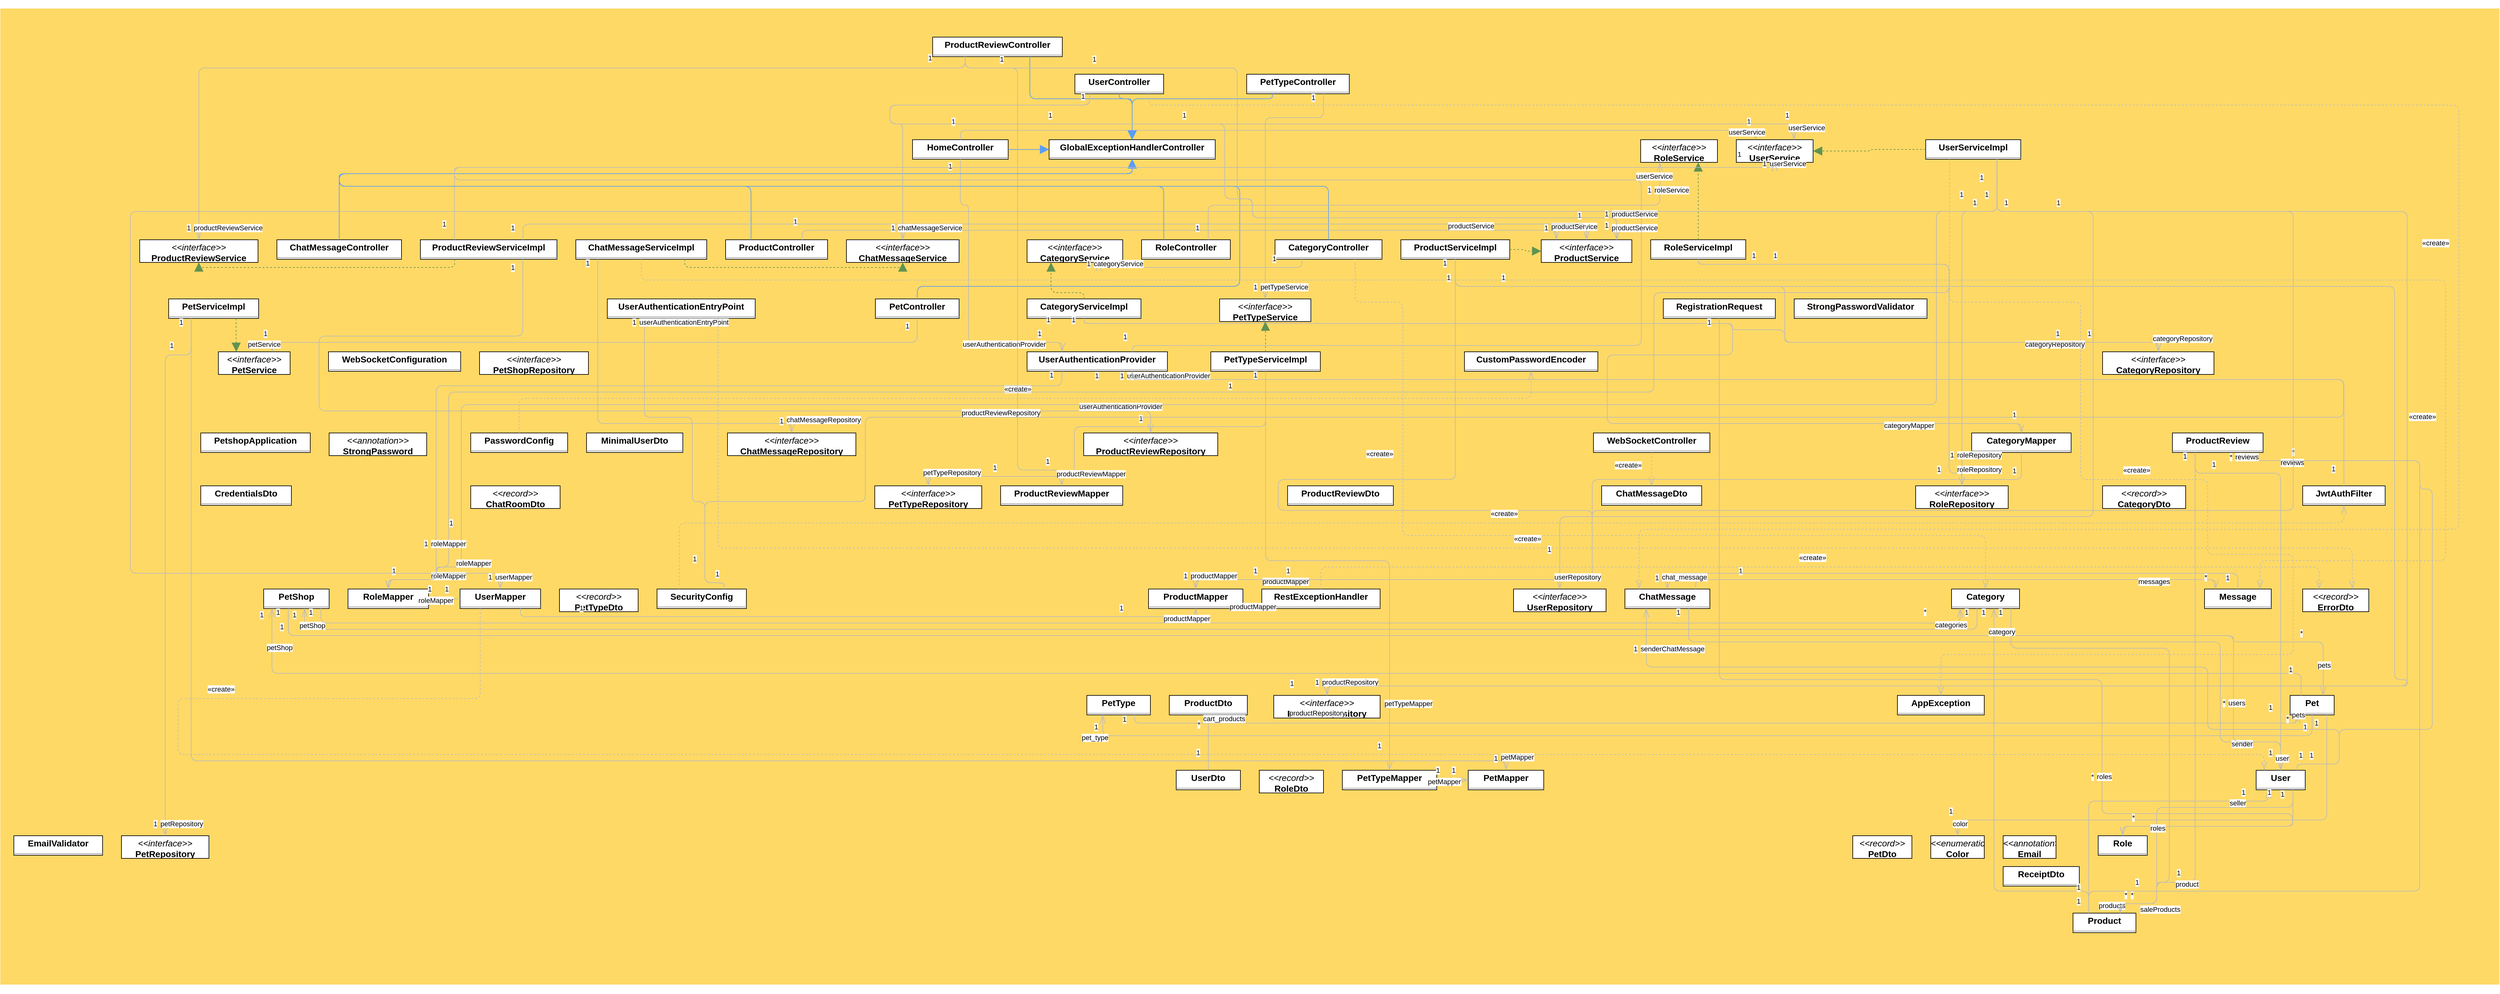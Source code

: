 <mxfile version="24.3.1" type="device">
  <diagram id="yfBim31DV50vX_Fd3PnN" name="Page-1">
    <mxGraphModel dx="5680" dy="2710" grid="1" gridSize="10" guides="1" tooltips="1" connect="1" arrows="1" fold="1" page="0" pageScale="1" pageWidth="850" pageHeight="1100" background="none" math="0" shadow="0">
      <root>
        <mxCell id="0" />
        <mxCell id="1" parent="0" />
        <mxCell id="edge81" value="" style="html=1;rounded=1;edgeStyle=orthogonalEdgeStyle;dashed=0;startArrow=diamondThinstartSize=12;endArrow=openThin;endSize=12;strokeColor=#bbbbbb;exitX=0.750;exitY=1.001;exitDx=0;exitDy=0;entryX=0.500;entryY=0.001;entryDx=0;entryDy=0;" parent="1" source="Bz3_cyYFOUM85ZMuqB8F-1" edge="1">
          <mxGeometry width="50" height="50" relative="1" as="geometry">
            <Array as="points">
              <mxPoint x="2248" y="1016" />
            </Array>
            <mxPoint x="2247.5" y="1031" as="targetPoint" />
          </mxGeometry>
        </mxCell>
        <mxCell id="Bz3_cyYFOUM85ZMuqB8F-2" value="" style="html=1;rounded=1;edgeStyle=orthogonalEdgeStyle;dashed=0;startArrow=diamondThinstartSize=12;endArrow=openThin;endSize=12;strokeColor=#bbbbbb;exitX=0.750;exitY=1.001;exitDx=0;exitDy=0;entryX=0.500;entryY=0.001;entryDx=0;entryDy=0;" edge="1" parent="1" target="Bz3_cyYFOUM85ZMuqB8F-1">
          <mxGeometry width="50" height="50" relative="1" as="geometry">
            <Array as="points">
              <mxPoint x="3312" y="262" />
              <mxPoint x="3964" y="262" />
              <mxPoint x="3964" y="1016" />
            </Array>
            <mxPoint x="3312.175" y="179" as="sourcePoint" />
            <mxPoint x="2248" y="1031" as="targetPoint" />
          </mxGeometry>
        </mxCell>
        <mxCell id="Bz3_cyYFOUM85ZMuqB8F-1" value="" style="rounded=0;whiteSpace=wrap;html=1;fillColor=#FFD966;strokeColor=#FFD966;" vertex="1" parent="1">
          <mxGeometry x="150" y="-50" width="3970" height="1550" as="geometry" />
        </mxCell>
        <mxCell id="Bz3_cyYFOUM85ZMuqB8F-6" value="&lt;p style=&quot;margin:0px;margin-top:4px;text-align:center;&quot;&gt;&lt;b&gt;AppException&lt;/b&gt;&lt;/p&gt;&lt;hr size=&quot;1&quot;/&gt;" style="verticalAlign=top;align=left;overflow=fill;fontSize=14;fontFamily=Helvetica;html=1;rounded=0;shadow=0;comic=0;labelBackgroundColor=none;strokeWidth=1;" vertex="1" parent="1">
          <mxGeometry x="3164" y="1041" width="138" height="31" as="geometry" />
        </mxCell>
        <mxCell id="Bz3_cyYFOUM85ZMuqB8F-7" value="&lt;p style=&quot;margin:0px;margin-top:4px;text-align:center;&quot;&gt;&lt;b&gt;Category&lt;/b&gt;&lt;/p&gt;&lt;hr size=&quot;1&quot;/&gt;" style="verticalAlign=top;align=left;overflow=fill;fontSize=14;fontFamily=Helvetica;html=1;rounded=0;shadow=0;comic=0;labelBackgroundColor=none;strokeWidth=1;" vertex="1" parent="1">
          <mxGeometry x="3250" y="872" width="108" height="31" as="geometry" />
        </mxCell>
        <mxCell id="Bz3_cyYFOUM85ZMuqB8F-8" value="&lt;p style=&quot;margin:0px;margin-top:4px;text-align:center;&quot;&gt;&lt;b&gt;CategoryController&lt;/b&gt;&lt;/p&gt;&lt;hr size=&quot;1&quot;/&gt;" style="verticalAlign=top;align=left;overflow=fill;fontSize=14;fontFamily=Helvetica;html=1;rounded=0;shadow=0;comic=0;labelBackgroundColor=none;strokeWidth=1;" vertex="1" parent="1">
          <mxGeometry x="2175" y="317" width="170" height="31" as="geometry" />
        </mxCell>
        <mxCell id="Bz3_cyYFOUM85ZMuqB8F-9" value="&lt;p style=&quot;margin:0px;margin-top:4px;text-align:center;&quot;&gt;&lt;i&gt;&amp;lt;&amp;lt;record&amp;gt;&amp;gt;&lt;/i&gt;&lt;br/&gt;&lt;b&gt;CategoryDto&lt;/b&gt;&lt;/p&gt;&lt;hr size=&quot;1&quot;/&gt;" style="verticalAlign=top;align=left;overflow=fill;fontSize=14;fontFamily=Helvetica;html=1;rounded=0;shadow=0;comic=0;labelBackgroundColor=none;strokeWidth=1;" vertex="1" parent="1">
          <mxGeometry x="3490" y="708" width="132" height="36" as="geometry" />
        </mxCell>
        <mxCell id="Bz3_cyYFOUM85ZMuqB8F-10" value="&lt;p style=&quot;margin:0px;margin-top:4px;text-align:center;&quot;&gt;&lt;b&gt;CategoryMapper&lt;/b&gt;&lt;/p&gt;&lt;hr size=&quot;1&quot;/&gt;" style="verticalAlign=top;align=left;overflow=fill;fontSize=14;fontFamily=Helvetica;html=1;rounded=0;shadow=0;comic=0;labelBackgroundColor=none;strokeWidth=1;" vertex="1" parent="1">
          <mxGeometry x="3282" y="624" width="158" height="31" as="geometry" />
        </mxCell>
        <mxCell id="Bz3_cyYFOUM85ZMuqB8F-11" value="&lt;p style=&quot;margin:0px;margin-top:4px;text-align:center;&quot;&gt;&lt;i&gt;&amp;lt;&amp;lt;interface&amp;gt;&amp;gt;&lt;/i&gt;&lt;br/&gt;&lt;b&gt;CategoryRepository&lt;/b&gt;&lt;/p&gt;&lt;hr size=&quot;1&quot;/&gt;" style="verticalAlign=top;align=left;overflow=fill;fontSize=14;fontFamily=Helvetica;html=1;rounded=0;shadow=0;comic=0;labelBackgroundColor=none;strokeWidth=1;" vertex="1" parent="1">
          <mxGeometry x="3490" y="495" width="177" height="36" as="geometry" />
        </mxCell>
        <mxCell id="Bz3_cyYFOUM85ZMuqB8F-12" value="&lt;p style=&quot;margin:0px;margin-top:4px;text-align:center;&quot;&gt;&lt;i&gt;&amp;lt;&amp;lt;interface&amp;gt;&amp;gt;&lt;/i&gt;&lt;br/&gt;&lt;b&gt;CategoryService&lt;/b&gt;&lt;/p&gt;&lt;hr size=&quot;1&quot;/&gt;" style="verticalAlign=top;align=left;overflow=fill;fontSize=14;fontFamily=Helvetica;html=1;rounded=0;shadow=0;comic=0;labelBackgroundColor=none;strokeWidth=1;" vertex="1" parent="1">
          <mxGeometry x="1781" y="317" width="152" height="36" as="geometry" />
        </mxCell>
        <mxCell id="Bz3_cyYFOUM85ZMuqB8F-13" value="&lt;p style=&quot;margin:0px;margin-top:4px;text-align:center;&quot;&gt;&lt;b&gt;CategoryServiceImpl&lt;/b&gt;&lt;/p&gt;&lt;hr size=&quot;1&quot;/&gt;" style="verticalAlign=top;align=left;overflow=fill;fontSize=14;fontFamily=Helvetica;html=1;rounded=0;shadow=0;comic=0;labelBackgroundColor=none;strokeWidth=1;" vertex="1" parent="1">
          <mxGeometry x="1781" y="411" width="181" height="31" as="geometry" />
        </mxCell>
        <mxCell id="Bz3_cyYFOUM85ZMuqB8F-14" value="&lt;p style=&quot;margin:0px;margin-top:4px;text-align:center;&quot;&gt;&lt;b&gt;ChatMessage&lt;/b&gt;&lt;/p&gt;&lt;hr size=&quot;1&quot;/&gt;" style="verticalAlign=top;align=left;overflow=fill;fontSize=14;fontFamily=Helvetica;html=1;rounded=0;shadow=0;comic=0;labelBackgroundColor=none;strokeWidth=1;" vertex="1" parent="1">
          <mxGeometry x="2731" y="872" width="135" height="31" as="geometry" />
        </mxCell>
        <mxCell id="Bz3_cyYFOUM85ZMuqB8F-15" value="&lt;p style=&quot;margin:0px;margin-top:4px;text-align:center;&quot;&gt;&lt;b&gt;ChatMessageController&lt;/b&gt;&lt;/p&gt;&lt;hr size=&quot;1&quot;/&gt;" style="verticalAlign=top;align=left;overflow=fill;fontSize=14;fontFamily=Helvetica;html=1;rounded=0;shadow=0;comic=0;labelBackgroundColor=none;strokeWidth=1;" vertex="1" parent="1">
          <mxGeometry x="589" y="317" width="198" height="31" as="geometry" />
        </mxCell>
        <mxCell id="Bz3_cyYFOUM85ZMuqB8F-16" value="&lt;p style=&quot;margin:0px;margin-top:4px;text-align:center;&quot;&gt;&lt;b&gt;ChatMessageDto&lt;/b&gt;&lt;/p&gt;&lt;hr size=&quot;1&quot;/&gt;" style="verticalAlign=top;align=left;overflow=fill;fontSize=14;fontFamily=Helvetica;html=1;rounded=0;shadow=0;comic=0;labelBackgroundColor=none;strokeWidth=1;" vertex="1" parent="1">
          <mxGeometry x="2694" y="708" width="159" height="31" as="geometry" />
        </mxCell>
        <mxCell id="Bz3_cyYFOUM85ZMuqB8F-17" value="&lt;p style=&quot;margin:0px;margin-top:4px;text-align:center;&quot;&gt;&lt;i&gt;&amp;lt;&amp;lt;interface&amp;gt;&amp;gt;&lt;/i&gt;&lt;br/&gt;&lt;b&gt;ChatMessageRepository&lt;/b&gt;&lt;/p&gt;&lt;hr size=&quot;1&quot;/&gt;" style="verticalAlign=top;align=left;overflow=fill;fontSize=14;fontFamily=Helvetica;html=1;rounded=0;shadow=0;comic=0;labelBackgroundColor=none;strokeWidth=1;" vertex="1" parent="1">
          <mxGeometry x="1305" y="624" width="204" height="36" as="geometry" />
        </mxCell>
        <mxCell id="Bz3_cyYFOUM85ZMuqB8F-18" value="&lt;p style=&quot;margin:0px;margin-top:4px;text-align:center;&quot;&gt;&lt;i&gt;&amp;lt;&amp;lt;interface&amp;gt;&amp;gt;&lt;/i&gt;&lt;br/&gt;&lt;b&gt;ChatMessageService&lt;/b&gt;&lt;/p&gt;&lt;hr size=&quot;1&quot;/&gt;" style="verticalAlign=top;align=left;overflow=fill;fontSize=14;fontFamily=Helvetica;html=1;rounded=0;shadow=0;comic=0;labelBackgroundColor=none;strokeWidth=1;" vertex="1" parent="1">
          <mxGeometry x="1494" y="317" width="179" height="36" as="geometry" />
        </mxCell>
        <mxCell id="Bz3_cyYFOUM85ZMuqB8F-19" value="&lt;p style=&quot;margin:0px;margin-top:4px;text-align:center;&quot;&gt;&lt;b&gt;ChatMessageServiceImpl&lt;/b&gt;&lt;/p&gt;&lt;hr size=&quot;1&quot;/&gt;" style="verticalAlign=top;align=left;overflow=fill;fontSize=14;fontFamily=Helvetica;html=1;rounded=0;shadow=0;comic=0;labelBackgroundColor=none;strokeWidth=1;" vertex="1" parent="1">
          <mxGeometry x="1064" y="317" width="208" height="31" as="geometry" />
        </mxCell>
        <mxCell id="Bz3_cyYFOUM85ZMuqB8F-20" value="&lt;p style=&quot;margin:0px;margin-top:4px;text-align:center;&quot;&gt;&lt;i&gt;&amp;lt;&amp;lt;record&amp;gt;&amp;gt;&lt;/i&gt;&lt;br/&gt;&lt;b&gt;ChatRoomDto&lt;/b&gt;&lt;/p&gt;&lt;hr size=&quot;1&quot;/&gt;" style="verticalAlign=top;align=left;overflow=fill;fontSize=14;fontFamily=Helvetica;html=1;rounded=0;shadow=0;comic=0;labelBackgroundColor=none;strokeWidth=1;" vertex="1" parent="1">
          <mxGeometry x="897" y="708" width="142" height="36" as="geometry" />
        </mxCell>
        <mxCell id="Bz3_cyYFOUM85ZMuqB8F-21" value="&lt;p style=&quot;margin:0px;margin-top:4px;text-align:center;&quot;&gt;&lt;i&gt;&amp;lt;&amp;lt;enumeration&amp;gt;&amp;gt;&lt;/i&gt;&lt;br/&gt;&lt;b&gt;Color&lt;/b&gt;&lt;/p&gt;&lt;hr size=&quot;1&quot;/&gt;" style="verticalAlign=top;align=left;overflow=fill;fontSize=14;fontFamily=Helvetica;html=1;rounded=0;shadow=0;comic=0;labelBackgroundColor=none;strokeWidth=1;" vertex="1" parent="1">
          <mxGeometry x="3217" y="1264" width="85" height="36" as="geometry" />
        </mxCell>
        <mxCell id="Bz3_cyYFOUM85ZMuqB8F-22" value="&lt;p style=&quot;margin:0px;margin-top:4px;text-align:center;&quot;&gt;&lt;b&gt;CredentialsDto&lt;/b&gt;&lt;/p&gt;&lt;hr size=&quot;1&quot;/&gt;" style="verticalAlign=top;align=left;overflow=fill;fontSize=14;fontFamily=Helvetica;html=1;rounded=0;shadow=0;comic=0;labelBackgroundColor=none;strokeWidth=1;" vertex="1" parent="1">
          <mxGeometry x="468" y="708" width="144" height="31" as="geometry" />
        </mxCell>
        <mxCell id="Bz3_cyYFOUM85ZMuqB8F-23" value="&lt;p style=&quot;margin:0px;margin-top:4px;text-align:center;&quot;&gt;&lt;b&gt;CustomPasswordEncoder&lt;/b&gt;&lt;/p&gt;&lt;hr size=&quot;1&quot;/&gt;" style="verticalAlign=top;align=left;overflow=fill;fontSize=14;fontFamily=Helvetica;html=1;rounded=0;shadow=0;comic=0;labelBackgroundColor=none;strokeWidth=1;" vertex="1" parent="1">
          <mxGeometry x="2476" y="495" width="212" height="31" as="geometry" />
        </mxCell>
        <mxCell id="Bz3_cyYFOUM85ZMuqB8F-24" value="&lt;p style=&quot;margin:0px;margin-top:4px;text-align:center;&quot;&gt;&lt;i&gt;&amp;lt;&amp;lt;annotation&amp;gt;&amp;gt;&lt;/i&gt;&lt;br/&gt;&lt;b&gt;Email&lt;/b&gt;&lt;/p&gt;&lt;hr size=&quot;1&quot;/&gt;" style="verticalAlign=top;align=left;overflow=fill;fontSize=14;fontFamily=Helvetica;html=1;rounded=0;shadow=0;comic=0;labelBackgroundColor=none;strokeWidth=1;" vertex="1" parent="1">
          <mxGeometry x="3332" y="1264" width="84" height="36" as="geometry" />
        </mxCell>
        <mxCell id="Bz3_cyYFOUM85ZMuqB8F-25" value="&lt;p style=&quot;margin:0px;margin-top:4px;text-align:center;&quot;&gt;&lt;b&gt;EmailValidator&lt;/b&gt;&lt;/p&gt;&lt;hr size=&quot;1&quot;/&gt;" style="verticalAlign=top;align=left;overflow=fill;fontSize=14;fontFamily=Helvetica;html=1;rounded=0;shadow=0;comic=0;labelBackgroundColor=none;strokeWidth=1;" vertex="1" parent="1">
          <mxGeometry x="171" y="1264" width="141" height="31" as="geometry" />
        </mxCell>
        <mxCell id="Bz3_cyYFOUM85ZMuqB8F-26" value="&lt;p style=&quot;margin:0px;margin-top:4px;text-align:center;&quot;&gt;&lt;i&gt;&amp;lt;&amp;lt;record&amp;gt;&amp;gt;&lt;/i&gt;&lt;br/&gt;&lt;b&gt;ErrorDto&lt;/b&gt;&lt;/p&gt;&lt;hr size=&quot;1&quot;/&gt;" style="verticalAlign=top;align=left;overflow=fill;fontSize=14;fontFamily=Helvetica;html=1;rounded=0;shadow=0;comic=0;labelBackgroundColor=none;strokeWidth=1;" vertex="1" parent="1">
          <mxGeometry x="3808" y="872" width="105" height="36" as="geometry" />
        </mxCell>
        <mxCell id="Bz3_cyYFOUM85ZMuqB8F-27" value="&lt;p style=&quot;margin:0px;margin-top:4px;text-align:center;&quot;&gt;&lt;b&gt;GlobalExceptionHandlerController&lt;/b&gt;&lt;/p&gt;&lt;hr size=&quot;1&quot;/&gt;" style="verticalAlign=top;align=left;overflow=fill;fontSize=14;fontFamily=Helvetica;html=1;rounded=0;shadow=0;comic=0;labelBackgroundColor=none;strokeWidth=1;" vertex="1" parent="1">
          <mxGeometry x="1816" y="158" width="264" height="31" as="geometry" />
        </mxCell>
        <mxCell id="Bz3_cyYFOUM85ZMuqB8F-28" value="&lt;p style=&quot;margin:0px;margin-top:4px;text-align:center;&quot;&gt;&lt;b&gt;HomeController&lt;/b&gt;&lt;/p&gt;&lt;hr size=&quot;1&quot;/&gt;" style="verticalAlign=top;align=left;overflow=fill;fontSize=14;fontFamily=Helvetica;html=1;rounded=0;shadow=0;comic=0;labelBackgroundColor=none;strokeWidth=1;" vertex="1" parent="1">
          <mxGeometry x="1599" y="158" width="152" height="31" as="geometry" />
        </mxCell>
        <mxCell id="Bz3_cyYFOUM85ZMuqB8F-29" value="&lt;p style=&quot;margin:0px;margin-top:4px;text-align:center;&quot;&gt;&lt;b&gt;JwtAuthFilter&lt;/b&gt;&lt;/p&gt;&lt;hr size=&quot;1&quot;/&gt;" style="verticalAlign=top;align=left;overflow=fill;fontSize=14;fontFamily=Helvetica;html=1;rounded=0;shadow=0;comic=0;labelBackgroundColor=none;strokeWidth=1;" vertex="1" parent="1">
          <mxGeometry x="3808" y="708" width="131" height="31" as="geometry" />
        </mxCell>
        <mxCell id="Bz3_cyYFOUM85ZMuqB8F-30" value="&lt;p style=&quot;margin:0px;margin-top:4px;text-align:center;&quot;&gt;&lt;b&gt;Message&lt;/b&gt;&lt;/p&gt;&lt;hr size=&quot;1&quot;/&gt;" style="verticalAlign=top;align=left;overflow=fill;fontSize=14;fontFamily=Helvetica;html=1;rounded=0;shadow=0;comic=0;labelBackgroundColor=none;strokeWidth=1;" vertex="1" parent="1">
          <mxGeometry x="3652" y="872" width="106" height="31" as="geometry" />
        </mxCell>
        <mxCell id="Bz3_cyYFOUM85ZMuqB8F-31" value="&lt;p style=&quot;margin:0px;margin-top:4px;text-align:center;&quot;&gt;&lt;b&gt;MinimalUserDto&lt;/b&gt;&lt;/p&gt;&lt;hr size=&quot;1&quot;/&gt;" style="verticalAlign=top;align=left;overflow=fill;fontSize=14;fontFamily=Helvetica;html=1;rounded=0;shadow=0;comic=0;labelBackgroundColor=none;strokeWidth=1;" vertex="1" parent="1">
          <mxGeometry x="1081" y="624" width="153" height="31" as="geometry" />
        </mxCell>
        <mxCell id="Bz3_cyYFOUM85ZMuqB8F-32" value="&lt;p style=&quot;margin:0px;margin-top:4px;text-align:center;&quot;&gt;&lt;b&gt;PasswordConfig&lt;/b&gt;&lt;/p&gt;&lt;hr size=&quot;1&quot;/&gt;" style="verticalAlign=top;align=left;overflow=fill;fontSize=14;fontFamily=Helvetica;html=1;rounded=0;shadow=0;comic=0;labelBackgroundColor=none;strokeWidth=1;" vertex="1" parent="1">
          <mxGeometry x="897" y="624" width="154" height="31" as="geometry" />
        </mxCell>
        <mxCell id="Bz3_cyYFOUM85ZMuqB8F-33" value="&lt;p style=&quot;margin:0px;margin-top:4px;text-align:center;&quot;&gt;&lt;b&gt;Pet&lt;/b&gt;&lt;/p&gt;&lt;hr size=&quot;1&quot;/&gt;" style="verticalAlign=top;align=left;overflow=fill;fontSize=14;fontFamily=Helvetica;html=1;rounded=0;shadow=0;comic=0;labelBackgroundColor=none;strokeWidth=1;" vertex="1" parent="1">
          <mxGeometry x="3788" y="1041" width="70" height="31" as="geometry" />
        </mxCell>
        <mxCell id="Bz3_cyYFOUM85ZMuqB8F-34" value="&lt;p style=&quot;margin:0px;margin-top:4px;text-align:center;&quot;&gt;&lt;b&gt;PetController&lt;/b&gt;&lt;/p&gt;&lt;hr size=&quot;1&quot;/&gt;" style="verticalAlign=top;align=left;overflow=fill;fontSize=14;fontFamily=Helvetica;html=1;rounded=0;shadow=0;comic=0;labelBackgroundColor=none;strokeWidth=1;" vertex="1" parent="1">
          <mxGeometry x="1540" y="411" width="133" height="31" as="geometry" />
        </mxCell>
        <mxCell id="Bz3_cyYFOUM85ZMuqB8F-35" value="&lt;p style=&quot;margin:0px;margin-top:4px;text-align:center;&quot;&gt;&lt;i&gt;&amp;lt;&amp;lt;record&amp;gt;&amp;gt;&lt;/i&gt;&lt;br/&gt;&lt;b&gt;PetDto&lt;/b&gt;&lt;/p&gt;&lt;hr size=&quot;1&quot;/&gt;" style="verticalAlign=top;align=left;overflow=fill;fontSize=14;fontFamily=Helvetica;html=1;rounded=0;shadow=0;comic=0;labelBackgroundColor=none;strokeWidth=1;" vertex="1" parent="1">
          <mxGeometry x="3093" y="1264" width="94" height="36" as="geometry" />
        </mxCell>
        <mxCell id="Bz3_cyYFOUM85ZMuqB8F-36" value="&lt;p style=&quot;margin:0px;margin-top:4px;text-align:center;&quot;&gt;&lt;b&gt;PetMapper&lt;/b&gt;&lt;/p&gt;&lt;hr size=&quot;1&quot;/&gt;" style="verticalAlign=top;align=left;overflow=fill;fontSize=14;fontFamily=Helvetica;html=1;rounded=0;shadow=0;comic=0;labelBackgroundColor=none;strokeWidth=1;" vertex="1" parent="1">
          <mxGeometry x="2482" y="1160" width="120" height="31" as="geometry" />
        </mxCell>
        <mxCell id="Bz3_cyYFOUM85ZMuqB8F-37" value="&lt;p style=&quot;margin:0px;margin-top:4px;text-align:center;&quot;&gt;&lt;i&gt;&amp;lt;&amp;lt;interface&amp;gt;&amp;gt;&lt;/i&gt;&lt;br/&gt;&lt;b&gt;PetRepository&lt;/b&gt;&lt;/p&gt;&lt;hr size=&quot;1&quot;/&gt;" style="verticalAlign=top;align=left;overflow=fill;fontSize=14;fontFamily=Helvetica;html=1;rounded=0;shadow=0;comic=0;labelBackgroundColor=none;strokeWidth=1;" vertex="1" parent="1">
          <mxGeometry x="342" y="1264" width="139" height="36" as="geometry" />
        </mxCell>
        <mxCell id="Bz3_cyYFOUM85ZMuqB8F-38" value="&lt;p style=&quot;margin:0px;margin-top:4px;text-align:center;&quot;&gt;&lt;i&gt;&amp;lt;&amp;lt;interface&amp;gt;&amp;gt;&lt;/i&gt;&lt;br/&gt;&lt;b&gt;PetService&lt;/b&gt;&lt;/p&gt;&lt;hr size=&quot;1&quot;/&gt;" style="verticalAlign=top;align=left;overflow=fill;fontSize=14;fontFamily=Helvetica;html=1;rounded=0;shadow=0;comic=0;labelBackgroundColor=none;strokeWidth=1;" vertex="1" parent="1">
          <mxGeometry x="496" y="495" width="114" height="36" as="geometry" />
        </mxCell>
        <mxCell id="Bz3_cyYFOUM85ZMuqB8F-39" value="&lt;p style=&quot;margin:0px;margin-top:4px;text-align:center;&quot;&gt;&lt;b&gt;PetServiceImpl&lt;/b&gt;&lt;/p&gt;&lt;hr size=&quot;1&quot;/&gt;" style="verticalAlign=top;align=left;overflow=fill;fontSize=14;fontFamily=Helvetica;html=1;rounded=0;shadow=0;comic=0;labelBackgroundColor=none;strokeWidth=1;" vertex="1" parent="1">
          <mxGeometry x="417" y="411" width="143" height="31" as="geometry" />
        </mxCell>
        <mxCell id="Bz3_cyYFOUM85ZMuqB8F-40" value="&lt;p style=&quot;margin:0px;margin-top:4px;text-align:center;&quot;&gt;&lt;b&gt;PetShop&lt;/b&gt;&lt;/p&gt;&lt;hr size=&quot;1&quot;/&gt;" style="verticalAlign=top;align=left;overflow=fill;fontSize=14;fontFamily=Helvetica;html=1;rounded=0;shadow=0;comic=0;labelBackgroundColor=none;strokeWidth=1;" vertex="1" parent="1">
          <mxGeometry x="568" y="872" width="104" height="31" as="geometry" />
        </mxCell>
        <mxCell id="Bz3_cyYFOUM85ZMuqB8F-41" value="&lt;p style=&quot;margin:0px;margin-top:4px;text-align:center;&quot;&gt;&lt;i&gt;&amp;lt;&amp;lt;interface&amp;gt;&amp;gt;&lt;/i&gt;&lt;br/&gt;&lt;b&gt;PetShopRepository&lt;/b&gt;&lt;/p&gt;&lt;hr size=&quot;1&quot;/&gt;" style="verticalAlign=top;align=left;overflow=fill;fontSize=14;fontFamily=Helvetica;html=1;rounded=0;shadow=0;comic=0;labelBackgroundColor=none;strokeWidth=1;" vertex="1" parent="1">
          <mxGeometry x="911" y="495" width="173" height="36" as="geometry" />
        </mxCell>
        <mxCell id="Bz3_cyYFOUM85ZMuqB8F-42" value="&lt;p style=&quot;margin:0px;margin-top:4px;text-align:center;&quot;&gt;&lt;b&gt;PetType&lt;/b&gt;&lt;/p&gt;&lt;hr size=&quot;1&quot;/&gt;" style="verticalAlign=top;align=left;overflow=fill;fontSize=14;fontFamily=Helvetica;html=1;rounded=0;shadow=0;comic=0;labelBackgroundColor=none;strokeWidth=1;" vertex="1" parent="1">
          <mxGeometry x="1876" y="1041" width="101" height="31" as="geometry" />
        </mxCell>
        <mxCell id="Bz3_cyYFOUM85ZMuqB8F-43" value="&lt;p style=&quot;margin:0px;margin-top:4px;text-align:center;&quot;&gt;&lt;b&gt;PetTypeController&lt;/b&gt;&lt;/p&gt;&lt;hr size=&quot;1&quot;/&gt;" style="verticalAlign=top;align=left;overflow=fill;fontSize=14;fontFamily=Helvetica;html=1;rounded=0;shadow=0;comic=0;labelBackgroundColor=none;strokeWidth=1;" vertex="1" parent="1">
          <mxGeometry x="2130" y="54" width="163" height="31" as="geometry" />
        </mxCell>
        <mxCell id="Bz3_cyYFOUM85ZMuqB8F-44" value="&lt;p style=&quot;margin:0px;margin-top:4px;text-align:center;&quot;&gt;&lt;i&gt;&amp;lt;&amp;lt;record&amp;gt;&amp;gt;&lt;/i&gt;&lt;br/&gt;&lt;b&gt;PetTypeDto&lt;/b&gt;&lt;/p&gt;&lt;hr size=&quot;1&quot;/&gt;" style="verticalAlign=top;align=left;overflow=fill;fontSize=14;fontFamily=Helvetica;html=1;rounded=0;shadow=0;comic=0;labelBackgroundColor=none;strokeWidth=1;" vertex="1" parent="1">
          <mxGeometry x="1038" y="872" width="125" height="36" as="geometry" />
        </mxCell>
        <mxCell id="Bz3_cyYFOUM85ZMuqB8F-45" value="&lt;p style=&quot;margin:0px;margin-top:4px;text-align:center;&quot;&gt;&lt;b&gt;PetTypeMapper&lt;/b&gt;&lt;/p&gt;&lt;hr size=&quot;1&quot;/&gt;" style="verticalAlign=top;align=left;overflow=fill;fontSize=14;fontFamily=Helvetica;html=1;rounded=0;shadow=0;comic=0;labelBackgroundColor=none;strokeWidth=1;" vertex="1" parent="1">
          <mxGeometry x="2282" y="1160" width="150" height="31" as="geometry" />
        </mxCell>
        <mxCell id="Bz3_cyYFOUM85ZMuqB8F-46" value="&lt;p style=&quot;margin:0px;margin-top:4px;text-align:center;&quot;&gt;&lt;i&gt;&amp;lt;&amp;lt;interface&amp;gt;&amp;gt;&lt;/i&gt;&lt;br/&gt;&lt;b&gt;PetTypeRepository&lt;/b&gt;&lt;/p&gt;&lt;hr size=&quot;1&quot;/&gt;" style="verticalAlign=top;align=left;overflow=fill;fontSize=14;fontFamily=Helvetica;html=1;rounded=0;shadow=0;comic=0;labelBackgroundColor=none;strokeWidth=1;" vertex="1" parent="1">
          <mxGeometry x="1539" y="708" width="170" height="36" as="geometry" />
        </mxCell>
        <mxCell id="Bz3_cyYFOUM85ZMuqB8F-47" value="&lt;p style=&quot;margin:0px;margin-top:4px;text-align:center;&quot;&gt;&lt;i&gt;&amp;lt;&amp;lt;interface&amp;gt;&amp;gt;&lt;/i&gt;&lt;br/&gt;&lt;b&gt;PetTypeService&lt;/b&gt;&lt;/p&gt;&lt;hr size=&quot;1&quot;/&gt;" style="verticalAlign=top;align=left;overflow=fill;fontSize=14;fontFamily=Helvetica;html=1;rounded=0;shadow=0;comic=0;labelBackgroundColor=none;strokeWidth=1;" vertex="1" parent="1">
          <mxGeometry x="2087" y="411" width="145" height="36" as="geometry" />
        </mxCell>
        <mxCell id="Bz3_cyYFOUM85ZMuqB8F-48" value="&lt;p style=&quot;margin:0px;margin-top:4px;text-align:center;&quot;&gt;&lt;b&gt;PetTypeServiceImpl&lt;/b&gt;&lt;/p&gt;&lt;hr size=&quot;1&quot;/&gt;" style="verticalAlign=top;align=left;overflow=fill;fontSize=14;fontFamily=Helvetica;html=1;rounded=0;shadow=0;comic=0;labelBackgroundColor=none;strokeWidth=1;" vertex="1" parent="1">
          <mxGeometry x="2073" y="495" width="174" height="31" as="geometry" />
        </mxCell>
        <mxCell id="Bz3_cyYFOUM85ZMuqB8F-49" value="&lt;p style=&quot;margin:0px;margin-top:4px;text-align:center;&quot;&gt;&lt;b&gt;PetshopApplication&lt;/b&gt;&lt;/p&gt;&lt;hr size=&quot;1&quot;/&gt;" style="verticalAlign=top;align=left;overflow=fill;fontSize=14;fontFamily=Helvetica;html=1;rounded=0;shadow=0;comic=0;labelBackgroundColor=none;strokeWidth=1;" vertex="1" parent="1">
          <mxGeometry x="468" y="624" width="174" height="31" as="geometry" />
        </mxCell>
        <mxCell id="Bz3_cyYFOUM85ZMuqB8F-50" value="&lt;p style=&quot;margin:0px;margin-top:4px;text-align:center;&quot;&gt;&lt;b&gt;Product&lt;/b&gt;&lt;/p&gt;&lt;hr size=&quot;1&quot;/&gt;" style="verticalAlign=top;align=left;overflow=fill;fontSize=14;fontFamily=Helvetica;html=1;rounded=0;shadow=0;comic=0;labelBackgroundColor=none;strokeWidth=1;" vertex="1" parent="1">
          <mxGeometry x="3443" y="1387" width="100" height="31" as="geometry" />
        </mxCell>
        <mxCell id="Bz3_cyYFOUM85ZMuqB8F-51" value="&lt;p style=&quot;margin:0px;margin-top:4px;text-align:center;&quot;&gt;&lt;b&gt;ProductController&lt;/b&gt;&lt;/p&gt;&lt;hr size=&quot;1&quot;/&gt;" style="verticalAlign=top;align=left;overflow=fill;fontSize=14;fontFamily=Helvetica;html=1;rounded=0;shadow=0;comic=0;labelBackgroundColor=none;strokeWidth=1;" vertex="1" parent="1">
          <mxGeometry x="1302" y="317" width="162" height="31" as="geometry" />
        </mxCell>
        <mxCell id="Bz3_cyYFOUM85ZMuqB8F-52" value="&lt;p style=&quot;margin:0px;margin-top:4px;text-align:center;&quot;&gt;&lt;b&gt;ProductDto&lt;/b&gt;&lt;/p&gt;&lt;hr size=&quot;1&quot;/&gt;" style="verticalAlign=top;align=left;overflow=fill;fontSize=14;fontFamily=Helvetica;html=1;rounded=0;shadow=0;comic=0;labelBackgroundColor=none;strokeWidth=1;" vertex="1" parent="1">
          <mxGeometry x="2007" y="1041" width="124" height="31" as="geometry" />
        </mxCell>
        <mxCell id="Bz3_cyYFOUM85ZMuqB8F-53" value="&lt;p style=&quot;margin:0px;margin-top:4px;text-align:center;&quot;&gt;&lt;b&gt;ProductMapper&lt;/b&gt;&lt;/p&gt;&lt;hr size=&quot;1&quot;/&gt;" style="verticalAlign=top;align=left;overflow=fill;fontSize=14;fontFamily=Helvetica;html=1;rounded=0;shadow=0;comic=0;labelBackgroundColor=none;strokeWidth=1;" vertex="1" parent="1">
          <mxGeometry x="1974" y="872" width="150" height="31" as="geometry" />
        </mxCell>
        <mxCell id="Bz3_cyYFOUM85ZMuqB8F-54" value="&lt;p style=&quot;margin:0px;margin-top:4px;text-align:center;&quot;&gt;&lt;i&gt;&amp;lt;&amp;lt;interface&amp;gt;&amp;gt;&lt;/i&gt;&lt;br/&gt;&lt;b&gt;ProductRepository&lt;/b&gt;&lt;/p&gt;&lt;hr size=&quot;1&quot;/&gt;" style="verticalAlign=top;align=left;overflow=fill;fontSize=14;fontFamily=Helvetica;html=1;rounded=0;shadow=0;comic=0;labelBackgroundColor=none;strokeWidth=1;" vertex="1" parent="1">
          <mxGeometry x="2173" y="1041" width="169" height="36" as="geometry" />
        </mxCell>
        <mxCell id="Bz3_cyYFOUM85ZMuqB8F-55" value="&lt;p style=&quot;margin:0px;margin-top:4px;text-align:center;&quot;&gt;&lt;b&gt;ProductReview&lt;/b&gt;&lt;/p&gt;&lt;hr size=&quot;1&quot;/&gt;" style="verticalAlign=top;align=left;overflow=fill;fontSize=14;fontFamily=Helvetica;html=1;rounded=0;shadow=0;comic=0;labelBackgroundColor=none;strokeWidth=1;" vertex="1" parent="1">
          <mxGeometry x="3601" y="624" width="144" height="31" as="geometry" />
        </mxCell>
        <mxCell id="Bz3_cyYFOUM85ZMuqB8F-56" value="&lt;p style=&quot;margin:0px;margin-top:4px;text-align:center;&quot;&gt;&lt;b&gt;ProductReviewController&lt;/b&gt;&lt;/p&gt;&lt;hr size=&quot;1&quot;/&gt;" style="verticalAlign=top;align=left;overflow=fill;fontSize=14;fontFamily=Helvetica;html=1;rounded=0;shadow=0;comic=0;labelBackgroundColor=none;strokeWidth=1;" vertex="1" parent="1">
          <mxGeometry x="1631" y="-5" width="206" height="31" as="geometry" />
        </mxCell>
        <mxCell id="Bz3_cyYFOUM85ZMuqB8F-57" value="&lt;p style=&quot;margin:0px;margin-top:4px;text-align:center;&quot;&gt;&lt;b&gt;ProductReviewDto&lt;/b&gt;&lt;/p&gt;&lt;hr size=&quot;1&quot;/&gt;" style="verticalAlign=top;align=left;overflow=fill;fontSize=14;fontFamily=Helvetica;html=1;rounded=0;shadow=0;comic=0;labelBackgroundColor=none;strokeWidth=1;" vertex="1" parent="1">
          <mxGeometry x="2195" y="708" width="168" height="31" as="geometry" />
        </mxCell>
        <mxCell id="Bz3_cyYFOUM85ZMuqB8F-58" value="&lt;p style=&quot;margin:0px;margin-top:4px;text-align:center;&quot;&gt;&lt;b&gt;ProductReviewMapper&lt;/b&gt;&lt;/p&gt;&lt;hr size=&quot;1&quot;/&gt;" style="verticalAlign=top;align=left;overflow=fill;fontSize=14;fontFamily=Helvetica;html=1;rounded=0;shadow=0;comic=0;labelBackgroundColor=none;strokeWidth=1;" vertex="1" parent="1">
          <mxGeometry x="1739" y="708" width="194" height="31" as="geometry" />
        </mxCell>
        <mxCell id="Bz3_cyYFOUM85ZMuqB8F-59" value="&lt;p style=&quot;margin:0px;margin-top:4px;text-align:center;&quot;&gt;&lt;i&gt;&amp;lt;&amp;lt;interface&amp;gt;&amp;gt;&lt;/i&gt;&lt;br/&gt;&lt;b&gt;ProductReviewRepository&lt;/b&gt;&lt;/p&gt;&lt;hr size=&quot;1&quot;/&gt;" style="verticalAlign=top;align=left;overflow=fill;fontSize=14;fontFamily=Helvetica;html=1;rounded=0;shadow=0;comic=0;labelBackgroundColor=none;strokeWidth=1;" vertex="1" parent="1">
          <mxGeometry x="1871" y="624" width="213" height="36" as="geometry" />
        </mxCell>
        <mxCell id="Bz3_cyYFOUM85ZMuqB8F-60" value="&lt;p style=&quot;margin:0px;margin-top:4px;text-align:center;&quot;&gt;&lt;i&gt;&amp;lt;&amp;lt;interface&amp;gt;&amp;gt;&lt;/i&gt;&lt;br/&gt;&lt;b&gt;ProductReviewService&lt;/b&gt;&lt;/p&gt;&lt;hr size=&quot;1&quot;/&gt;" style="verticalAlign=top;align=left;overflow=fill;fontSize=14;fontFamily=Helvetica;html=1;rounded=0;shadow=0;comic=0;labelBackgroundColor=none;strokeWidth=1;" vertex="1" parent="1">
          <mxGeometry x="371" y="317" width="188" height="36" as="geometry" />
        </mxCell>
        <mxCell id="Bz3_cyYFOUM85ZMuqB8F-61" value="&lt;p style=&quot;margin:0px;margin-top:4px;text-align:center;&quot;&gt;&lt;b&gt;ProductReviewServiceImpl&lt;/b&gt;&lt;/p&gt;&lt;hr size=&quot;1&quot;/&gt;" style="verticalAlign=top;align=left;overflow=fill;fontSize=14;fontFamily=Helvetica;html=1;rounded=0;shadow=0;comic=0;labelBackgroundColor=none;strokeWidth=1;" vertex="1" parent="1">
          <mxGeometry x="817" y="317" width="217" height="31" as="geometry" />
        </mxCell>
        <mxCell id="Bz3_cyYFOUM85ZMuqB8F-62" value="&lt;p style=&quot;margin:0px;margin-top:4px;text-align:center;&quot;&gt;&lt;i&gt;&amp;lt;&amp;lt;interface&amp;gt;&amp;gt;&lt;/i&gt;&lt;br/&gt;&lt;b&gt;ProductService&lt;/b&gt;&lt;/p&gt;&lt;hr size=&quot;1&quot;/&gt;" style="verticalAlign=top;align=left;overflow=fill;fontSize=14;fontFamily=Helvetica;html=1;rounded=0;shadow=0;comic=0;labelBackgroundColor=none;strokeWidth=1;" vertex="1" parent="1">
          <mxGeometry x="2598" y="317" width="144" height="36" as="geometry" />
        </mxCell>
        <mxCell id="Bz3_cyYFOUM85ZMuqB8F-63" value="&lt;p style=&quot;margin:0px;margin-top:4px;text-align:center;&quot;&gt;&lt;b&gt;ProductServiceImpl&lt;/b&gt;&lt;/p&gt;&lt;hr size=&quot;1&quot;/&gt;" style="verticalAlign=top;align=left;overflow=fill;fontSize=14;fontFamily=Helvetica;html=1;rounded=0;shadow=0;comic=0;labelBackgroundColor=none;strokeWidth=1;" vertex="1" parent="1">
          <mxGeometry x="2375" y="317" width="173" height="31" as="geometry" />
        </mxCell>
        <mxCell id="Bz3_cyYFOUM85ZMuqB8F-64" value="&lt;p style=&quot;margin:0px;margin-top:4px;text-align:center;&quot;&gt;&lt;b&gt;ReceiptDto&lt;/b&gt;&lt;/p&gt;&lt;hr size=&quot;1&quot;/&gt;" style="verticalAlign=top;align=left;overflow=fill;fontSize=14;fontFamily=Helvetica;html=1;rounded=0;shadow=0;comic=0;labelBackgroundColor=none;strokeWidth=1;" vertex="1" parent="1">
          <mxGeometry x="3332" y="1313" width="121" height="31" as="geometry" />
        </mxCell>
        <mxCell id="Bz3_cyYFOUM85ZMuqB8F-65" value="&lt;p style=&quot;margin:0px;margin-top:4px;text-align:center;&quot;&gt;&lt;b&gt;RegistrationRequest&lt;/b&gt;&lt;/p&gt;&lt;hr size=&quot;1&quot;/&gt;" style="verticalAlign=top;align=left;overflow=fill;fontSize=14;fontFamily=Helvetica;html=1;rounded=0;shadow=0;comic=0;labelBackgroundColor=none;strokeWidth=1;" vertex="1" parent="1">
          <mxGeometry x="2792" y="411" width="178" height="31" as="geometry" />
        </mxCell>
        <mxCell id="Bz3_cyYFOUM85ZMuqB8F-66" value="&lt;p style=&quot;margin:0px;margin-top:4px;text-align:center;&quot;&gt;&lt;b&gt;RestExceptionHandler&lt;/b&gt;&lt;/p&gt;&lt;hr size=&quot;1&quot;/&gt;" style="verticalAlign=top;align=left;overflow=fill;fontSize=14;fontFamily=Helvetica;html=1;rounded=0;shadow=0;comic=0;labelBackgroundColor=none;strokeWidth=1;" vertex="1" parent="1">
          <mxGeometry x="2154" y="872" width="188" height="31" as="geometry" />
        </mxCell>
        <mxCell id="Bz3_cyYFOUM85ZMuqB8F-67" value="&lt;p style=&quot;margin:0px;margin-top:4px;text-align:center;&quot;&gt;&lt;b&gt;Role&lt;/b&gt;&lt;/p&gt;&lt;hr size=&quot;1&quot;/&gt;" style="verticalAlign=top;align=left;overflow=fill;fontSize=14;fontFamily=Helvetica;html=1;rounded=0;shadow=0;comic=0;labelBackgroundColor=none;strokeWidth=1;" vertex="1" parent="1">
          <mxGeometry x="3483" y="1264" width="78" height="31" as="geometry" />
        </mxCell>
        <mxCell id="Bz3_cyYFOUM85ZMuqB8F-68" value="&lt;p style=&quot;margin:0px;margin-top:4px;text-align:center;&quot;&gt;&lt;b&gt;RoleController&lt;/b&gt;&lt;/p&gt;&lt;hr size=&quot;1&quot;/&gt;" style="verticalAlign=top;align=left;overflow=fill;fontSize=14;fontFamily=Helvetica;html=1;rounded=0;shadow=0;comic=0;labelBackgroundColor=none;strokeWidth=1;" vertex="1" parent="1">
          <mxGeometry x="1963" y="317" width="141" height="31" as="geometry" />
        </mxCell>
        <mxCell id="Bz3_cyYFOUM85ZMuqB8F-69" value="&lt;p style=&quot;margin:0px;margin-top:4px;text-align:center;&quot;&gt;&lt;i&gt;&amp;lt;&amp;lt;record&amp;gt;&amp;gt;&lt;/i&gt;&lt;br/&gt;&lt;b&gt;RoleDto&lt;/b&gt;&lt;/p&gt;&lt;hr size=&quot;1&quot;/&gt;" style="verticalAlign=top;align=left;overflow=fill;fontSize=14;fontFamily=Helvetica;html=1;rounded=0;shadow=0;comic=0;labelBackgroundColor=none;strokeWidth=1;" vertex="1" parent="1">
          <mxGeometry x="2150" y="1160" width="102" height="36" as="geometry" />
        </mxCell>
        <mxCell id="Bz3_cyYFOUM85ZMuqB8F-70" value="&lt;p style=&quot;margin:0px;margin-top:4px;text-align:center;&quot;&gt;&lt;b&gt;RoleMapper&lt;/b&gt;&lt;/p&gt;&lt;hr size=&quot;1&quot;/&gt;" style="verticalAlign=top;align=left;overflow=fill;fontSize=14;fontFamily=Helvetica;html=1;rounded=0;shadow=0;comic=0;labelBackgroundColor=none;strokeWidth=1;" vertex="1" parent="1">
          <mxGeometry x="702" y="872" width="128" height="31" as="geometry" />
        </mxCell>
        <mxCell id="Bz3_cyYFOUM85ZMuqB8F-71" value="&lt;p style=&quot;margin:0px;margin-top:4px;text-align:center;&quot;&gt;&lt;i&gt;&amp;lt;&amp;lt;interface&amp;gt;&amp;gt;&lt;/i&gt;&lt;br/&gt;&lt;b&gt;RoleRepository&lt;/b&gt;&lt;/p&gt;&lt;hr size=&quot;1&quot;/&gt;" style="verticalAlign=top;align=left;overflow=fill;fontSize=14;fontFamily=Helvetica;html=1;rounded=0;shadow=0;comic=0;labelBackgroundColor=none;strokeWidth=1;" vertex="1" parent="1">
          <mxGeometry x="3193" y="708" width="147" height="36" as="geometry" />
        </mxCell>
        <mxCell id="Bz3_cyYFOUM85ZMuqB8F-72" value="&lt;p style=&quot;margin:0px;margin-top:4px;text-align:center;&quot;&gt;&lt;i&gt;&amp;lt;&amp;lt;interface&amp;gt;&amp;gt;&lt;/i&gt;&lt;br/&gt;&lt;b&gt;RoleService&lt;/b&gt;&lt;/p&gt;&lt;hr size=&quot;1&quot;/&gt;" style="verticalAlign=top;align=left;overflow=fill;fontSize=14;fontFamily=Helvetica;html=1;rounded=0;shadow=0;comic=0;labelBackgroundColor=none;strokeWidth=1;" vertex="1" parent="1">
          <mxGeometry x="2756" y="158" width="122" height="36" as="geometry" />
        </mxCell>
        <mxCell id="Bz3_cyYFOUM85ZMuqB8F-73" value="&lt;p style=&quot;margin:0px;margin-top:4px;text-align:center;&quot;&gt;&lt;b&gt;RoleServiceImpl&lt;/b&gt;&lt;/p&gt;&lt;hr size=&quot;1&quot;/&gt;" style="verticalAlign=top;align=left;overflow=fill;fontSize=14;fontFamily=Helvetica;html=1;rounded=0;shadow=0;comic=0;labelBackgroundColor=none;strokeWidth=1;" vertex="1" parent="1">
          <mxGeometry x="2772" y="317" width="151" height="31" as="geometry" />
        </mxCell>
        <mxCell id="Bz3_cyYFOUM85ZMuqB8F-74" value="&lt;p style=&quot;margin:0px;margin-top:4px;text-align:center;&quot;&gt;&lt;b&gt;SecurityConfig&lt;/b&gt;&lt;/p&gt;&lt;hr size=&quot;1&quot;/&gt;" style="verticalAlign=top;align=left;overflow=fill;fontSize=14;fontFamily=Helvetica;html=1;rounded=0;shadow=0;comic=0;labelBackgroundColor=none;strokeWidth=1;" vertex="1" parent="1">
          <mxGeometry x="1193" y="872" width="142" height="31" as="geometry" />
        </mxCell>
        <mxCell id="Bz3_cyYFOUM85ZMuqB8F-75" value="&lt;p style=&quot;margin:0px;margin-top:4px;text-align:center;&quot;&gt;&lt;i&gt;&amp;lt;&amp;lt;annotation&amp;gt;&amp;gt;&lt;/i&gt;&lt;br/&gt;&lt;b&gt;StrongPassword&lt;/b&gt;&lt;/p&gt;&lt;hr size=&quot;1&quot;/&gt;" style="verticalAlign=top;align=left;overflow=fill;fontSize=14;fontFamily=Helvetica;html=1;rounded=0;shadow=0;comic=0;labelBackgroundColor=none;strokeWidth=1;" vertex="1" parent="1">
          <mxGeometry x="672" y="624" width="155" height="36" as="geometry" />
        </mxCell>
        <mxCell id="Bz3_cyYFOUM85ZMuqB8F-76" value="&lt;p style=&quot;margin:0px;margin-top:4px;text-align:center;&quot;&gt;&lt;b&gt;StrongPasswordValidator&lt;/b&gt;&lt;/p&gt;&lt;hr size=&quot;1&quot;/&gt;" style="verticalAlign=top;align=left;overflow=fill;fontSize=14;fontFamily=Helvetica;html=1;rounded=0;shadow=0;comic=0;labelBackgroundColor=none;strokeWidth=1;" vertex="1" parent="1">
          <mxGeometry x="3000" y="411" width="211" height="31" as="geometry" />
        </mxCell>
        <mxCell id="Bz3_cyYFOUM85ZMuqB8F-77" value="&lt;p style=&quot;margin:0px;margin-top:4px;text-align:center;&quot;&gt;&lt;b&gt;User&lt;/b&gt;&lt;/p&gt;&lt;hr size=&quot;1&quot;/&gt;" style="verticalAlign=top;align=left;overflow=fill;fontSize=14;fontFamily=Helvetica;html=1;rounded=0;shadow=0;comic=0;labelBackgroundColor=none;strokeWidth=1;" vertex="1" parent="1">
          <mxGeometry x="3734" y="1160" width="78" height="31" as="geometry" />
        </mxCell>
        <mxCell id="Bz3_cyYFOUM85ZMuqB8F-78" value="&lt;p style=&quot;margin:0px;margin-top:4px;text-align:center;&quot;&gt;&lt;b&gt;UserAuthenticationEntryPoint&lt;/b&gt;&lt;/p&gt;&lt;hr size=&quot;1&quot;/&gt;" style="verticalAlign=top;align=left;overflow=fill;fontSize=14;fontFamily=Helvetica;html=1;rounded=0;shadow=0;comic=0;labelBackgroundColor=none;strokeWidth=1;" vertex="1" parent="1">
          <mxGeometry x="1114" y="411" width="235" height="31" as="geometry" />
        </mxCell>
        <mxCell id="Bz3_cyYFOUM85ZMuqB8F-79" value="&lt;p style=&quot;margin:0px;margin-top:4px;text-align:center;&quot;&gt;&lt;b&gt;UserAuthenticationProvider&lt;/b&gt;&lt;/p&gt;&lt;hr size=&quot;1&quot;/&gt;" style="verticalAlign=top;align=left;overflow=fill;fontSize=14;fontFamily=Helvetica;html=1;rounded=0;shadow=0;comic=0;labelBackgroundColor=none;strokeWidth=1;" vertex="1" parent="1">
          <mxGeometry x="1781" y="495" width="223" height="31" as="geometry" />
        </mxCell>
        <mxCell id="Bz3_cyYFOUM85ZMuqB8F-80" value="&lt;p style=&quot;margin:0px;margin-top:4px;text-align:center;&quot;&gt;&lt;b&gt;UserController&lt;/b&gt;&lt;/p&gt;&lt;hr size=&quot;1&quot;/&gt;" style="verticalAlign=top;align=left;overflow=fill;fontSize=14;fontFamily=Helvetica;html=1;rounded=0;shadow=0;comic=0;labelBackgroundColor=none;strokeWidth=1;" vertex="1" parent="1">
          <mxGeometry x="1857" y="54" width="141" height="31" as="geometry" />
        </mxCell>
        <mxCell id="Bz3_cyYFOUM85ZMuqB8F-81" value="&lt;p style=&quot;margin:0px;margin-top:4px;text-align:center;&quot;&gt;&lt;b&gt;UserDto&lt;/b&gt;&lt;/p&gt;&lt;hr size=&quot;1&quot;/&gt;" style="verticalAlign=top;align=left;overflow=fill;fontSize=14;fontFamily=Helvetica;html=1;rounded=0;shadow=0;comic=0;labelBackgroundColor=none;strokeWidth=1;" vertex="1" parent="1">
          <mxGeometry x="2018" y="1160" width="102" height="31" as="geometry" />
        </mxCell>
        <mxCell id="Bz3_cyYFOUM85ZMuqB8F-82" value="&lt;p style=&quot;margin:0px;margin-top:4px;text-align:center;&quot;&gt;&lt;b&gt;UserMapper&lt;/b&gt;&lt;/p&gt;&lt;hr size=&quot;1&quot;/&gt;" style="verticalAlign=top;align=left;overflow=fill;fontSize=14;fontFamily=Helvetica;html=1;rounded=0;shadow=0;comic=0;labelBackgroundColor=none;strokeWidth=1;" vertex="1" parent="1">
          <mxGeometry x="880" y="872" width="128" height="31" as="geometry" />
        </mxCell>
        <mxCell id="Bz3_cyYFOUM85ZMuqB8F-83" value="&lt;p style=&quot;margin:0px;margin-top:4px;text-align:center;&quot;&gt;&lt;i&gt;&amp;lt;&amp;lt;interface&amp;gt;&amp;gt;&lt;/i&gt;&lt;br/&gt;&lt;b&gt;UserRepository&lt;/b&gt;&lt;/p&gt;&lt;hr size=&quot;1&quot;/&gt;" style="verticalAlign=top;align=left;overflow=fill;fontSize=14;fontFamily=Helvetica;html=1;rounded=0;shadow=0;comic=0;labelBackgroundColor=none;strokeWidth=1;" vertex="1" parent="1">
          <mxGeometry x="2554" y="872" width="147" height="36" as="geometry" />
        </mxCell>
        <mxCell id="Bz3_cyYFOUM85ZMuqB8F-84" value="&lt;p style=&quot;margin:0px;margin-top:4px;text-align:center;&quot;&gt;&lt;i&gt;&amp;lt;&amp;lt;interface&amp;gt;&amp;gt;&lt;/i&gt;&lt;br/&gt;&lt;b&gt;UserService&lt;/b&gt;&lt;/p&gt;&lt;hr size=&quot;1&quot;/&gt;" style="verticalAlign=top;align=left;overflow=fill;fontSize=14;fontFamily=Helvetica;html=1;rounded=0;shadow=0;comic=0;labelBackgroundColor=none;strokeWidth=1;" vertex="1" parent="1">
          <mxGeometry x="2908" y="158" width="122" height="36" as="geometry" />
        </mxCell>
        <mxCell id="Bz3_cyYFOUM85ZMuqB8F-85" value="&lt;p style=&quot;margin:0px;margin-top:4px;text-align:center;&quot;&gt;&lt;b&gt;UserServiceImpl&lt;/b&gt;&lt;/p&gt;&lt;hr size=&quot;1&quot;/&gt;" style="verticalAlign=top;align=left;overflow=fill;fontSize=14;fontFamily=Helvetica;html=1;rounded=0;shadow=0;comic=0;labelBackgroundColor=none;strokeWidth=1;" vertex="1" parent="1">
          <mxGeometry x="3209" y="158" width="151" height="31" as="geometry" />
        </mxCell>
        <mxCell id="Bz3_cyYFOUM85ZMuqB8F-86" value="&lt;p style=&quot;margin:0px;margin-top:4px;text-align:center;&quot;&gt;&lt;b&gt;WebSocketConfiguration&lt;/b&gt;&lt;/p&gt;&lt;hr size=&quot;1&quot;/&gt;" style="verticalAlign=top;align=left;overflow=fill;fontSize=14;fontFamily=Helvetica;html=1;rounded=0;shadow=0;comic=0;labelBackgroundColor=none;strokeWidth=1;" vertex="1" parent="1">
          <mxGeometry x="671" y="495" width="210" height="31" as="geometry" />
        </mxCell>
        <mxCell id="Bz3_cyYFOUM85ZMuqB8F-87" value="&lt;p style=&quot;margin:0px;margin-top:4px;text-align:center;&quot;&gt;&lt;b&gt;WebSocketController&lt;/b&gt;&lt;/p&gt;&lt;hr size=&quot;1&quot;/&gt;" style="verticalAlign=top;align=left;overflow=fill;fontSize=14;fontFamily=Helvetica;html=1;rounded=0;shadow=0;comic=0;labelBackgroundColor=none;strokeWidth=1;" vertex="1" parent="1">
          <mxGeometry x="2681" y="624" width="185" height="31" as="geometry" />
        </mxCell>
        <mxCell id="Bz3_cyYFOUM85ZMuqB8F-88" value="" style="html=1;rounded=1;edgeStyle=orthogonalEdgeStyle;dashed=0;startArrow=diamondThinstartSize=12;endArrow=openThin;endSize=12;strokeColor=#bbbbbb;exitX=0.375;exitY=1.001;exitDx=0;exitDy=0;entryX=0.625;entryY=1.001;entryDx=0;entryDy=0;" edge="1" parent="1" source="Bz3_cyYFOUM85ZMuqB8F-7" target="Bz3_cyYFOUM85ZMuqB8F-40">
          <mxGeometry width="50" height="50" relative="1" as="geometry">
            <Array as="points">
              <mxPoint x="3290" y="936" />
              <mxPoint x="633" y="936" />
            </Array>
          </mxGeometry>
        </mxCell>
        <mxCell id="Bz3_cyYFOUM85ZMuqB8F-89" value="1" style="edgeLabel;resizable=0;html=1;align=left;verticalAlign=top;strokeColor=default;" vertex="1" connectable="0" parent="Bz3_cyYFOUM85ZMuqB8F-88">
          <mxGeometry x="3269" y="896" as="geometry" />
        </mxCell>
        <mxCell id="Bz3_cyYFOUM85ZMuqB8F-90" value="1" style="edgeLabel;resizable=0;html=1;align=left;verticalAlign=top;strokeColor=default;" vertex="1" connectable="0" parent="Bz3_cyYFOUM85ZMuqB8F-88">
          <mxGeometry x="612" y="900" as="geometry" />
        </mxCell>
        <mxCell id="Bz3_cyYFOUM85ZMuqB8F-91" value="petShop" style="edgeLabel;resizable=0;html=1;align=left;verticalAlign=top;strokeColor=default;" vertex="1" connectable="0" parent="Bz3_cyYFOUM85ZMuqB8F-88">
          <mxGeometry x="623" y="917" as="geometry" />
        </mxCell>
        <mxCell id="Bz3_cyYFOUM85ZMuqB8F-92" value="" style="html=1;rounded=1;edgeStyle=orthogonalEdgeStyle;dashed=0;startArrow=diamondThinstartSize=12;endArrow=openThin;endSize=12;strokeColor=#bbbbbb;exitX=0.875;exitY=1.001;exitDx=0;exitDy=0;entryX=0.750;entryY=0.001;entryDx=0;entryDy=0;" edge="1" parent="1" source="Bz3_cyYFOUM85ZMuqB8F-7" target="Bz3_cyYFOUM85ZMuqB8F-50">
          <mxGeometry width="50" height="50" relative="1" as="geometry">
            <Array as="points">
              <mxPoint x="3344" y="966" />
              <mxPoint x="3596" y="966" />
              <mxPoint x="3596" y="1338" />
              <mxPoint x="3576" y="1338" />
              <mxPoint x="3576" y="1372" />
              <mxPoint x="3518" y="1372" />
            </Array>
          </mxGeometry>
        </mxCell>
        <mxCell id="Bz3_cyYFOUM85ZMuqB8F-93" value="1" style="edgeLabel;resizable=0;html=1;align=left;verticalAlign=top;strokeColor=default;" vertex="1" connectable="0" parent="Bz3_cyYFOUM85ZMuqB8F-92">
          <mxGeometry x="3323" y="896" as="geometry" />
        </mxCell>
        <mxCell id="Bz3_cyYFOUM85ZMuqB8F-94" value="*" style="edgeLabel;resizable=0;html=1;align=left;verticalAlign=top;strokeColor=default;" vertex="1" connectable="0" parent="Bz3_cyYFOUM85ZMuqB8F-92">
          <mxGeometry x="3533" y="1345" as="geometry" />
        </mxCell>
        <mxCell id="Bz3_cyYFOUM85ZMuqB8F-95" value="products" style="edgeLabel;resizable=0;html=1;align=left;verticalAlign=top;strokeColor=default;" vertex="1" connectable="0" parent="Bz3_cyYFOUM85ZMuqB8F-92">
          <mxGeometry x="3482" y="1362" as="geometry" />
        </mxCell>
        <mxCell id="Bz3_cyYFOUM85ZMuqB8F-96" value="" style="html=1;rounded=1;edgeStyle=orthogonalEdgeStyle;dashed=1;startArrow=none;endArrow=openThin;endSize=12;strokeColor=#bbbbbb;exitX=0.750;exitY=1.001;exitDx=0;exitDy=0;entryX=0.500;entryY=0.001;entryDx=0;entryDy=0;" edge="1" parent="1" source="Bz3_cyYFOUM85ZMuqB8F-8" target="Bz3_cyYFOUM85ZMuqB8F-7">
          <mxGeometry width="50" height="50" relative="1" as="geometry">
            <Array as="points">
              <mxPoint x="2302" y="416" />
              <mxPoint x="2378" y="416" />
              <mxPoint x="2378" y="787" />
              <mxPoint x="3304" y="787" />
            </Array>
          </mxGeometry>
        </mxCell>
        <mxCell id="Bz3_cyYFOUM85ZMuqB8F-97" value="«create»" style="edgeLabel;resizable=0;html=1;align=left;verticalAlign=top;strokeColor=default;" vertex="1" connectable="0" parent="Bz3_cyYFOUM85ZMuqB8F-96">
          <mxGeometry x="2318" y="644" as="geometry" />
        </mxCell>
        <mxCell id="Bz3_cyYFOUM85ZMuqB8F-98" value="" style="html=1;rounded=1;edgeStyle=orthogonalEdgeStyle;dashed=0;startArrow=diamondThinstartSize=12;endArrow=openThin;endSize=12;strokeColor=#bbbbbb;exitX=0.250;exitY=1.001;exitDx=0;exitDy=0;entryX=0.750;entryY=1.001;entryDx=0;entryDy=0;" edge="1" parent="1" source="Bz3_cyYFOUM85ZMuqB8F-8" target="Bz3_cyYFOUM85ZMuqB8F-12">
          <mxGeometry width="50" height="50" relative="1" as="geometry">
            <Array as="points">
              <mxPoint x="2217" y="361" />
              <mxPoint x="1895" y="361" />
            </Array>
          </mxGeometry>
        </mxCell>
        <mxCell id="Bz3_cyYFOUM85ZMuqB8F-99" value="1" style="edgeLabel;resizable=0;html=1;align=left;verticalAlign=top;strokeColor=default;" vertex="1" connectable="0" parent="Bz3_cyYFOUM85ZMuqB8F-98">
          <mxGeometry x="2169" y="334" as="geometry" />
        </mxCell>
        <mxCell id="Bz3_cyYFOUM85ZMuqB8F-100" value="1" style="edgeLabel;resizable=0;html=1;align=left;verticalAlign=top;strokeColor=default;" vertex="1" connectable="0" parent="Bz3_cyYFOUM85ZMuqB8F-98">
          <mxGeometry x="1874" y="342" as="geometry" />
        </mxCell>
        <mxCell id="Bz3_cyYFOUM85ZMuqB8F-101" value="categoryService" style="edgeLabel;resizable=0;html=1;align=left;verticalAlign=top;strokeColor=default;" vertex="1" connectable="0" parent="Bz3_cyYFOUM85ZMuqB8F-98">
          <mxGeometry x="1885" y="342" as="geometry" />
        </mxCell>
        <mxCell id="Bz3_cyYFOUM85ZMuqB8F-102" value="" style="html=1;rounded=1;edgeStyle=orthogonalEdgeStyle;dashed=0;startArrow=none;endArrow=block;endSize=12;strokeColor=#589df6;exitX=0.500;exitY=0.001;exitDx=0;exitDy=0;entryX=0.500;entryY=1.002;entryDx=0;entryDy=0;" edge="1" parent="1" source="Bz3_cyYFOUM85ZMuqB8F-8" target="Bz3_cyYFOUM85ZMuqB8F-27">
          <mxGeometry width="50" height="50" relative="1" as="geometry">
            <Array as="points">
              <mxPoint x="2260" y="232" />
              <mxPoint x="688" y="232" />
              <mxPoint x="688" y="212" />
              <mxPoint x="1948" y="212" />
            </Array>
          </mxGeometry>
        </mxCell>
        <mxCell id="Bz3_cyYFOUM85ZMuqB8F-103" value="" style="html=1;rounded=1;edgeStyle=orthogonalEdgeStyle;dashed=0;startArrow=diamondThinstartSize=12;endArrow=openThin;endSize=12;strokeColor=#bbbbbb;exitX=0.500;exitY=1.002;exitDx=0;exitDy=0;entryX=0.500;entryY=0.001;entryDx=0;entryDy=0;" edge="1" parent="1" source="Bz3_cyYFOUM85ZMuqB8F-10" target="Bz3_cyYFOUM85ZMuqB8F-53">
          <mxGeometry width="50" height="50" relative="1" as="geometry">
            <Array as="points">
              <mxPoint x="3361" y="698" />
              <mxPoint x="2679" y="698" />
              <mxPoint x="2679" y="857" />
              <mxPoint x="2049" y="857" />
            </Array>
          </mxGeometry>
        </mxCell>
        <mxCell id="Bz3_cyYFOUM85ZMuqB8F-104" value="1" style="edgeLabel;resizable=0;html=1;align=left;verticalAlign=top;strokeColor=default;" vertex="1" connectable="0" parent="Bz3_cyYFOUM85ZMuqB8F-103">
          <mxGeometry x="3345" y="671" as="geometry" />
        </mxCell>
        <mxCell id="Bz3_cyYFOUM85ZMuqB8F-105" value="1" style="edgeLabel;resizable=0;html=1;align=left;verticalAlign=top;strokeColor=default;" vertex="1" connectable="0" parent="Bz3_cyYFOUM85ZMuqB8F-103">
          <mxGeometry x="2139" y="830" as="geometry" />
        </mxCell>
        <mxCell id="Bz3_cyYFOUM85ZMuqB8F-106" value="productMapper" style="edgeLabel;resizable=0;html=1;align=left;verticalAlign=top;strokeColor=default;" vertex="1" connectable="0" parent="Bz3_cyYFOUM85ZMuqB8F-103">
          <mxGeometry x="2101" y="887" as="geometry" />
        </mxCell>
        <mxCell id="Bz3_cyYFOUM85ZMuqB8F-107" value="" style="html=1;rounded=1;edgeStyle=orthogonalEdgeStyle;dashed=0;startArrow=diamondThinstartSize=12;endArrow=openThin;endSize=12;strokeColor=#bbbbbb;exitX=0.500;exitY=1.001;exitDx=0;exitDy=0;entryX=0.500;entryY=0.001;entryDx=0;entryDy=0;" edge="1" parent="1" source="Bz3_cyYFOUM85ZMuqB8F-13" target="Bz3_cyYFOUM85ZMuqB8F-10">
          <mxGeometry width="50" height="50" relative="1" as="geometry">
            <Array as="points">
              <mxPoint x="1871" y="450" />
              <mxPoint x="2902" y="450" />
              <mxPoint x="2902" y="500" />
              <mxPoint x="2703" y="500" />
              <mxPoint x="2703" y="609" />
              <mxPoint x="3361" y="609" />
            </Array>
          </mxGeometry>
        </mxCell>
        <mxCell id="Bz3_cyYFOUM85ZMuqB8F-108" value="1" style="edgeLabel;resizable=0;html=1;align=left;verticalAlign=top;strokeColor=default;" vertex="1" connectable="0" parent="Bz3_cyYFOUM85ZMuqB8F-107">
          <mxGeometry x="1850" y="431" as="geometry" />
        </mxCell>
        <mxCell id="Bz3_cyYFOUM85ZMuqB8F-109" value="1" style="edgeLabel;resizable=0;html=1;align=left;verticalAlign=top;strokeColor=default;" vertex="1" connectable="0" parent="Bz3_cyYFOUM85ZMuqB8F-107">
          <mxGeometry x="3345" y="582" as="geometry" />
        </mxCell>
        <mxCell id="Bz3_cyYFOUM85ZMuqB8F-110" value="categoryMapper" style="edgeLabel;resizable=0;html=1;align=left;verticalAlign=top;strokeColor=default;" vertex="1" connectable="0" parent="Bz3_cyYFOUM85ZMuqB8F-107">
          <mxGeometry x="3141" y="599" as="geometry" />
        </mxCell>
        <mxCell id="Bz3_cyYFOUM85ZMuqB8F-111" value="" style="html=1;rounded=1;edgeStyle=orthogonalEdgeStyle;dashed=0;startArrow=diamondThinstartSize=12;endArrow=openThin;endSize=12;strokeColor=#bbbbbb;exitX=0.500;exitY=1.001;exitDx=0;exitDy=0;entryX=0.500;entryY=0.001;entryDx=0;entryDy=0;" edge="1" parent="1" source="Bz3_cyYFOUM85ZMuqB8F-13" target="Bz3_cyYFOUM85ZMuqB8F-11">
          <mxGeometry width="50" height="50" relative="1" as="geometry">
            <Array as="points">
              <mxPoint x="1871" y="450" />
              <mxPoint x="2902" y="450" />
              <mxPoint x="2902" y="460" />
              <mxPoint x="2985" y="460" />
              <mxPoint x="2985" y="480" />
              <mxPoint x="3578" y="480" />
            </Array>
          </mxGeometry>
        </mxCell>
        <mxCell id="Bz3_cyYFOUM85ZMuqB8F-112" value="1" style="edgeLabel;resizable=0;html=1;align=left;verticalAlign=top;strokeColor=default;" vertex="1" connectable="0" parent="Bz3_cyYFOUM85ZMuqB8F-111">
          <mxGeometry x="1810" y="431" as="geometry" />
        </mxCell>
        <mxCell id="Bz3_cyYFOUM85ZMuqB8F-113" value="1" style="edgeLabel;resizable=0;html=1;align=left;verticalAlign=top;strokeColor=default;" vertex="1" connectable="0" parent="Bz3_cyYFOUM85ZMuqB8F-111">
          <mxGeometry x="3414" y="453" as="geometry" />
        </mxCell>
        <mxCell id="Bz3_cyYFOUM85ZMuqB8F-114" value="categoryRepository" style="edgeLabel;resizable=0;html=1;align=left;verticalAlign=top;strokeColor=default;" vertex="1" connectable="0" parent="Bz3_cyYFOUM85ZMuqB8F-111">
          <mxGeometry x="3365" y="470" as="geometry" />
        </mxCell>
        <mxCell id="Bz3_cyYFOUM85ZMuqB8F-115" value="" style="html=1;rounded=1;edgeStyle=orthogonalEdgeStyle;dashed=1;startArrow=none;endArrow=block;endSize=12;strokeColor=#609350;exitX=0.500;exitY=0.001;exitDx=0;exitDy=0;entryX=0.250;entryY=1.001;entryDx=0;entryDy=0;" edge="1" parent="1" source="Bz3_cyYFOUM85ZMuqB8F-13" target="Bz3_cyYFOUM85ZMuqB8F-12">
          <mxGeometry width="50" height="50" relative="1" as="geometry">
            <Array as="points">
              <mxPoint x="1871" y="401" />
              <mxPoint x="1819" y="401" />
            </Array>
          </mxGeometry>
        </mxCell>
        <mxCell id="Bz3_cyYFOUM85ZMuqB8F-116" value="" style="html=1;rounded=1;edgeStyle=orthogonalEdgeStyle;dashed=0;startArrow=diamondThinstartSize=12;endArrow=openThin;endSize=12;strokeColor=#bbbbbb;exitX=0.833;exitY=0.001;exitDx=0;exitDy=0;entryX=0.167;entryY=0.001;entryDx=0;entryDy=0;" edge="1" parent="1" source="Bz3_cyYFOUM85ZMuqB8F-14" target="Bz3_cyYFOUM85ZMuqB8F-30">
          <mxGeometry width="50" height="50" relative="1" as="geometry">
            <Array as="points">
              <mxPoint x="2843" y="857" />
              <mxPoint x="3669" y="857" />
            </Array>
          </mxGeometry>
        </mxCell>
        <mxCell id="Bz3_cyYFOUM85ZMuqB8F-117" value="1" style="edgeLabel;resizable=0;html=1;align=left;verticalAlign=top;strokeColor=default;" vertex="1" connectable="0" parent="Bz3_cyYFOUM85ZMuqB8F-116">
          <mxGeometry x="2910" y="830" as="geometry" />
        </mxCell>
        <mxCell id="Bz3_cyYFOUM85ZMuqB8F-118" value="*" style="edgeLabel;resizable=0;html=1;align=left;verticalAlign=top;strokeColor=default;" vertex="1" connectable="0" parent="Bz3_cyYFOUM85ZMuqB8F-116">
          <mxGeometry x="3650" y="840" as="geometry" />
        </mxCell>
        <mxCell id="Bz3_cyYFOUM85ZMuqB8F-119" value="messages" style="edgeLabel;resizable=0;html=1;align=left;verticalAlign=top;strokeColor=default;" vertex="1" connectable="0" parent="Bz3_cyYFOUM85ZMuqB8F-116">
          <mxGeometry x="3545" y="847" as="geometry" />
        </mxCell>
        <mxCell id="Bz3_cyYFOUM85ZMuqB8F-120" value="" style="html=1;rounded=1;edgeStyle=orthogonalEdgeStyle;dashed=0;startArrow=diamondThinstartSize=12;endArrow=openThin;endSize=12;strokeColor=#bbbbbb;exitX=0.750;exitY=1.001;exitDx=0;exitDy=0;entryX=0.500;entryY=0.002;entryDx=0;entryDy=0;" edge="1" parent="1" source="Bz3_cyYFOUM85ZMuqB8F-14" target="Bz3_cyYFOUM85ZMuqB8F-77">
          <mxGeometry width="50" height="50" relative="1" as="geometry">
            <Array as="points">
              <mxPoint x="2832" y="956" />
              <mxPoint x="3677" y="956" />
              <mxPoint x="3677" y="1115" />
              <mxPoint x="3773" y="1115" />
            </Array>
          </mxGeometry>
        </mxCell>
        <mxCell id="Bz3_cyYFOUM85ZMuqB8F-121" value="1" style="edgeLabel;resizable=0;html=1;align=left;verticalAlign=top;strokeColor=default;" vertex="1" connectable="0" parent="Bz3_cyYFOUM85ZMuqB8F-120">
          <mxGeometry x="2811" y="896" as="geometry" />
        </mxCell>
        <mxCell id="Bz3_cyYFOUM85ZMuqB8F-122" value="1" style="edgeLabel;resizable=0;html=1;align=left;verticalAlign=top;strokeColor=default;" vertex="1" connectable="0" parent="Bz3_cyYFOUM85ZMuqB8F-120">
          <mxGeometry x="3752" y="1119" as="geometry" />
        </mxCell>
        <mxCell id="Bz3_cyYFOUM85ZMuqB8F-123" value="sender" style="edgeLabel;resizable=0;html=1;align=left;verticalAlign=top;strokeColor=default;" vertex="1" connectable="0" parent="Bz3_cyYFOUM85ZMuqB8F-120">
          <mxGeometry x="3693" y="1105" as="geometry" />
        </mxCell>
        <mxCell id="Bz3_cyYFOUM85ZMuqB8F-124" value="" style="html=1;rounded=1;edgeStyle=orthogonalEdgeStyle;dashed=0;startArrow=none;endArrow=block;endSize=12;strokeColor=#589df6;exitX=0.500;exitY=0.001;exitDx=0;exitDy=0;entryX=0.500;entryY=1.002;entryDx=0;entryDy=0;" edge="1" parent="1" source="Bz3_cyYFOUM85ZMuqB8F-15" target="Bz3_cyYFOUM85ZMuqB8F-27">
          <mxGeometry width="50" height="50" relative="1" as="geometry">
            <Array as="points">
              <mxPoint x="688" y="212" />
              <mxPoint x="1948" y="212" />
            </Array>
          </mxGeometry>
        </mxCell>
        <mxCell id="Bz3_cyYFOUM85ZMuqB8F-125" value="" style="html=1;rounded=1;edgeStyle=orthogonalEdgeStyle;dashed=0;startArrow=diamondThinstartSize=12;endArrow=openThin;endSize=12;strokeColor=#bbbbbb;exitX=0.167;exitY=1.001;exitDx=0;exitDy=0;entryX=0.500;entryY=0.001;entryDx=0;entryDy=0;" edge="1" parent="1" source="Bz3_cyYFOUM85ZMuqB8F-19" target="Bz3_cyYFOUM85ZMuqB8F-17">
          <mxGeometry width="50" height="50" relative="1" as="geometry">
            <Array as="points">
              <mxPoint x="1099" y="609" />
              <mxPoint x="1407" y="609" />
            </Array>
          </mxGeometry>
        </mxCell>
        <mxCell id="Bz3_cyYFOUM85ZMuqB8F-126" value="1" style="edgeLabel;resizable=0;html=1;align=left;verticalAlign=top;strokeColor=default;" vertex="1" connectable="0" parent="Bz3_cyYFOUM85ZMuqB8F-125">
          <mxGeometry x="1078" y="341" as="geometry" />
        </mxCell>
        <mxCell id="Bz3_cyYFOUM85ZMuqB8F-127" value="1" style="edgeLabel;resizable=0;html=1;align=left;verticalAlign=top;strokeColor=default;" vertex="1" connectable="0" parent="Bz3_cyYFOUM85ZMuqB8F-125">
          <mxGeometry x="1386" y="592" as="geometry" />
        </mxCell>
        <mxCell id="Bz3_cyYFOUM85ZMuqB8F-128" value="chatMessageRepository" style="edgeLabel;resizable=0;html=1;align=left;verticalAlign=top;strokeColor=default;" vertex="1" connectable="0" parent="Bz3_cyYFOUM85ZMuqB8F-125">
          <mxGeometry x="1397" y="590" as="geometry" />
        </mxCell>
        <mxCell id="Bz3_cyYFOUM85ZMuqB8F-129" value="" style="html=1;rounded=1;edgeStyle=orthogonalEdgeStyle;dashed=1;startArrow=none;endArrow=block;endSize=12;strokeColor=#609350;exitX=0.833;exitY=1.001;exitDx=0;exitDy=0;entryX=0.500;entryY=1.001;entryDx=0;entryDy=0;" edge="1" parent="1" source="Bz3_cyYFOUM85ZMuqB8F-19" target="Bz3_cyYFOUM85ZMuqB8F-18">
          <mxGeometry width="50" height="50" relative="1" as="geometry">
            <Array as="points">
              <mxPoint x="1237" y="361" />
              <mxPoint x="1584" y="361" />
            </Array>
          </mxGeometry>
        </mxCell>
        <mxCell id="Bz3_cyYFOUM85ZMuqB8F-130" value="" style="html=1;rounded=1;edgeStyle=orthogonalEdgeStyle;dashed=1;startArrow=none;endArrow=openThin;endSize=12;strokeColor=#bbbbbb;exitX=0.500;exitY=1.001;exitDx=0;exitDy=0;entryX=0.833;entryY=0.002;entryDx=0;entryDy=0;" edge="1" parent="1" source="Bz3_cyYFOUM85ZMuqB8F-19" target="Bz3_cyYFOUM85ZMuqB8F-30">
          <mxGeometry width="50" height="50" relative="1" as="geometry">
            <Array as="points">
              <mxPoint x="1168" y="381" />
              <mxPoint x="4035" y="381" />
              <mxPoint x="4035" y="827" />
              <mxPoint x="3740" y="827" />
            </Array>
          </mxGeometry>
        </mxCell>
        <mxCell id="Bz3_cyYFOUM85ZMuqB8F-131" value="«create»" style="edgeLabel;resizable=0;html=1;align=left;verticalAlign=top;strokeColor=default;" vertex="1" connectable="0" parent="Bz3_cyYFOUM85ZMuqB8F-130">
          <mxGeometry x="3975" y="585" as="geometry" />
        </mxCell>
        <mxCell id="Bz3_cyYFOUM85ZMuqB8F-132" value="" style="html=1;rounded=1;edgeStyle=orthogonalEdgeStyle;dashed=0;startArrow=none;endArrow=block;endSize=12;strokeColor=#589df6;exitX=1.000;exitY=0.500;exitDx=0;exitDy=0;entryX=0.000;entryY=0.500;entryDx=0;entryDy=0;" edge="1" parent="1" source="Bz3_cyYFOUM85ZMuqB8F-28" target="Bz3_cyYFOUM85ZMuqB8F-27">
          <mxGeometry width="50" height="50" relative="1" as="geometry">
            <Array as="points" />
          </mxGeometry>
        </mxCell>
        <mxCell id="Bz3_cyYFOUM85ZMuqB8F-133" value="" style="html=1;rounded=1;edgeStyle=orthogonalEdgeStyle;dashed=0;startArrow=diamondThinstartSize=12;endArrow=openThin;endSize=12;strokeColor=#bbbbbb;exitX=0.500;exitY=1.001;exitDx=0;exitDy=0;entryX=0.250;entryY=0.001;entryDx=0;entryDy=0;" edge="1" parent="1" source="Bz3_cyYFOUM85ZMuqB8F-28" target="Bz3_cyYFOUM85ZMuqB8F-79">
          <mxGeometry width="50" height="50" relative="1" as="geometry">
            <Array as="points">
              <mxPoint x="1675" y="262" />
              <mxPoint x="1688" y="262" />
              <mxPoint x="1688" y="480" />
              <mxPoint x="1836" y="480" />
            </Array>
          </mxGeometry>
        </mxCell>
        <mxCell id="Bz3_cyYFOUM85ZMuqB8F-134" value="1" style="edgeLabel;resizable=0;html=1;align=left;verticalAlign=top;strokeColor=default;" vertex="1" connectable="0" parent="Bz3_cyYFOUM85ZMuqB8F-133">
          <mxGeometry x="1654" y="187" as="geometry" />
        </mxCell>
        <mxCell id="Bz3_cyYFOUM85ZMuqB8F-135" value="1" style="edgeLabel;resizable=0;html=1;align=left;verticalAlign=top;strokeColor=default;" vertex="1" connectable="0" parent="Bz3_cyYFOUM85ZMuqB8F-133">
          <mxGeometry x="1796" y="453" as="geometry" />
        </mxCell>
        <mxCell id="Bz3_cyYFOUM85ZMuqB8F-136" value="userAuthenticationProvider" style="edgeLabel;resizable=0;html=1;align=left;verticalAlign=top;strokeColor=default;" vertex="1" connectable="0" parent="Bz3_cyYFOUM85ZMuqB8F-133">
          <mxGeometry x="1677" y="470" as="geometry" />
        </mxCell>
        <mxCell id="Bz3_cyYFOUM85ZMuqB8F-137" value="" style="html=1;rounded=1;edgeStyle=orthogonalEdgeStyle;dashed=0;startArrow=diamondThinstartSize=12;endArrow=openThin;endSize=12;strokeColor=#bbbbbb;exitX=0.500;exitY=0.001;exitDx=0;exitDy=0;entryX=0.250;entryY=0.001;entryDx=0;entryDy=0;" edge="1" parent="1" source="Bz3_cyYFOUM85ZMuqB8F-28" target="Bz3_cyYFOUM85ZMuqB8F-84">
          <mxGeometry width="50" height="50" relative="1" as="geometry">
            <Array as="points">
              <mxPoint x="1675" y="143" />
              <mxPoint x="2938" y="143" />
            </Array>
          </mxGeometry>
        </mxCell>
        <mxCell id="Bz3_cyYFOUM85ZMuqB8F-138" value="1" style="edgeLabel;resizable=0;html=1;align=left;verticalAlign=top;strokeColor=default;" vertex="1" connectable="0" parent="Bz3_cyYFOUM85ZMuqB8F-137">
          <mxGeometry x="1659" y="116" as="geometry" />
        </mxCell>
        <mxCell id="Bz3_cyYFOUM85ZMuqB8F-139" value="1" style="edgeLabel;resizable=0;html=1;align=left;verticalAlign=top;strokeColor=default;" vertex="1" connectable="0" parent="Bz3_cyYFOUM85ZMuqB8F-137">
          <mxGeometry x="2923" y="116" as="geometry" />
        </mxCell>
        <mxCell id="Bz3_cyYFOUM85ZMuqB8F-140" value="userService" style="edgeLabel;resizable=0;html=1;align=left;verticalAlign=top;strokeColor=default;" vertex="1" connectable="0" parent="Bz3_cyYFOUM85ZMuqB8F-137">
          <mxGeometry x="2894" y="133" as="geometry" />
        </mxCell>
        <mxCell id="Bz3_cyYFOUM85ZMuqB8F-141" value="" style="html=1;rounded=1;edgeStyle=orthogonalEdgeStyle;dashed=0;startArrow=diamondThinstartSize=12;endArrow=openThin;endSize=12;strokeColor=#bbbbbb;exitX=0.500;exitY=0.001;exitDx=0;exitDy=0;entryX=0.750;entryY=1.001;entryDx=0;entryDy=0;" edge="1" parent="1" source="Bz3_cyYFOUM85ZMuqB8F-29" target="Bz3_cyYFOUM85ZMuqB8F-79">
          <mxGeometry width="50" height="50" relative="1" as="geometry">
            <Array as="points">
              <mxPoint x="3873" y="539" />
              <mxPoint x="1948" y="539" />
            </Array>
          </mxGeometry>
        </mxCell>
        <mxCell id="Bz3_cyYFOUM85ZMuqB8F-142" value="1" style="edgeLabel;resizable=0;html=1;align=left;verticalAlign=top;strokeColor=default;" vertex="1" connectable="0" parent="Bz3_cyYFOUM85ZMuqB8F-141">
          <mxGeometry x="3852" y="668" as="geometry" />
        </mxCell>
        <mxCell id="Bz3_cyYFOUM85ZMuqB8F-143" value="1" style="edgeLabel;resizable=0;html=1;align=left;verticalAlign=top;strokeColor=default;" vertex="1" connectable="0" parent="Bz3_cyYFOUM85ZMuqB8F-141">
          <mxGeometry x="1927" y="520" as="geometry" />
        </mxCell>
        <mxCell id="Bz3_cyYFOUM85ZMuqB8F-144" value="userAuthenticationProvider" style="edgeLabel;resizable=0;html=1;align=left;verticalAlign=top;strokeColor=default;" vertex="1" connectable="0" parent="Bz3_cyYFOUM85ZMuqB8F-141">
          <mxGeometry x="1938" y="520" as="geometry" />
        </mxCell>
        <mxCell id="Bz3_cyYFOUM85ZMuqB8F-145" value="" style="html=1;rounded=1;edgeStyle=orthogonalEdgeStyle;dashed=0;startArrow=diamondThinstartSize=12;endArrow=openThin;endSize=12;strokeColor=#bbbbbb;exitX=0.500;exitY=0.002;exitDx=0;exitDy=0;entryX=0.500;entryY=0.002;entryDx=0;entryDy=0;" edge="1" parent="1" source="Bz3_cyYFOUM85ZMuqB8F-30" target="Bz3_cyYFOUM85ZMuqB8F-14">
          <mxGeometry width="50" height="50" relative="1" as="geometry">
            <Array as="points">
              <mxPoint x="3705" y="847" />
              <mxPoint x="2798" y="847" />
            </Array>
          </mxGeometry>
        </mxCell>
        <mxCell id="Bz3_cyYFOUM85ZMuqB8F-146" value="1" style="edgeLabel;resizable=0;html=1;align=left;verticalAlign=top;strokeColor=default;" vertex="1" connectable="0" parent="Bz3_cyYFOUM85ZMuqB8F-145">
          <mxGeometry x="3684" y="841" as="geometry" />
        </mxCell>
        <mxCell id="Bz3_cyYFOUM85ZMuqB8F-147" value="1" style="edgeLabel;resizable=0;html=1;align=left;verticalAlign=top;strokeColor=default;" vertex="1" connectable="0" parent="Bz3_cyYFOUM85ZMuqB8F-145">
          <mxGeometry x="2777" y="841" as="geometry" />
        </mxCell>
        <mxCell id="Bz3_cyYFOUM85ZMuqB8F-148" value="chat_message" style="edgeLabel;resizable=0;html=1;align=left;verticalAlign=top;strokeColor=default;" vertex="1" connectable="0" parent="Bz3_cyYFOUM85ZMuqB8F-145">
          <mxGeometry x="2788" y="840" as="geometry" />
        </mxCell>
        <mxCell id="Bz3_cyYFOUM85ZMuqB8F-149" value="" style="html=1;rounded=1;edgeStyle=orthogonalEdgeStyle;dashed=1;startArrow=none;endArrow=openThin;endSize=12;strokeColor=#bbbbbb;exitX=0.500;exitY=0.001;exitDx=0;exitDy=0;entryX=0.500;entryY=1.002;entryDx=0;entryDy=0;" edge="1" parent="1" source="Bz3_cyYFOUM85ZMuqB8F-32" target="Bz3_cyYFOUM85ZMuqB8F-23">
          <mxGeometry width="50" height="50" relative="1" as="geometry">
            <Array as="points">
              <mxPoint x="974" y="569" />
              <mxPoint x="2582" y="569" />
            </Array>
          </mxGeometry>
        </mxCell>
        <mxCell id="Bz3_cyYFOUM85ZMuqB8F-150" value="«create»" style="edgeLabel;resizable=0;html=1;align=left;verticalAlign=top;strokeColor=default;" vertex="1" connectable="0" parent="Bz3_cyYFOUM85ZMuqB8F-149">
          <mxGeometry x="1743" y="541" as="geometry" />
        </mxCell>
        <mxCell id="Bz3_cyYFOUM85ZMuqB8F-151" value="" style="html=1;rounded=1;edgeStyle=orthogonalEdgeStyle;dashed=0;startArrow=diamondThinstartSize=12;endArrow=openThin;endSize=12;strokeColor=#bbbbbb;exitX=0.833;exitY=1.001;exitDx=0;exitDy=0;entryX=0.500;entryY=0.002;entryDx=0;entryDy=0;" edge="1" parent="1" source="Bz3_cyYFOUM85ZMuqB8F-33" target="Bz3_cyYFOUM85ZMuqB8F-21">
          <mxGeometry width="50" height="50" relative="1" as="geometry">
            <Array as="points">
              <mxPoint x="3846" y="1239" />
              <mxPoint x="3260" y="1239" />
            </Array>
          </mxGeometry>
        </mxCell>
        <mxCell id="Bz3_cyYFOUM85ZMuqB8F-152" value="1" style="edgeLabel;resizable=0;html=1;align=left;verticalAlign=top;strokeColor=default;" vertex="1" connectable="0" parent="Bz3_cyYFOUM85ZMuqB8F-151">
          <mxGeometry x="3825" y="1072" as="geometry" />
        </mxCell>
        <mxCell id="Bz3_cyYFOUM85ZMuqB8F-153" value="1" style="edgeLabel;resizable=0;html=1;align=left;verticalAlign=top;strokeColor=default;" vertex="1" connectable="0" parent="Bz3_cyYFOUM85ZMuqB8F-151">
          <mxGeometry x="3244" y="1212" as="geometry" />
        </mxCell>
        <mxCell id="Bz3_cyYFOUM85ZMuqB8F-154" value="color" style="edgeLabel;resizable=0;html=1;align=left;verticalAlign=top;strokeColor=default;" vertex="1" connectable="0" parent="Bz3_cyYFOUM85ZMuqB8F-151">
          <mxGeometry x="3250" y="1232" as="geometry" />
        </mxCell>
        <mxCell id="Bz3_cyYFOUM85ZMuqB8F-155" value="" style="html=1;rounded=1;edgeStyle=orthogonalEdgeStyle;dashed=0;startArrow=diamondThinstartSize=12;endArrow=openThin;endSize=12;strokeColor=#bbbbbb;exitX=0.250;exitY=0.001;exitDx=0;exitDy=0;entryX=0.125;entryY=1.001;entryDx=0;entryDy=0;" edge="1" parent="1" source="Bz3_cyYFOUM85ZMuqB8F-33" target="Bz3_cyYFOUM85ZMuqB8F-40">
          <mxGeometry width="50" height="50" relative="1" as="geometry">
            <Array as="points">
              <mxPoint x="3805" y="1006" />
              <mxPoint x="581" y="1006" />
            </Array>
          </mxGeometry>
        </mxCell>
        <mxCell id="Bz3_cyYFOUM85ZMuqB8F-156" value="1" style="edgeLabel;resizable=0;html=1;align=left;verticalAlign=top;strokeColor=default;" vertex="1" connectable="0" parent="Bz3_cyYFOUM85ZMuqB8F-155">
          <mxGeometry x="3784" y="987" as="geometry" />
        </mxCell>
        <mxCell id="Bz3_cyYFOUM85ZMuqB8F-157" value="1" style="edgeLabel;resizable=0;html=1;align=left;verticalAlign=top;strokeColor=default;" vertex="1" connectable="0" parent="Bz3_cyYFOUM85ZMuqB8F-155">
          <mxGeometry x="560" y="900" as="geometry" />
        </mxCell>
        <mxCell id="Bz3_cyYFOUM85ZMuqB8F-158" value="petShop" style="edgeLabel;resizable=0;html=1;align=left;verticalAlign=top;strokeColor=default;" vertex="1" connectable="0" parent="Bz3_cyYFOUM85ZMuqB8F-155">
          <mxGeometry x="571" y="952" as="geometry" />
        </mxCell>
        <mxCell id="Bz3_cyYFOUM85ZMuqB8F-159" value="" style="html=1;rounded=1;edgeStyle=orthogonalEdgeStyle;dashed=0;startArrow=diamondThinstartSize=12;endArrow=openThin;endSize=12;strokeColor=#bbbbbb;exitX=0.500;exitY=1.001;exitDx=0;exitDy=0;entryX=0.250;entryY=1.001;entryDx=0;entryDy=0;" edge="1" parent="1" source="Bz3_cyYFOUM85ZMuqB8F-33" target="Bz3_cyYFOUM85ZMuqB8F-42">
          <mxGeometry width="50" height="50" relative="1" as="geometry">
            <Array as="points">
              <mxPoint x="3823" y="1105" />
              <mxPoint x="1901" y="1105" />
            </Array>
          </mxGeometry>
        </mxCell>
        <mxCell id="Bz3_cyYFOUM85ZMuqB8F-160" value="1" style="edgeLabel;resizable=0;html=1;align=left;verticalAlign=top;strokeColor=default;" vertex="1" connectable="0" parent="Bz3_cyYFOUM85ZMuqB8F-159">
          <mxGeometry x="3807" y="1078" as="geometry" />
        </mxCell>
        <mxCell id="Bz3_cyYFOUM85ZMuqB8F-161" value="1" style="edgeLabel;resizable=0;html=1;align=left;verticalAlign=top;strokeColor=default;" vertex="1" connectable="0" parent="Bz3_cyYFOUM85ZMuqB8F-159">
          <mxGeometry x="1886" y="1078" as="geometry" />
        </mxCell>
        <mxCell id="Bz3_cyYFOUM85ZMuqB8F-162" value="pet_type" style="edgeLabel;resizable=0;html=1;align=left;verticalAlign=top;strokeColor=default;" vertex="1" connectable="0" parent="Bz3_cyYFOUM85ZMuqB8F-159">
          <mxGeometry x="1866" y="1095" as="geometry" />
        </mxCell>
        <mxCell id="Bz3_cyYFOUM85ZMuqB8F-163" value="" style="html=1;rounded=1;edgeStyle=orthogonalEdgeStyle;dashed=0;startArrow=none;endArrow=block;endSize=12;strokeColor=#589df6;exitX=0.500;exitY=0.001;exitDx=0;exitDy=0;entryX=0.500;entryY=1.002;entryDx=0;entryDy=0;" edge="1" parent="1" source="Bz3_cyYFOUM85ZMuqB8F-34" target="Bz3_cyYFOUM85ZMuqB8F-27">
          <mxGeometry width="50" height="50" relative="1" as="geometry">
            <Array as="points">
              <mxPoint x="1607" y="391" />
              <mxPoint x="2119" y="391" />
              <mxPoint x="2119" y="232" />
              <mxPoint x="688" y="232" />
              <mxPoint x="688" y="212" />
              <mxPoint x="1948" y="212" />
            </Array>
          </mxGeometry>
        </mxCell>
        <mxCell id="Bz3_cyYFOUM85ZMuqB8F-164" value="" style="html=1;rounded=1;edgeStyle=orthogonalEdgeStyle;dashed=0;startArrow=diamondThinstartSize=12;endArrow=openThin;endSize=12;strokeColor=#bbbbbb;exitX=0.500;exitY=1.001;exitDx=0;exitDy=0;entryX=0.750;entryY=0.001;entryDx=0;entryDy=0;" edge="1" parent="1" source="Bz3_cyYFOUM85ZMuqB8F-34" target="Bz3_cyYFOUM85ZMuqB8F-38">
          <mxGeometry width="50" height="50" relative="1" as="geometry">
            <Array as="points">
              <mxPoint x="1607" y="480" />
              <mxPoint x="582" y="480" />
            </Array>
          </mxGeometry>
        </mxCell>
        <mxCell id="Bz3_cyYFOUM85ZMuqB8F-165" value="1" style="edgeLabel;resizable=0;html=1;align=left;verticalAlign=top;strokeColor=default;" vertex="1" connectable="0" parent="Bz3_cyYFOUM85ZMuqB8F-164">
          <mxGeometry x="1586" y="441" as="geometry" />
        </mxCell>
        <mxCell id="Bz3_cyYFOUM85ZMuqB8F-166" value="1" style="edgeLabel;resizable=0;html=1;align=left;verticalAlign=top;strokeColor=default;" vertex="1" connectable="0" parent="Bz3_cyYFOUM85ZMuqB8F-164">
          <mxGeometry x="566" y="453" as="geometry" />
        </mxCell>
        <mxCell id="Bz3_cyYFOUM85ZMuqB8F-167" value="petService" style="edgeLabel;resizable=0;html=1;align=left;verticalAlign=top;strokeColor=default;" vertex="1" connectable="0" parent="Bz3_cyYFOUM85ZMuqB8F-164">
          <mxGeometry x="541" y="470" as="geometry" />
        </mxCell>
        <mxCell id="Bz3_cyYFOUM85ZMuqB8F-168" value="" style="html=1;rounded=1;edgeStyle=orthogonalEdgeStyle;dashed=0;startArrow=diamondThinstartSize=12;endArrow=openThin;endSize=12;strokeColor=#bbbbbb;exitX=0.250;exitY=1.001;exitDx=0;exitDy=0;entryX=0.500;entryY=0.001;entryDx=0;entryDy=0;" edge="1" parent="1" source="Bz3_cyYFOUM85ZMuqB8F-39" target="Bz3_cyYFOUM85ZMuqB8F-36">
          <mxGeometry width="50" height="50" relative="1" as="geometry">
            <Array as="points">
              <mxPoint x="453" y="1145" />
              <mxPoint x="2542" y="1145" />
            </Array>
          </mxGeometry>
        </mxCell>
        <mxCell id="Bz3_cyYFOUM85ZMuqB8F-169" value="1" style="edgeLabel;resizable=0;html=1;align=left;verticalAlign=top;strokeColor=default;" vertex="1" connectable="0" parent="Bz3_cyYFOUM85ZMuqB8F-168">
          <mxGeometry x="432" y="435" as="geometry" />
        </mxCell>
        <mxCell id="Bz3_cyYFOUM85ZMuqB8F-170" value="1" style="edgeLabel;resizable=0;html=1;align=left;verticalAlign=top;strokeColor=default;" vertex="1" connectable="0" parent="Bz3_cyYFOUM85ZMuqB8F-168">
          <mxGeometry x="2521" y="1128" as="geometry" />
        </mxCell>
        <mxCell id="Bz3_cyYFOUM85ZMuqB8F-171" value="petMapper" style="edgeLabel;resizable=0;html=1;align=left;verticalAlign=top;strokeColor=default;" vertex="1" connectable="0" parent="Bz3_cyYFOUM85ZMuqB8F-168">
          <mxGeometry x="2532" y="1126" as="geometry" />
        </mxCell>
        <mxCell id="Bz3_cyYFOUM85ZMuqB8F-172" value="" style="html=1;rounded=1;edgeStyle=orthogonalEdgeStyle;dashed=0;startArrow=diamondThinstartSize=12;endArrow=openThin;endSize=12;strokeColor=#bbbbbb;exitX=0.250;exitY=1.001;exitDx=0;exitDy=0;entryX=0.500;entryY=0.002;entryDx=0;entryDy=0;" edge="1" parent="1" source="Bz3_cyYFOUM85ZMuqB8F-39" target="Bz3_cyYFOUM85ZMuqB8F-37">
          <mxGeometry width="50" height="50" relative="1" as="geometry">
            <Array as="points">
              <mxPoint x="453" y="500" />
              <mxPoint x="412" y="500" />
            </Array>
          </mxGeometry>
        </mxCell>
        <mxCell id="Bz3_cyYFOUM85ZMuqB8F-173" value="1" style="edgeLabel;resizable=0;html=1;align=left;verticalAlign=top;strokeColor=default;" vertex="1" connectable="0" parent="Bz3_cyYFOUM85ZMuqB8F-172">
          <mxGeometry x="417" y="472" as="geometry" />
        </mxCell>
        <mxCell id="Bz3_cyYFOUM85ZMuqB8F-174" value="1" style="edgeLabel;resizable=0;html=1;align=left;verticalAlign=top;strokeColor=default;" vertex="1" connectable="0" parent="Bz3_cyYFOUM85ZMuqB8F-172">
          <mxGeometry x="391" y="1232" as="geometry" />
        </mxCell>
        <mxCell id="Bz3_cyYFOUM85ZMuqB8F-175" value="petRepository" style="edgeLabel;resizable=0;html=1;align=left;verticalAlign=top;strokeColor=default;" vertex="1" connectable="0" parent="Bz3_cyYFOUM85ZMuqB8F-172">
          <mxGeometry x="402" y="1232" as="geometry" />
        </mxCell>
        <mxCell id="Bz3_cyYFOUM85ZMuqB8F-176" value="" style="html=1;rounded=1;edgeStyle=orthogonalEdgeStyle;dashed=1;startArrow=none;endArrow=block;endSize=12;strokeColor=#609350;exitX=0.750;exitY=1.001;exitDx=0;exitDy=0;entryX=0.250;entryY=0.001;entryDx=0;entryDy=0;" edge="1" parent="1" source="Bz3_cyYFOUM85ZMuqB8F-39" target="Bz3_cyYFOUM85ZMuqB8F-38">
          <mxGeometry width="50" height="50" relative="1" as="geometry">
            <Array as="points" />
          </mxGeometry>
        </mxCell>
        <mxCell id="Bz3_cyYFOUM85ZMuqB8F-177" value="" style="html=1;rounded=1;edgeStyle=orthogonalEdgeStyle;dashed=0;startArrow=diamondThinstartSize=12;endArrow=openThin;endSize=12;strokeColor=#bbbbbb;exitX=0.875;exitY=1.002;exitDx=0;exitDy=0;entryX=0.125;entryY=1.002;entryDx=0;entryDy=0;" edge="1" parent="1" source="Bz3_cyYFOUM85ZMuqB8F-40" target="Bz3_cyYFOUM85ZMuqB8F-7">
          <mxGeometry width="50" height="50" relative="1" as="geometry">
            <Array as="points">
              <mxPoint x="659" y="926" />
              <mxPoint x="3263" y="926" />
            </Array>
          </mxGeometry>
        </mxCell>
        <mxCell id="Bz3_cyYFOUM85ZMuqB8F-178" value="1" style="edgeLabel;resizable=0;html=1;align=left;verticalAlign=top;strokeColor=default;" vertex="1" connectable="0" parent="Bz3_cyYFOUM85ZMuqB8F-177">
          <mxGeometry x="638" y="896" as="geometry" />
        </mxCell>
        <mxCell id="Bz3_cyYFOUM85ZMuqB8F-179" value="*" style="edgeLabel;resizable=0;html=1;align=left;verticalAlign=top;strokeColor=default;" vertex="1" connectable="0" parent="Bz3_cyYFOUM85ZMuqB8F-177">
          <mxGeometry x="3204" y="895" as="geometry" />
        </mxCell>
        <mxCell id="Bz3_cyYFOUM85ZMuqB8F-180" value="categories" style="edgeLabel;resizable=0;html=1;align=left;verticalAlign=top;strokeColor=default;" vertex="1" connectable="0" parent="Bz3_cyYFOUM85ZMuqB8F-177">
          <mxGeometry x="3222" y="916" as="geometry" />
        </mxCell>
        <mxCell id="Bz3_cyYFOUM85ZMuqB8F-181" value="" style="html=1;rounded=1;edgeStyle=orthogonalEdgeStyle;dashed=0;startArrow=diamondThinstartSize=12;endArrow=openThin;endSize=12;strokeColor=#bbbbbb;exitX=0.375;exitY=1.002;exitDx=0;exitDy=0;entryX=0.750;entryY=0.001;entryDx=0;entryDy=0;" edge="1" parent="1" source="Bz3_cyYFOUM85ZMuqB8F-40" target="Bz3_cyYFOUM85ZMuqB8F-33">
          <mxGeometry width="50" height="50" relative="1" as="geometry">
            <Array as="points">
              <mxPoint x="607" y="946" />
              <mxPoint x="3698" y="946" />
              <mxPoint x="3698" y="956" />
              <mxPoint x="3840" y="956" />
            </Array>
          </mxGeometry>
        </mxCell>
        <mxCell id="Bz3_cyYFOUM85ZMuqB8F-182" value="1" style="edgeLabel;resizable=0;html=1;align=left;verticalAlign=top;strokeColor=default;" vertex="1" connectable="0" parent="Bz3_cyYFOUM85ZMuqB8F-181">
          <mxGeometry x="592" y="919" as="geometry" />
        </mxCell>
        <mxCell id="Bz3_cyYFOUM85ZMuqB8F-183" value="*" style="edgeLabel;resizable=0;html=1;align=left;verticalAlign=top;strokeColor=default;" vertex="1" connectable="0" parent="Bz3_cyYFOUM85ZMuqB8F-181">
          <mxGeometry x="3802" y="929" as="geometry" />
        </mxCell>
        <mxCell id="Bz3_cyYFOUM85ZMuqB8F-184" value="pets" style="edgeLabel;resizable=0;html=1;align=left;verticalAlign=top;strokeColor=default;" vertex="1" connectable="0" parent="Bz3_cyYFOUM85ZMuqB8F-181">
          <mxGeometry x="3830" y="980" as="geometry" />
        </mxCell>
        <mxCell id="Bz3_cyYFOUM85ZMuqB8F-185" value="" style="html=1;rounded=1;edgeStyle=orthogonalEdgeStyle;dashed=0;startArrow=diamondThinstartSize=12;endArrow=openThin;endSize=12;strokeColor=#bbbbbb;exitX=0.375;exitY=1.002;exitDx=0;exitDy=0;entryX=0.500;entryY=0.002;entryDx=0;entryDy=0;" edge="1" parent="1" source="Bz3_cyYFOUM85ZMuqB8F-40" target="Bz3_cyYFOUM85ZMuqB8F-77">
          <mxGeometry width="50" height="50" relative="1" as="geometry">
            <Array as="points">
              <mxPoint x="607" y="946" />
              <mxPoint x="3698" y="946" />
              <mxPoint x="3698" y="1115" />
              <mxPoint x="3773" y="1115" />
            </Array>
          </mxGeometry>
        </mxCell>
        <mxCell id="Bz3_cyYFOUM85ZMuqB8F-186" value="1" style="edgeLabel;resizable=0;html=1;align=left;verticalAlign=top;strokeColor=default;" vertex="1" connectable="0" parent="Bz3_cyYFOUM85ZMuqB8F-185">
          <mxGeometry x="586" y="896" as="geometry" />
        </mxCell>
        <mxCell id="Bz3_cyYFOUM85ZMuqB8F-187" value="*" style="edgeLabel;resizable=0;html=1;align=left;verticalAlign=top;strokeColor=default;" vertex="1" connectable="0" parent="Bz3_cyYFOUM85ZMuqB8F-185">
          <mxGeometry x="3679" y="1040" as="geometry" />
        </mxCell>
        <mxCell id="Bz3_cyYFOUM85ZMuqB8F-188" value="users" style="edgeLabel;resizable=0;html=1;align=left;verticalAlign=top;strokeColor=default;" vertex="1" connectable="0" parent="Bz3_cyYFOUM85ZMuqB8F-185">
          <mxGeometry x="3688" y="1040" as="geometry" />
        </mxCell>
        <mxCell id="Bz3_cyYFOUM85ZMuqB8F-189" value="" style="html=1;rounded=1;edgeStyle=orthogonalEdgeStyle;dashed=0;startArrow=diamondThinstartSize=12;endArrow=openThin;endSize=12;strokeColor=#bbbbbb;exitX=0.750;exitY=1.001;exitDx=0;exitDy=0;entryX=0.167;entryY=1.001;entryDx=0;entryDy=0;" edge="1" parent="1" source="Bz3_cyYFOUM85ZMuqB8F-42" target="Bz3_cyYFOUM85ZMuqB8F-33">
          <mxGeometry width="50" height="50" relative="1" as="geometry">
            <Array as="points">
              <mxPoint x="1952" y="1085" />
              <mxPoint x="3799" y="1085" />
            </Array>
          </mxGeometry>
        </mxCell>
        <mxCell id="Bz3_cyYFOUM85ZMuqB8F-190" value="1" style="edgeLabel;resizable=0;html=1;align=left;verticalAlign=top;strokeColor=default;" vertex="1" connectable="0" parent="Bz3_cyYFOUM85ZMuqB8F-189">
          <mxGeometry x="1931" y="1066" as="geometry" />
        </mxCell>
        <mxCell id="Bz3_cyYFOUM85ZMuqB8F-191" value="*" style="edgeLabel;resizable=0;html=1;align=left;verticalAlign=top;strokeColor=default;" vertex="1" connectable="0" parent="Bz3_cyYFOUM85ZMuqB8F-189">
          <mxGeometry x="3780" y="1065" as="geometry" />
        </mxCell>
        <mxCell id="Bz3_cyYFOUM85ZMuqB8F-192" value="pets" style="edgeLabel;resizable=0;html=1;align=left;verticalAlign=top;strokeColor=default;" vertex="1" connectable="0" parent="Bz3_cyYFOUM85ZMuqB8F-189">
          <mxGeometry x="3789" y="1059" as="geometry" />
        </mxCell>
        <mxCell id="Bz3_cyYFOUM85ZMuqB8F-193" value="" style="html=1;rounded=1;edgeStyle=orthogonalEdgeStyle;dashed=0;startArrow=none;endArrow=block;endSize=12;strokeColor=#589df6;exitX=0.250;exitY=1.001;exitDx=0;exitDy=0;entryX=0.500;entryY=0.001;entryDx=0;entryDy=0;" edge="1" parent="1" source="Bz3_cyYFOUM85ZMuqB8F-43" target="Bz3_cyYFOUM85ZMuqB8F-27">
          <mxGeometry width="50" height="50" relative="1" as="geometry">
            <Array as="points">
              <mxPoint x="2170" y="93" />
              <mxPoint x="1948" y="93" />
            </Array>
          </mxGeometry>
        </mxCell>
        <mxCell id="Bz3_cyYFOUM85ZMuqB8F-194" value="" style="html=1;rounded=1;edgeStyle=orthogonalEdgeStyle;dashed=0;startArrow=diamondThinstartSize=12;endArrow=openThin;endSize=12;strokeColor=#bbbbbb;exitX=0.750;exitY=1.001;exitDx=0;exitDy=0;entryX=0.500;entryY=0.001;entryDx=0;entryDy=0;" edge="1" parent="1" source="Bz3_cyYFOUM85ZMuqB8F-43" target="Bz3_cyYFOUM85ZMuqB8F-47">
          <mxGeometry width="50" height="50" relative="1" as="geometry">
            <Array as="points">
              <mxPoint x="2252" y="123" />
              <mxPoint x="2160" y="123" />
            </Array>
          </mxGeometry>
        </mxCell>
        <mxCell id="Bz3_cyYFOUM85ZMuqB8F-195" value="1" style="edgeLabel;resizable=0;html=1;align=left;verticalAlign=top;strokeColor=default;" vertex="1" connectable="0" parent="Bz3_cyYFOUM85ZMuqB8F-194">
          <mxGeometry x="2231" y="78" as="geometry" />
        </mxCell>
        <mxCell id="Bz3_cyYFOUM85ZMuqB8F-196" value="1" style="edgeLabel;resizable=0;html=1;align=left;verticalAlign=top;strokeColor=default;" vertex="1" connectable="0" parent="Bz3_cyYFOUM85ZMuqB8F-194">
          <mxGeometry x="2139" y="379" as="geometry" />
        </mxCell>
        <mxCell id="Bz3_cyYFOUM85ZMuqB8F-197" value="petTypeService" style="edgeLabel;resizable=0;html=1;align=left;verticalAlign=top;strokeColor=default;" vertex="1" connectable="0" parent="Bz3_cyYFOUM85ZMuqB8F-194">
          <mxGeometry x="2150" y="379" as="geometry" />
        </mxCell>
        <mxCell id="Bz3_cyYFOUM85ZMuqB8F-198" value="" style="html=1;rounded=1;edgeStyle=orthogonalEdgeStyle;dashed=0;startArrow=diamondThinstartSize=12;endArrow=openThin;endSize=12;strokeColor=#bbbbbb;exitX=1.000;exitY=0.500;exitDx=0;exitDy=0;entryX=0.000;entryY=0.500;entryDx=0;entryDy=0;" edge="1" parent="1" source="Bz3_cyYFOUM85ZMuqB8F-45" target="Bz3_cyYFOUM85ZMuqB8F-36">
          <mxGeometry width="50" height="50" relative="1" as="geometry">
            <Array as="points" />
          </mxGeometry>
        </mxCell>
        <mxCell id="Bz3_cyYFOUM85ZMuqB8F-199" value="1" style="edgeLabel;resizable=0;html=1;align=left;verticalAlign=top;strokeColor=default;" vertex="1" connectable="0" parent="Bz3_cyYFOUM85ZMuqB8F-198">
          <mxGeometry x="2429" y="1147" as="geometry" />
        </mxCell>
        <mxCell id="Bz3_cyYFOUM85ZMuqB8F-200" value="1" style="edgeLabel;resizable=0;html=1;align=left;verticalAlign=top;strokeColor=default;" vertex="1" connectable="0" parent="Bz3_cyYFOUM85ZMuqB8F-198">
          <mxGeometry x="2454" y="1147" as="geometry" />
        </mxCell>
        <mxCell id="Bz3_cyYFOUM85ZMuqB8F-201" value="petMapper" style="edgeLabel;resizable=0;html=1;align=left;verticalAlign=top;strokeColor=default;" vertex="1" connectable="0" parent="Bz3_cyYFOUM85ZMuqB8F-198">
          <mxGeometry x="2416" y="1165" as="geometry" />
        </mxCell>
        <mxCell id="Bz3_cyYFOUM85ZMuqB8F-202" value="" style="html=1;rounded=1;edgeStyle=orthogonalEdgeStyle;dashed=0;startArrow=diamondThinstartSize=12;endArrow=openThin;endSize=12;strokeColor=#bbbbbb;exitX=0.500;exitY=1.001;exitDx=0;exitDy=0;entryX=0.500;entryY=0.001;entryDx=0;entryDy=0;" edge="1" parent="1" source="Bz3_cyYFOUM85ZMuqB8F-48" target="Bz3_cyYFOUM85ZMuqB8F-45">
          <mxGeometry width="50" height="50" relative="1" as="geometry">
            <Array as="points">
              <mxPoint x="2160" y="827" />
              <mxPoint x="2357" y="827" />
            </Array>
          </mxGeometry>
        </mxCell>
        <mxCell id="Bz3_cyYFOUM85ZMuqB8F-203" value="1" style="edgeLabel;resizable=0;html=1;align=left;verticalAlign=top;strokeColor=default;" vertex="1" connectable="0" parent="Bz3_cyYFOUM85ZMuqB8F-202">
          <mxGeometry x="2099" y="536" as="geometry" />
        </mxCell>
        <mxCell id="Bz3_cyYFOUM85ZMuqB8F-204" value="1" style="edgeLabel;resizable=0;html=1;align=left;verticalAlign=top;strokeColor=default;" vertex="1" connectable="0" parent="Bz3_cyYFOUM85ZMuqB8F-202">
          <mxGeometry x="2336" y="1108" as="geometry" />
        </mxCell>
        <mxCell id="Bz3_cyYFOUM85ZMuqB8F-205" value="petTypeMapper" style="edgeLabel;resizable=0;html=1;align=left;verticalAlign=top;strokeColor=default;" vertex="1" connectable="0" parent="Bz3_cyYFOUM85ZMuqB8F-202">
          <mxGeometry x="2347" y="1041" as="geometry" />
        </mxCell>
        <mxCell id="Bz3_cyYFOUM85ZMuqB8F-206" value="" style="html=1;rounded=1;edgeStyle=orthogonalEdgeStyle;dashed=0;startArrow=diamondThinstartSize=12;endArrow=openThin;endSize=12;strokeColor=#bbbbbb;exitX=0.500;exitY=1.002;exitDx=0;exitDy=0;entryX=0.500;entryY=0.001;entryDx=0;entryDy=0;" edge="1" parent="1" source="Bz3_cyYFOUM85ZMuqB8F-48" target="Bz3_cyYFOUM85ZMuqB8F-46">
          <mxGeometry width="50" height="50" relative="1" as="geometry">
            <Array as="points">
              <mxPoint x="2160" y="614" />
              <mxPoint x="1856" y="614" />
              <mxPoint x="1856" y="693" />
              <mxPoint x="1624" y="693" />
            </Array>
          </mxGeometry>
        </mxCell>
        <mxCell id="Bz3_cyYFOUM85ZMuqB8F-207" value="1" style="edgeLabel;resizable=0;html=1;align=left;verticalAlign=top;strokeColor=default;" vertex="1" connectable="0" parent="Bz3_cyYFOUM85ZMuqB8F-206">
          <mxGeometry x="2139" y="519" as="geometry" />
        </mxCell>
        <mxCell id="Bz3_cyYFOUM85ZMuqB8F-208" value="1" style="edgeLabel;resizable=0;html=1;align=left;verticalAlign=top;strokeColor=default;" vertex="1" connectable="0" parent="Bz3_cyYFOUM85ZMuqB8F-206">
          <mxGeometry x="1725" y="666" as="geometry" />
        </mxCell>
        <mxCell id="Bz3_cyYFOUM85ZMuqB8F-209" value="petTypeRepository" style="edgeLabel;resizable=0;html=1;align=left;verticalAlign=top;strokeColor=default;" vertex="1" connectable="0" parent="Bz3_cyYFOUM85ZMuqB8F-206">
          <mxGeometry x="1614" y="674" as="geometry" />
        </mxCell>
        <mxCell id="Bz3_cyYFOUM85ZMuqB8F-210" value="" style="html=1;rounded=1;edgeStyle=orthogonalEdgeStyle;dashed=1;startArrow=none;endArrow=block;endSize=12;strokeColor=#609350;exitX=0.500;exitY=0.001;exitDx=0;exitDy=0;entryX=0.500;entryY=1.001;entryDx=0;entryDy=0;" edge="1" parent="1" source="Bz3_cyYFOUM85ZMuqB8F-48" target="Bz3_cyYFOUM85ZMuqB8F-47">
          <mxGeometry width="50" height="50" relative="1" as="geometry">
            <Array as="points" />
          </mxGeometry>
        </mxCell>
        <mxCell id="Bz3_cyYFOUM85ZMuqB8F-211" value="" style="html=1;rounded=1;edgeStyle=orthogonalEdgeStyle;dashed=0;startArrow=diamondThinstartSize=12;endArrow=openThin;endSize=12;strokeColor=#bbbbbb;exitX=0.250;exitY=0.001;exitDx=0;exitDy=0;entryX=0.625;entryY=1.001;entryDx=0;entryDy=0;" edge="1" parent="1" source="Bz3_cyYFOUM85ZMuqB8F-50" target="Bz3_cyYFOUM85ZMuqB8F-7">
          <mxGeometry width="50" height="50" relative="1" as="geometry">
            <Array as="points">
              <mxPoint x="3468" y="1352" />
              <mxPoint x="3317" y="1352" />
            </Array>
          </mxGeometry>
        </mxCell>
        <mxCell id="Bz3_cyYFOUM85ZMuqB8F-212" value="1" style="edgeLabel;resizable=0;html=1;align=left;verticalAlign=top;strokeColor=default;" vertex="1" connectable="0" parent="Bz3_cyYFOUM85ZMuqB8F-211">
          <mxGeometry x="3447" y="1333" as="geometry" />
        </mxCell>
        <mxCell id="Bz3_cyYFOUM85ZMuqB8F-213" value="1" style="edgeLabel;resizable=0;html=1;align=left;verticalAlign=top;strokeColor=default;" vertex="1" connectable="0" parent="Bz3_cyYFOUM85ZMuqB8F-211">
          <mxGeometry x="3296" y="896" as="geometry" />
        </mxCell>
        <mxCell id="Bz3_cyYFOUM85ZMuqB8F-214" value="category" style="edgeLabel;resizable=0;html=1;align=left;verticalAlign=top;strokeColor=default;" vertex="1" connectable="0" parent="Bz3_cyYFOUM85ZMuqB8F-211">
          <mxGeometry x="3307" y="927" as="geometry" />
        </mxCell>
        <mxCell id="Bz3_cyYFOUM85ZMuqB8F-215" value="" style="html=1;rounded=1;edgeStyle=orthogonalEdgeStyle;dashed=0;startArrow=diamondThinstartSize=12;endArrow=openThin;endSize=12;strokeColor=#bbbbbb;exitX=0.250;exitY=0.001;exitDx=0;exitDy=0;entryX=0.750;entryY=1.001;entryDx=0;entryDy=0;" edge="1" parent="1" source="Bz3_cyYFOUM85ZMuqB8F-50" target="Bz3_cyYFOUM85ZMuqB8F-55">
          <mxGeometry width="50" height="50" relative="1" as="geometry">
            <Array as="points">
              <mxPoint x="3468" y="1352" />
              <mxPoint x="3994" y="1352" />
              <mxPoint x="3994" y="668" />
              <mxPoint x="3709" y="668" />
            </Array>
          </mxGeometry>
        </mxCell>
        <mxCell id="Bz3_cyYFOUM85ZMuqB8F-216" value="1" style="edgeLabel;resizable=0;html=1;align=left;verticalAlign=top;strokeColor=default;" vertex="1" connectable="0" parent="Bz3_cyYFOUM85ZMuqB8F-215">
          <mxGeometry x="3540" y="1325" as="geometry" />
        </mxCell>
        <mxCell id="Bz3_cyYFOUM85ZMuqB8F-217" value="*" style="edgeLabel;resizable=0;html=1;align=left;verticalAlign=top;strokeColor=default;" vertex="1" connectable="0" parent="Bz3_cyYFOUM85ZMuqB8F-215">
          <mxGeometry x="3789" y="641" as="geometry" />
        </mxCell>
        <mxCell id="Bz3_cyYFOUM85ZMuqB8F-218" value="reviews" style="edgeLabel;resizable=0;html=1;align=left;verticalAlign=top;strokeColor=default;" vertex="1" connectable="0" parent="Bz3_cyYFOUM85ZMuqB8F-215">
          <mxGeometry x="3771" y="658" as="geometry" />
        </mxCell>
        <mxCell id="Bz3_cyYFOUM85ZMuqB8F-219" value="" style="html=1;rounded=1;edgeStyle=orthogonalEdgeStyle;dashed=0;startArrow=diamondThinstartSize=12;endArrow=openThin;endSize=12;strokeColor=#bbbbbb;exitX=0.250;exitY=0.001;exitDx=0;exitDy=0;entryX=0.250;entryY=1.001;entryDx=0;entryDy=0;" edge="1" parent="1" source="Bz3_cyYFOUM85ZMuqB8F-50" target="Bz3_cyYFOUM85ZMuqB8F-77">
          <mxGeometry width="50" height="50" relative="1" as="geometry">
            <Array as="points">
              <mxPoint x="3468" y="1209" />
              <mxPoint x="3753" y="1209" />
            </Array>
          </mxGeometry>
        </mxCell>
        <mxCell id="Bz3_cyYFOUM85ZMuqB8F-220" value="1" style="edgeLabel;resizable=0;html=1;align=left;verticalAlign=top;strokeColor=default;" vertex="1" connectable="0" parent="Bz3_cyYFOUM85ZMuqB8F-219">
          <mxGeometry x="3447" y="1355" as="geometry" />
        </mxCell>
        <mxCell id="Bz3_cyYFOUM85ZMuqB8F-221" value="1" style="edgeLabel;resizable=0;html=1;align=left;verticalAlign=top;strokeColor=default;" vertex="1" connectable="0" parent="Bz3_cyYFOUM85ZMuqB8F-219">
          <mxGeometry x="3709" y="1182" as="geometry" />
        </mxCell>
        <mxCell id="Bz3_cyYFOUM85ZMuqB8F-222" value="seller" style="edgeLabel;resizable=0;html=1;align=left;verticalAlign=top;strokeColor=default;" vertex="1" connectable="0" parent="Bz3_cyYFOUM85ZMuqB8F-219">
          <mxGeometry x="3690" y="1199" as="geometry" />
        </mxCell>
        <mxCell id="Bz3_cyYFOUM85ZMuqB8F-223" value="" style="html=1;rounded=1;edgeStyle=orthogonalEdgeStyle;dashed=0;startArrow=none;endArrow=block;endSize=12;strokeColor=#589df6;exitX=0.250;exitY=0.001;exitDx=0;exitDy=0;entryX=0.500;entryY=1.002;entryDx=0;entryDy=0;" edge="1" parent="1" source="Bz3_cyYFOUM85ZMuqB8F-51" target="Bz3_cyYFOUM85ZMuqB8F-27">
          <mxGeometry width="50" height="50" relative="1" as="geometry">
            <Array as="points">
              <mxPoint x="1343" y="232" />
              <mxPoint x="688" y="232" />
              <mxPoint x="688" y="212" />
              <mxPoint x="1948" y="212" />
            </Array>
          </mxGeometry>
        </mxCell>
        <mxCell id="Bz3_cyYFOUM85ZMuqB8F-224" value="" style="html=1;rounded=1;edgeStyle=orthogonalEdgeStyle;dashed=0;startArrow=diamondThinstartSize=12;endArrow=openThin;endSize=12;strokeColor=#bbbbbb;exitX=0.750;exitY=0.001;exitDx=0;exitDy=0;entryX=0.167;entryY=0.001;entryDx=0;entryDy=0;" edge="1" parent="1" source="Bz3_cyYFOUM85ZMuqB8F-51" target="Bz3_cyYFOUM85ZMuqB8F-62">
          <mxGeometry width="50" height="50" relative="1" as="geometry">
            <Array as="points">
              <mxPoint x="1424" y="302" />
              <mxPoint x="2622" y="302" />
            </Array>
          </mxGeometry>
        </mxCell>
        <mxCell id="Bz3_cyYFOUM85ZMuqB8F-225" value="1" style="edgeLabel;resizable=0;html=1;align=left;verticalAlign=top;strokeColor=default;" vertex="1" connectable="0" parent="Bz3_cyYFOUM85ZMuqB8F-224">
          <mxGeometry x="1408" y="275" as="geometry" />
        </mxCell>
        <mxCell id="Bz3_cyYFOUM85ZMuqB8F-226" value="1" style="edgeLabel;resizable=0;html=1;align=left;verticalAlign=top;strokeColor=default;" vertex="1" connectable="0" parent="Bz3_cyYFOUM85ZMuqB8F-224">
          <mxGeometry x="2601" y="285" as="geometry" />
        </mxCell>
        <mxCell id="Bz3_cyYFOUM85ZMuqB8F-227" value="productService" style="edgeLabel;resizable=0;html=1;align=left;verticalAlign=top;strokeColor=default;" vertex="1" connectable="0" parent="Bz3_cyYFOUM85ZMuqB8F-224">
          <mxGeometry x="2612" y="283" as="geometry" />
        </mxCell>
        <mxCell id="Bz3_cyYFOUM85ZMuqB8F-228" value="" style="html=1;rounded=1;edgeStyle=orthogonalEdgeStyle;dashed=0;startArrow=diamondThinstartSize=12;endArrow=openThin;endSize=12;strokeColor=#bbbbbb;exitX=0.250;exitY=1.001;exitDx=0;exitDy=0;entryX=0.750;entryY=0.001;entryDx=0;entryDy=0;" edge="1" parent="1" source="Bz3_cyYFOUM85ZMuqB8F-55" target="Bz3_cyYFOUM85ZMuqB8F-50">
          <mxGeometry width="50" height="50" relative="1" as="geometry">
            <Array as="points">
              <mxPoint x="3637" y="1338" />
              <mxPoint x="3576" y="1338" />
              <mxPoint x="3576" y="1372" />
              <mxPoint x="3518" y="1372" />
            </Array>
          </mxGeometry>
        </mxCell>
        <mxCell id="Bz3_cyYFOUM85ZMuqB8F-229" value="1" style="edgeLabel;resizable=0;html=1;align=left;verticalAlign=top;strokeColor=default;" vertex="1" connectable="0" parent="Bz3_cyYFOUM85ZMuqB8F-228">
          <mxGeometry x="3616" y="648" as="geometry" />
        </mxCell>
        <mxCell id="Bz3_cyYFOUM85ZMuqB8F-230" value="1" style="edgeLabel;resizable=0;html=1;align=left;verticalAlign=top;strokeColor=default;" vertex="1" connectable="0" parent="Bz3_cyYFOUM85ZMuqB8F-228">
          <mxGeometry x="3606" y="1310" as="geometry" />
        </mxCell>
        <mxCell id="Bz3_cyYFOUM85ZMuqB8F-231" value="product" style="edgeLabel;resizable=0;html=1;align=left;verticalAlign=top;strokeColor=default;" vertex="1" connectable="0" parent="Bz3_cyYFOUM85ZMuqB8F-228">
          <mxGeometry x="3604" y="1328" as="geometry" />
        </mxCell>
        <mxCell id="Bz3_cyYFOUM85ZMuqB8F-232" value="" style="html=1;rounded=1;edgeStyle=orthogonalEdgeStyle;dashed=0;startArrow=diamondThinstartSize=12;endArrow=openThin;endSize=12;strokeColor=#bbbbbb;exitX=0.250;exitY=1.001;exitDx=0;exitDy=0;entryX=0.500;entryY=0.001;entryDx=0;entryDy=0;" edge="1" parent="1" source="Bz3_cyYFOUM85ZMuqB8F-55" target="Bz3_cyYFOUM85ZMuqB8F-77">
          <mxGeometry width="50" height="50" relative="1" as="geometry">
            <Array as="points">
              <mxPoint x="3637" y="688" />
              <mxPoint x="3773" y="688" />
            </Array>
          </mxGeometry>
        </mxCell>
        <mxCell id="Bz3_cyYFOUM85ZMuqB8F-233" value="1" style="edgeLabel;resizable=0;html=1;align=left;verticalAlign=top;strokeColor=default;" vertex="1" connectable="0" parent="Bz3_cyYFOUM85ZMuqB8F-232">
          <mxGeometry x="3662" y="661" as="geometry" />
        </mxCell>
        <mxCell id="Bz3_cyYFOUM85ZMuqB8F-234" value="1" style="edgeLabel;resizable=0;html=1;align=left;verticalAlign=top;strokeColor=default;" vertex="1" connectable="0" parent="Bz3_cyYFOUM85ZMuqB8F-232">
          <mxGeometry x="3752" y="1047" as="geometry" />
        </mxCell>
        <mxCell id="Bz3_cyYFOUM85ZMuqB8F-235" value="user" style="edgeLabel;resizable=0;html=1;align=left;verticalAlign=top;strokeColor=default;" vertex="1" connectable="0" parent="Bz3_cyYFOUM85ZMuqB8F-232">
          <mxGeometry x="3763" y="1128" as="geometry" />
        </mxCell>
        <mxCell id="Bz3_cyYFOUM85ZMuqB8F-236" value="" style="html=1;rounded=1;edgeStyle=orthogonalEdgeStyle;dashed=0;startArrow=none;endArrow=block;endSize=12;strokeColor=#589df6;exitX=0.750;exitY=1.001;exitDx=0;exitDy=0;entryX=0.500;entryY=0.001;entryDx=0;entryDy=0;" edge="1" parent="1" source="Bz3_cyYFOUM85ZMuqB8F-56" target="Bz3_cyYFOUM85ZMuqB8F-27">
          <mxGeometry width="50" height="50" relative="1" as="geometry">
            <Array as="points">
              <mxPoint x="1786" y="93" />
              <mxPoint x="1948" y="93" />
            </Array>
          </mxGeometry>
        </mxCell>
        <mxCell id="Bz3_cyYFOUM85ZMuqB8F-237" value="" style="html=1;rounded=1;edgeStyle=orthogonalEdgeStyle;dashed=0;startArrow=diamondThinstartSize=12;endArrow=openThin;endSize=12;strokeColor=#bbbbbb;exitX=0.250;exitY=1.001;exitDx=0;exitDy=0;entryX=0.500;entryY=0.002;entryDx=0;entryDy=0;" edge="1" parent="1" source="Bz3_cyYFOUM85ZMuqB8F-56" target="Bz3_cyYFOUM85ZMuqB8F-58">
          <mxGeometry width="50" height="50" relative="1" as="geometry">
            <Array as="points">
              <mxPoint x="1683" y="44" />
              <mxPoint x="1766" y="44" />
              <mxPoint x="1766" y="683" />
              <mxPoint x="1836" y="683" />
            </Array>
          </mxGeometry>
        </mxCell>
        <mxCell id="Bz3_cyYFOUM85ZMuqB8F-238" value="1" style="edgeLabel;resizable=0;html=1;align=left;verticalAlign=top;strokeColor=default;" vertex="1" connectable="0" parent="Bz3_cyYFOUM85ZMuqB8F-237">
          <mxGeometry x="1736" y="17" as="geometry" />
        </mxCell>
        <mxCell id="Bz3_cyYFOUM85ZMuqB8F-239" value="1" style="edgeLabel;resizable=0;html=1;align=left;verticalAlign=top;strokeColor=default;" vertex="1" connectable="0" parent="Bz3_cyYFOUM85ZMuqB8F-237">
          <mxGeometry x="1809" y="656" as="geometry" />
        </mxCell>
        <mxCell id="Bz3_cyYFOUM85ZMuqB8F-240" value="productReviewMapper" style="edgeLabel;resizable=0;html=1;align=left;verticalAlign=top;strokeColor=default;" vertex="1" connectable="0" parent="Bz3_cyYFOUM85ZMuqB8F-237">
          <mxGeometry x="1826" y="676" as="geometry" />
        </mxCell>
        <mxCell id="Bz3_cyYFOUM85ZMuqB8F-241" value="" style="html=1;rounded=1;edgeStyle=orthogonalEdgeStyle;dashed=0;startArrow=diamondThinstartSize=12;endArrow=openThin;endSize=12;strokeColor=#bbbbbb;exitX=0.250;exitY=1.001;exitDx=0;exitDy=0;entryX=0.500;entryY=0.001;entryDx=0;entryDy=0;" edge="1" parent="1" source="Bz3_cyYFOUM85ZMuqB8F-56" target="Bz3_cyYFOUM85ZMuqB8F-60">
          <mxGeometry width="50" height="50" relative="1" as="geometry">
            <Array as="points">
              <mxPoint x="1683" y="44" />
              <mxPoint x="465" y="44" />
            </Array>
          </mxGeometry>
        </mxCell>
        <mxCell id="Bz3_cyYFOUM85ZMuqB8F-242" value="1" style="edgeLabel;resizable=0;html=1;align=left;verticalAlign=top;strokeColor=default;" vertex="1" connectable="0" parent="Bz3_cyYFOUM85ZMuqB8F-241">
          <mxGeometry x="1622" y="15" as="geometry" />
        </mxCell>
        <mxCell id="Bz3_cyYFOUM85ZMuqB8F-243" value="1" style="edgeLabel;resizable=0;html=1;align=left;verticalAlign=top;strokeColor=default;" vertex="1" connectable="0" parent="Bz3_cyYFOUM85ZMuqB8F-241">
          <mxGeometry x="444" y="285" as="geometry" />
        </mxCell>
        <mxCell id="Bz3_cyYFOUM85ZMuqB8F-244" value="productReviewService" style="edgeLabel;resizable=0;html=1;align=left;verticalAlign=top;strokeColor=default;" vertex="1" connectable="0" parent="Bz3_cyYFOUM85ZMuqB8F-241">
          <mxGeometry x="455" y="285" as="geometry" />
        </mxCell>
        <mxCell id="Bz3_cyYFOUM85ZMuqB8F-245" value="" style="html=1;rounded=1;edgeStyle=orthogonalEdgeStyle;dashed=0;startArrow=diamondThinstartSize=12;endArrow=openThin;endSize=12;strokeColor=#bbbbbb;exitX=0.250;exitY=1.001;exitDx=0;exitDy=0;entryX=0.833;entryY=0.001;entryDx=0;entryDy=0;" edge="1" parent="1" source="Bz3_cyYFOUM85ZMuqB8F-56" target="Bz3_cyYFOUM85ZMuqB8F-62">
          <mxGeometry width="50" height="50" relative="1" as="geometry">
            <Array as="points">
              <mxPoint x="1683" y="44" />
              <mxPoint x="2115" y="44" />
              <mxPoint x="2115" y="252" />
              <mxPoint x="2139" y="252" />
              <mxPoint x="2139" y="282" />
              <mxPoint x="2718" y="282" />
            </Array>
          </mxGeometry>
        </mxCell>
        <mxCell id="Bz3_cyYFOUM85ZMuqB8F-246" value="1" style="edgeLabel;resizable=0;html=1;align=left;verticalAlign=top;strokeColor=default;" vertex="1" connectable="0" parent="Bz3_cyYFOUM85ZMuqB8F-245">
          <mxGeometry x="1883" y="17" as="geometry" />
        </mxCell>
        <mxCell id="Bz3_cyYFOUM85ZMuqB8F-247" value="1" style="edgeLabel;resizable=0;html=1;align=left;verticalAlign=top;strokeColor=default;" vertex="1" connectable="0" parent="Bz3_cyYFOUM85ZMuqB8F-245">
          <mxGeometry x="2697" y="281" as="geometry" />
        </mxCell>
        <mxCell id="Bz3_cyYFOUM85ZMuqB8F-248" value="productService" style="edgeLabel;resizable=0;html=1;align=left;verticalAlign=top;strokeColor=default;" vertex="1" connectable="0" parent="Bz3_cyYFOUM85ZMuqB8F-245">
          <mxGeometry x="2708" y="285" as="geometry" />
        </mxCell>
        <mxCell id="Bz3_cyYFOUM85ZMuqB8F-249" value="" style="html=1;rounded=1;edgeStyle=orthogonalEdgeStyle;dashed=0;startArrow=diamondThinstartSize=12;endArrow=openThin;endSize=12;strokeColor=#bbbbbb;exitX=0.750;exitY=1.001;exitDx=0;exitDy=0;entryX=0.500;entryY=0.001;entryDx=0;entryDy=0;" edge="1" parent="1" source="Bz3_cyYFOUM85ZMuqB8F-61" target="Bz3_cyYFOUM85ZMuqB8F-59">
          <mxGeometry width="50" height="50" relative="1" as="geometry">
            <Array as="points">
              <mxPoint x="980" y="470" />
              <mxPoint x="656" y="470" />
              <mxPoint x="656" y="589" />
              <mxPoint x="1978" y="589" />
            </Array>
          </mxGeometry>
        </mxCell>
        <mxCell id="Bz3_cyYFOUM85ZMuqB8F-250" value="1" style="edgeLabel;resizable=0;html=1;align=left;verticalAlign=top;strokeColor=default;" vertex="1" connectable="0" parent="Bz3_cyYFOUM85ZMuqB8F-249">
          <mxGeometry x="959" y="348" as="geometry" />
        </mxCell>
        <mxCell id="Bz3_cyYFOUM85ZMuqB8F-251" value="1" style="edgeLabel;resizable=0;html=1;align=left;verticalAlign=top;strokeColor=default;" vertex="1" connectable="0" parent="Bz3_cyYFOUM85ZMuqB8F-249">
          <mxGeometry x="1957" y="588" as="geometry" />
        </mxCell>
        <mxCell id="Bz3_cyYFOUM85ZMuqB8F-252" value="productReviewRepository" style="edgeLabel;resizable=0;html=1;align=left;verticalAlign=top;strokeColor=default;" vertex="1" connectable="0" parent="Bz3_cyYFOUM85ZMuqB8F-249">
          <mxGeometry x="1675" y="579" as="geometry" />
        </mxCell>
        <mxCell id="Bz3_cyYFOUM85ZMuqB8F-253" value="" style="html=1;rounded=1;edgeStyle=orthogonalEdgeStyle;dashed=1;startArrow=none;endArrow=block;endSize=12;strokeColor=#609350;exitX=0.250;exitY=1.001;exitDx=0;exitDy=0;entryX=0.500;entryY=1.001;entryDx=0;entryDy=0;" edge="1" parent="1" source="Bz3_cyYFOUM85ZMuqB8F-61" target="Bz3_cyYFOUM85ZMuqB8F-60">
          <mxGeometry width="50" height="50" relative="1" as="geometry">
            <Array as="points">
              <mxPoint x="871" y="361" />
              <mxPoint x="465" y="361" />
            </Array>
          </mxGeometry>
        </mxCell>
        <mxCell id="Bz3_cyYFOUM85ZMuqB8F-254" value="" style="html=1;rounded=1;edgeStyle=orthogonalEdgeStyle;dashed=0;startArrow=diamondThinstartSize=12;endArrow=openThin;endSize=12;strokeColor=#bbbbbb;exitX=0.750;exitY=0.002;exitDx=0;exitDy=0;entryX=0.500;entryY=0.002;entryDx=0;entryDy=0;" edge="1" parent="1" source="Bz3_cyYFOUM85ZMuqB8F-61" target="Bz3_cyYFOUM85ZMuqB8F-62">
          <mxGeometry width="50" height="50" relative="1" as="geometry">
            <Array as="points">
              <mxPoint x="980" y="292" />
              <mxPoint x="2670" y="292" />
            </Array>
          </mxGeometry>
        </mxCell>
        <mxCell id="Bz3_cyYFOUM85ZMuqB8F-255" value="1" style="edgeLabel;resizable=0;html=1;align=left;verticalAlign=top;strokeColor=default;" vertex="1" connectable="0" parent="Bz3_cyYFOUM85ZMuqB8F-254">
          <mxGeometry x="959" y="285" as="geometry" />
        </mxCell>
        <mxCell id="Bz3_cyYFOUM85ZMuqB8F-256" value="1" style="edgeLabel;resizable=0;html=1;align=left;verticalAlign=top;strokeColor=default;" vertex="1" connectable="0" parent="Bz3_cyYFOUM85ZMuqB8F-254">
          <mxGeometry x="2654" y="265" as="geometry" />
        </mxCell>
        <mxCell id="Bz3_cyYFOUM85ZMuqB8F-257" value="productService" style="edgeLabel;resizable=0;html=1;align=left;verticalAlign=top;strokeColor=default;" vertex="1" connectable="0" parent="Bz3_cyYFOUM85ZMuqB8F-254">
          <mxGeometry x="2448" y="282" as="geometry" />
        </mxCell>
        <mxCell id="Bz3_cyYFOUM85ZMuqB8F-258" value="" style="html=1;rounded=1;edgeStyle=orthogonalEdgeStyle;dashed=0;startArrow=diamondThinstartSize=12;endArrow=openThin;endSize=12;strokeColor=#bbbbbb;exitX=0.250;exitY=0.001;exitDx=0;exitDy=0;entryX=0.500;entryY=1.001;entryDx=0;entryDy=0;" edge="1" parent="1" source="Bz3_cyYFOUM85ZMuqB8F-61" target="Bz3_cyYFOUM85ZMuqB8F-84">
          <mxGeometry width="50" height="50" relative="1" as="geometry">
            <Array as="points">
              <mxPoint x="871" y="202" />
              <mxPoint x="2969" y="202" />
            </Array>
          </mxGeometry>
        </mxCell>
        <mxCell id="Bz3_cyYFOUM85ZMuqB8F-259" value="1" style="edgeLabel;resizable=0;html=1;align=left;verticalAlign=top;strokeColor=default;" vertex="1" connectable="0" parent="Bz3_cyYFOUM85ZMuqB8F-258">
          <mxGeometry x="850" y="279" as="geometry" />
        </mxCell>
        <mxCell id="Bz3_cyYFOUM85ZMuqB8F-260" value="1" style="edgeLabel;resizable=0;html=1;align=left;verticalAlign=top;strokeColor=default;" vertex="1" connectable="0" parent="Bz3_cyYFOUM85ZMuqB8F-258">
          <mxGeometry x="2908" y="168" as="geometry" />
        </mxCell>
        <mxCell id="Bz3_cyYFOUM85ZMuqB8F-261" value="userService" style="edgeLabel;resizable=0;html=1;align=left;verticalAlign=top;strokeColor=default;" vertex="1" connectable="0" parent="Bz3_cyYFOUM85ZMuqB8F-258">
          <mxGeometry x="2959" y="183" as="geometry" />
        </mxCell>
        <mxCell id="Bz3_cyYFOUM85ZMuqB8F-262" value="" style="html=1;rounded=1;edgeStyle=orthogonalEdgeStyle;dashed=0;startArrow=diamondThinstartSize=12;endArrow=openThin;endSize=12;strokeColor=#bbbbbb;exitX=0.500;exitY=1.002;exitDx=0;exitDy=0;entryX=0.500;entryY=0.001;entryDx=0;entryDy=0;" edge="1" parent="1" source="Bz3_cyYFOUM85ZMuqB8F-63" target="Bz3_cyYFOUM85ZMuqB8F-11">
          <mxGeometry width="50" height="50" relative="1" as="geometry">
            <Array as="points">
              <mxPoint x="2461" y="391" />
              <mxPoint x="2985" y="391" />
              <mxPoint x="2985" y="480" />
              <mxPoint x="3578" y="480" />
            </Array>
          </mxGeometry>
        </mxCell>
        <mxCell id="Bz3_cyYFOUM85ZMuqB8F-263" value="1" style="edgeLabel;resizable=0;html=1;align=left;verticalAlign=top;strokeColor=default;" vertex="1" connectable="0" parent="Bz3_cyYFOUM85ZMuqB8F-262">
          <mxGeometry x="2533" y="364" as="geometry" />
        </mxCell>
        <mxCell id="Bz3_cyYFOUM85ZMuqB8F-264" value="1" style="edgeLabel;resizable=0;html=1;align=left;verticalAlign=top;strokeColor=default;" vertex="1" connectable="0" parent="Bz3_cyYFOUM85ZMuqB8F-262">
          <mxGeometry x="3464" y="453" as="geometry" />
        </mxCell>
        <mxCell id="Bz3_cyYFOUM85ZMuqB8F-265" value="categoryRepository" style="edgeLabel;resizable=0;html=1;align=left;verticalAlign=top;strokeColor=default;" vertex="1" connectable="0" parent="Bz3_cyYFOUM85ZMuqB8F-262">
          <mxGeometry x="3568" y="461" as="geometry" />
        </mxCell>
        <mxCell id="Bz3_cyYFOUM85ZMuqB8F-266" value="" style="html=1;rounded=1;edgeStyle=orthogonalEdgeStyle;dashed=0;startArrow=diamondThinstartSize=12;endArrow=openThin;endSize=12;strokeColor=#bbbbbb;exitX=0.500;exitY=1.001;exitDx=0;exitDy=0;entryX=0.500;entryY=0.001;entryDx=0;entryDy=0;" edge="1" parent="1" source="Bz3_cyYFOUM85ZMuqB8F-63" target="Bz3_cyYFOUM85ZMuqB8F-53">
          <mxGeometry width="50" height="50" relative="1" as="geometry">
            <Array as="points">
              <mxPoint x="2461" y="698" />
              <mxPoint x="2180" y="698" />
              <mxPoint x="2180" y="747" />
              <mxPoint x="2679" y="747" />
              <mxPoint x="2679" y="857" />
              <mxPoint x="2049" y="857" />
            </Array>
          </mxGeometry>
        </mxCell>
        <mxCell id="Bz3_cyYFOUM85ZMuqB8F-267" value="1" style="edgeLabel;resizable=0;html=1;align=left;verticalAlign=top;strokeColor=default;" vertex="1" connectable="0" parent="Bz3_cyYFOUM85ZMuqB8F-266">
          <mxGeometry x="2440" y="341" as="geometry" />
        </mxCell>
        <mxCell id="Bz3_cyYFOUM85ZMuqB8F-268" value="1" style="edgeLabel;resizable=0;html=1;align=left;verticalAlign=top;strokeColor=default;" vertex="1" connectable="0" parent="Bz3_cyYFOUM85ZMuqB8F-266">
          <mxGeometry x="2191" y="830" as="geometry" />
        </mxCell>
        <mxCell id="Bz3_cyYFOUM85ZMuqB8F-269" value="productMapper" style="edgeLabel;resizable=0;html=1;align=left;verticalAlign=top;strokeColor=default;" vertex="1" connectable="0" parent="Bz3_cyYFOUM85ZMuqB8F-266">
          <mxGeometry x="2153" y="847" as="geometry" />
        </mxCell>
        <mxCell id="Bz3_cyYFOUM85ZMuqB8F-270" value="" style="html=1;rounded=1;edgeStyle=orthogonalEdgeStyle;dashed=0;startArrow=diamondThinstartSize=12;endArrow=openThin;endSize=12;strokeColor=#bbbbbb;exitX=0.500;exitY=1.002;exitDx=0;exitDy=0;entryX=0.500;entryY=0.001;entryDx=0;entryDy=0;" edge="1" parent="1" source="Bz3_cyYFOUM85ZMuqB8F-63" target="Bz3_cyYFOUM85ZMuqB8F-54">
          <mxGeometry width="50" height="50" relative="1" as="geometry">
            <Array as="points">
              <mxPoint x="2461" y="391" />
              <mxPoint x="3954" y="391" />
              <mxPoint x="3954" y="1016" />
              <mxPoint x="3974" y="1016" />
              <mxPoint x="3974" y="1026" />
              <mxPoint x="2258" y="1026" />
            </Array>
          </mxGeometry>
        </mxCell>
        <mxCell id="Bz3_cyYFOUM85ZMuqB8F-271" value="1" style="edgeLabel;resizable=0;html=1;align=left;verticalAlign=top;strokeColor=default;" vertex="1" connectable="0" parent="Bz3_cyYFOUM85ZMuqB8F-270">
          <mxGeometry x="2446" y="364" as="geometry" />
        </mxCell>
        <mxCell id="Bz3_cyYFOUM85ZMuqB8F-272" value="1" style="edgeLabel;resizable=0;html=1;align=left;verticalAlign=top;strokeColor=default;" vertex="1" connectable="0" parent="Bz3_cyYFOUM85ZMuqB8F-270">
          <mxGeometry x="2197" y="1009" as="geometry" />
        </mxCell>
        <mxCell id="Bz3_cyYFOUM85ZMuqB8F-273" value="productRepository" style="edgeLabel;resizable=0;html=1;align=left;verticalAlign=top;strokeColor=default;" vertex="1" connectable="0" parent="Bz3_cyYFOUM85ZMuqB8F-270">
          <mxGeometry x="2248" y="1007" as="geometry" />
        </mxCell>
        <mxCell id="Bz3_cyYFOUM85ZMuqB8F-274" value="" style="html=1;rounded=1;edgeStyle=orthogonalEdgeStyle;dashed=1;startArrow=none;endArrow=block;endSize=12;strokeColor=#609350;exitX=1.000;exitY=0.500;exitDx=0;exitDy=0;entryX=0.000;entryY=0.500;entryDx=0;entryDy=0;" edge="1" parent="1" source="Bz3_cyYFOUM85ZMuqB8F-63" target="Bz3_cyYFOUM85ZMuqB8F-62">
          <mxGeometry width="50" height="50" relative="1" as="geometry">
            <Array as="points" />
          </mxGeometry>
        </mxCell>
        <mxCell id="Bz3_cyYFOUM85ZMuqB8F-275" value="" style="html=1;rounded=1;edgeStyle=orthogonalEdgeStyle;dashed=0;startArrow=diamondThinstartSize=12;endArrow=openThin;endSize=12;strokeColor=#bbbbbb;exitX=0.500;exitY=1.001;exitDx=0;exitDy=0;entryX=0.500;entryY=0.001;entryDx=0;entryDy=0;" edge="1" parent="1" source="Bz3_cyYFOUM85ZMuqB8F-65" target="Bz3_cyYFOUM85ZMuqB8F-67">
          <mxGeometry width="50" height="50" relative="1" as="geometry">
            <Array as="points">
              <mxPoint x="2881" y="1016" />
              <mxPoint x="3489" y="1016" />
              <mxPoint x="3489" y="1229" />
              <mxPoint x="3792" y="1229" />
              <mxPoint x="3792" y="1249" />
              <mxPoint x="3522" y="1249" />
            </Array>
          </mxGeometry>
        </mxCell>
        <mxCell id="Bz3_cyYFOUM85ZMuqB8F-276" value="1" style="edgeLabel;resizable=0;html=1;align=left;verticalAlign=top;strokeColor=default;" vertex="1" connectable="0" parent="Bz3_cyYFOUM85ZMuqB8F-275">
          <mxGeometry x="2860" y="435" as="geometry" />
        </mxCell>
        <mxCell id="Bz3_cyYFOUM85ZMuqB8F-277" value="*" style="edgeLabel;resizable=0;html=1;align=left;verticalAlign=top;strokeColor=default;" vertex="1" connectable="0" parent="Bz3_cyYFOUM85ZMuqB8F-275">
          <mxGeometry x="3470" y="1157" as="geometry" />
        </mxCell>
        <mxCell id="Bz3_cyYFOUM85ZMuqB8F-278" value="roles" style="edgeLabel;resizable=0;html=1;align=left;verticalAlign=top;strokeColor=default;" vertex="1" connectable="0" parent="Bz3_cyYFOUM85ZMuqB8F-275">
          <mxGeometry x="3479" y="1157" as="geometry" />
        </mxCell>
        <mxCell id="Bz3_cyYFOUM85ZMuqB8F-279" value="" style="html=1;rounded=1;edgeStyle=orthogonalEdgeStyle;dashed=1;startArrow=none;endArrow=openThin;endSize=12;strokeColor=#bbbbbb;exitX=0.500;exitY=0.001;exitDx=0;exitDy=0;entryX=0.250;entryY=0.001;entryDx=0;entryDy=0;" edge="1" parent="1" source="Bz3_cyYFOUM85ZMuqB8F-66" target="Bz3_cyYFOUM85ZMuqB8F-26">
          <mxGeometry width="50" height="50" relative="1" as="geometry">
            <Array as="points">
              <mxPoint x="2248" y="837" />
              <mxPoint x="3834" y="837" />
            </Array>
          </mxGeometry>
        </mxCell>
        <mxCell id="Bz3_cyYFOUM85ZMuqB8F-280" value="«create»" style="edgeLabel;resizable=0;html=1;align=left;verticalAlign=top;strokeColor=default;" vertex="1" connectable="0" parent="Bz3_cyYFOUM85ZMuqB8F-279">
          <mxGeometry x="3006" y="809" as="geometry" />
        </mxCell>
        <mxCell id="Bz3_cyYFOUM85ZMuqB8F-281" value="" style="html=1;rounded=1;edgeStyle=orthogonalEdgeStyle;dashed=0;startArrow=none;endArrow=block;endSize=12;strokeColor=#589df6;exitX=0.250;exitY=0.001;exitDx=0;exitDy=0;entryX=0.500;entryY=1.002;entryDx=0;entryDy=0;" edge="1" parent="1" source="Bz3_cyYFOUM85ZMuqB8F-68" target="Bz3_cyYFOUM85ZMuqB8F-27">
          <mxGeometry width="50" height="50" relative="1" as="geometry">
            <Array as="points">
              <mxPoint x="1998" y="232" />
              <mxPoint x="688" y="232" />
              <mxPoint x="688" y="212" />
              <mxPoint x="1948" y="212" />
            </Array>
          </mxGeometry>
        </mxCell>
        <mxCell id="Bz3_cyYFOUM85ZMuqB8F-282" value="" style="html=1;rounded=1;edgeStyle=orthogonalEdgeStyle;dashed=0;startArrow=diamondThinstartSize=12;endArrow=openThin;endSize=12;strokeColor=#bbbbbb;exitX=0.750;exitY=0.001;exitDx=0;exitDy=0;entryX=0.250;entryY=1.001;entryDx=0;entryDy=0;" edge="1" parent="1" source="Bz3_cyYFOUM85ZMuqB8F-68" target="Bz3_cyYFOUM85ZMuqB8F-72">
          <mxGeometry width="50" height="50" relative="1" as="geometry">
            <Array as="points">
              <mxPoint x="2068" y="262" />
              <mxPoint x="2786" y="262" />
            </Array>
          </mxGeometry>
        </mxCell>
        <mxCell id="Bz3_cyYFOUM85ZMuqB8F-283" value="1" style="edgeLabel;resizable=0;html=1;align=left;verticalAlign=top;strokeColor=default;" vertex="1" connectable="0" parent="Bz3_cyYFOUM85ZMuqB8F-282">
          <mxGeometry x="2047" y="285" as="geometry" />
        </mxCell>
        <mxCell id="Bz3_cyYFOUM85ZMuqB8F-284" value="1" style="edgeLabel;resizable=0;html=1;align=left;verticalAlign=top;strokeColor=default;" vertex="1" connectable="0" parent="Bz3_cyYFOUM85ZMuqB8F-282">
          <mxGeometry x="2765" y="225" as="geometry" />
        </mxCell>
        <mxCell id="Bz3_cyYFOUM85ZMuqB8F-285" value="roleService" style="edgeLabel;resizable=0;html=1;align=left;verticalAlign=top;strokeColor=default;" vertex="1" connectable="0" parent="Bz3_cyYFOUM85ZMuqB8F-282">
          <mxGeometry x="2776" y="225" as="geometry" />
        </mxCell>
        <mxCell id="Bz3_cyYFOUM85ZMuqB8F-286" value="" style="html=1;rounded=1;edgeStyle=orthogonalEdgeStyle;dashed=0;startArrow=diamondThinstartSize=12;endArrow=openThin;endSize=12;strokeColor=#bbbbbb;exitX=0.500;exitY=1.001;exitDx=0;exitDy=0;entryX=0.500;entryY=0.001;entryDx=0;entryDy=0;" edge="1" parent="1" source="Bz3_cyYFOUM85ZMuqB8F-73" target="Bz3_cyYFOUM85ZMuqB8F-70">
          <mxGeometry width="50" height="50" relative="1" as="geometry">
            <Array as="points">
              <mxPoint x="2847" y="356" />
              <mxPoint x="3246" y="356" />
              <mxPoint x="3246" y="401" />
              <mxPoint x="2777" y="401" />
              <mxPoint x="2777" y="559" />
              <mxPoint x="862" y="559" />
              <mxPoint x="862" y="837" />
              <mxPoint x="842" y="837" />
              <mxPoint x="842" y="857" />
              <mxPoint x="766" y="857" />
            </Array>
          </mxGeometry>
        </mxCell>
        <mxCell id="Bz3_cyYFOUM85ZMuqB8F-287" value="1" style="edgeLabel;resizable=0;html=1;align=left;verticalAlign=top;strokeColor=default;" vertex="1" connectable="0" parent="Bz3_cyYFOUM85ZMuqB8F-286">
          <mxGeometry x="2931" y="329" as="geometry" />
        </mxCell>
        <mxCell id="Bz3_cyYFOUM85ZMuqB8F-288" value="1" style="edgeLabel;resizable=0;html=1;align=left;verticalAlign=top;strokeColor=default;" vertex="1" connectable="0" parent="Bz3_cyYFOUM85ZMuqB8F-286">
          <mxGeometry x="770" y="830" as="geometry" />
        </mxCell>
        <mxCell id="Bz3_cyYFOUM85ZMuqB8F-289" value="roleMapper" style="edgeLabel;resizable=0;html=1;align=left;verticalAlign=top;strokeColor=default;" vertex="1" connectable="0" parent="Bz3_cyYFOUM85ZMuqB8F-286">
          <mxGeometry x="832" y="838" as="geometry" />
        </mxCell>
        <mxCell id="Bz3_cyYFOUM85ZMuqB8F-290" value="" style="html=1;rounded=1;edgeStyle=orthogonalEdgeStyle;dashed=0;startArrow=diamondThinstartSize=12;endArrow=openThin;endSize=12;strokeColor=#bbbbbb;exitX=0.500;exitY=1.001;exitDx=0;exitDy=0;entryX=0.500;entryY=0.001;entryDx=0;entryDy=0;" edge="1" parent="1" source="Bz3_cyYFOUM85ZMuqB8F-73" target="Bz3_cyYFOUM85ZMuqB8F-71">
          <mxGeometry width="50" height="50" relative="1" as="geometry">
            <Array as="points">
              <mxPoint x="2847" y="356" />
              <mxPoint x="3246" y="356" />
              <mxPoint x="3246" y="688" />
              <mxPoint x="3267" y="688" />
            </Array>
          </mxGeometry>
        </mxCell>
        <mxCell id="Bz3_cyYFOUM85ZMuqB8F-291" value="1" style="edgeLabel;resizable=0;html=1;align=left;verticalAlign=top;strokeColor=default;" vertex="1" connectable="0" parent="Bz3_cyYFOUM85ZMuqB8F-290">
          <mxGeometry x="2965" y="329" as="geometry" />
        </mxCell>
        <mxCell id="Bz3_cyYFOUM85ZMuqB8F-292" value="1" style="edgeLabel;resizable=0;html=1;align=left;verticalAlign=top;strokeColor=default;" vertex="1" connectable="0" parent="Bz3_cyYFOUM85ZMuqB8F-290">
          <mxGeometry x="3225" y="669" as="geometry" />
        </mxCell>
        <mxCell id="Bz3_cyYFOUM85ZMuqB8F-293" value="roleRepository" style="edgeLabel;resizable=0;html=1;align=left;verticalAlign=top;strokeColor=default;" vertex="1" connectable="0" parent="Bz3_cyYFOUM85ZMuqB8F-290">
          <mxGeometry x="3257" y="669" as="geometry" />
        </mxCell>
        <mxCell id="Bz3_cyYFOUM85ZMuqB8F-294" value="" style="html=1;rounded=1;edgeStyle=orthogonalEdgeStyle;dashed=1;startArrow=none;endArrow=block;endSize=12;strokeColor=#609350;exitX=0.500;exitY=0.001;exitDx=0;exitDy=0;entryX=0.750;entryY=1.001;entryDx=0;entryDy=0;" edge="1" parent="1" source="Bz3_cyYFOUM85ZMuqB8F-73" target="Bz3_cyYFOUM85ZMuqB8F-72">
          <mxGeometry width="50" height="50" relative="1" as="geometry">
            <Array as="points" />
          </mxGeometry>
        </mxCell>
        <mxCell id="Bz3_cyYFOUM85ZMuqB8F-295" value="" style="html=1;rounded=1;edgeStyle=orthogonalEdgeStyle;dashed=1;startArrow=none;endArrow=openThin;endSize=12;strokeColor=#bbbbbb;exitX=0.250;exitY=0.001;exitDx=0;exitDy=0;entryX=0.500;entryY=1.001;entryDx=0;entryDy=0;" edge="1" parent="1" source="Bz3_cyYFOUM85ZMuqB8F-74" target="Bz3_cyYFOUM85ZMuqB8F-29">
          <mxGeometry width="50" height="50" relative="1" as="geometry">
            <Array as="points">
              <mxPoint x="1229" y="767" />
              <mxPoint x="3873" y="767" />
            </Array>
          </mxGeometry>
        </mxCell>
        <mxCell id="Bz3_cyYFOUM85ZMuqB8F-296" value="«create»" style="edgeLabel;resizable=0;html=1;align=left;verticalAlign=top;strokeColor=default;" vertex="1" connectable="0" parent="Bz3_cyYFOUM85ZMuqB8F-295">
          <mxGeometry x="2516" y="739" as="geometry" />
        </mxCell>
        <mxCell id="Bz3_cyYFOUM85ZMuqB8F-297" value="" style="html=1;rounded=1;edgeStyle=orthogonalEdgeStyle;dashed=0;startArrow=diamondThinstartSize=12;endArrow=openThin;endSize=12;strokeColor=#bbbbbb;exitX=0.750;exitY=0.001;exitDx=0;exitDy=0;entryX=0.250;entryY=1.001;entryDx=0;entryDy=0;" edge="1" parent="1" source="Bz3_cyYFOUM85ZMuqB8F-74" target="Bz3_cyYFOUM85ZMuqB8F-78">
          <mxGeometry width="50" height="50" relative="1" as="geometry">
            <Array as="points">
              <mxPoint x="1300" y="862" />
              <mxPoint x="1269" y="862" />
              <mxPoint x="1269" y="733" />
              <mxPoint x="1249" y="733" />
              <mxPoint x="1249" y="599" />
              <mxPoint x="1173" y="599" />
            </Array>
          </mxGeometry>
        </mxCell>
        <mxCell id="Bz3_cyYFOUM85ZMuqB8F-298" value="1" style="edgeLabel;resizable=0;html=1;align=left;verticalAlign=top;strokeColor=default;" vertex="1" connectable="0" parent="Bz3_cyYFOUM85ZMuqB8F-297">
          <mxGeometry x="1284" y="835" as="geometry" />
        </mxCell>
        <mxCell id="Bz3_cyYFOUM85ZMuqB8F-299" value="1" style="edgeLabel;resizable=0;html=1;align=left;verticalAlign=top;strokeColor=default;" vertex="1" connectable="0" parent="Bz3_cyYFOUM85ZMuqB8F-297">
          <mxGeometry x="1152" y="435" as="geometry" />
        </mxCell>
        <mxCell id="Bz3_cyYFOUM85ZMuqB8F-300" value="userAuthenticationEntryPoint" style="edgeLabel;resizable=0;html=1;align=left;verticalAlign=top;strokeColor=default;" vertex="1" connectable="0" parent="Bz3_cyYFOUM85ZMuqB8F-297">
          <mxGeometry x="1163" y="435" as="geometry" />
        </mxCell>
        <mxCell id="Bz3_cyYFOUM85ZMuqB8F-301" value="" style="html=1;rounded=1;edgeStyle=orthogonalEdgeStyle;dashed=0;startArrow=diamondThinstartSize=12;endArrow=openThin;endSize=12;strokeColor=#bbbbbb;exitX=0.750;exitY=0.001;exitDx=0;exitDy=0;entryX=0.750;entryY=1.001;entryDx=0;entryDy=0;" edge="1" parent="1" source="Bz3_cyYFOUM85ZMuqB8F-74" target="Bz3_cyYFOUM85ZMuqB8F-79">
          <mxGeometry width="50" height="50" relative="1" as="geometry">
            <Array as="points">
              <mxPoint x="1300" y="862" />
              <mxPoint x="1269" y="862" />
              <mxPoint x="1269" y="733" />
              <mxPoint x="1524" y="733" />
              <mxPoint x="1524" y="599" />
              <mxPoint x="3873" y="599" />
              <mxPoint x="3873" y="539" />
              <mxPoint x="1948" y="539" />
            </Array>
          </mxGeometry>
        </mxCell>
        <mxCell id="Bz3_cyYFOUM85ZMuqB8F-302" value="1" style="edgeLabel;resizable=0;html=1;align=left;verticalAlign=top;strokeColor=default;" vertex="1" connectable="0" parent="Bz3_cyYFOUM85ZMuqB8F-301">
          <mxGeometry x="1248" y="811" as="geometry" />
        </mxCell>
        <mxCell id="Bz3_cyYFOUM85ZMuqB8F-303" value="1" style="edgeLabel;resizable=0;html=1;align=left;verticalAlign=top;strokeColor=default;" vertex="1" connectable="0" parent="Bz3_cyYFOUM85ZMuqB8F-301">
          <mxGeometry x="1887" y="520" as="geometry" />
        </mxCell>
        <mxCell id="Bz3_cyYFOUM85ZMuqB8F-304" value="userAuthenticationProvider" style="edgeLabel;resizable=0;html=1;align=left;verticalAlign=top;strokeColor=default;" vertex="1" connectable="0" parent="Bz3_cyYFOUM85ZMuqB8F-301">
          <mxGeometry x="1862" y="569" as="geometry" />
        </mxCell>
        <mxCell id="Bz3_cyYFOUM85ZMuqB8F-305" value="" style="html=1;rounded=1;edgeStyle=orthogonalEdgeStyle;dashed=0;startArrow=diamondThinstartSize=12;endArrow=openThin;endSize=12;strokeColor=#bbbbbb;exitX=0.833;exitY=0.001;exitDx=0;exitDy=0;entryX=0.250;entryY=1.002;entryDx=0;entryDy=0;" edge="1" parent="1" source="Bz3_cyYFOUM85ZMuqB8F-77" target="Bz3_cyYFOUM85ZMuqB8F-14">
          <mxGeometry width="50" height="50" relative="1" as="geometry">
            <Array as="points">
              <mxPoint x="3799" y="1150" />
              <mxPoint x="3866" y="1150" />
              <mxPoint x="3866" y="1095" />
              <mxPoint x="3657" y="1095" />
              <mxPoint x="3657" y="996" />
              <mxPoint x="2764" y="996" />
            </Array>
          </mxGeometry>
        </mxCell>
        <mxCell id="Bz3_cyYFOUM85ZMuqB8F-306" value="1" style="edgeLabel;resizable=0;html=1;align=left;verticalAlign=top;strokeColor=default;" vertex="1" connectable="0" parent="Bz3_cyYFOUM85ZMuqB8F-305">
          <mxGeometry x="3800" y="1123" as="geometry" />
        </mxCell>
        <mxCell id="Bz3_cyYFOUM85ZMuqB8F-307" value="1" style="edgeLabel;resizable=0;html=1;align=left;verticalAlign=top;strokeColor=default;" vertex="1" connectable="0" parent="Bz3_cyYFOUM85ZMuqB8F-305">
          <mxGeometry x="2743" y="954" as="geometry" />
        </mxCell>
        <mxCell id="Bz3_cyYFOUM85ZMuqB8F-308" value="senderChatMessage" style="edgeLabel;resizable=0;html=1;align=left;verticalAlign=top;strokeColor=default;" vertex="1" connectable="0" parent="Bz3_cyYFOUM85ZMuqB8F-305">
          <mxGeometry x="2754" y="954" as="geometry" />
        </mxCell>
        <mxCell id="Bz3_cyYFOUM85ZMuqB8F-309" value="" style="html=1;rounded=1;edgeStyle=orthogonalEdgeStyle;dashed=0;startArrow=diamondThinstartSize=12;endArrow=openThin;endSize=12;strokeColor=#bbbbbb;exitX=0.750;exitY=1.001;exitDx=0;exitDy=0;entryX=0.750;entryY=0.001;entryDx=0;entryDy=0;" edge="1" parent="1" source="Bz3_cyYFOUM85ZMuqB8F-77" target="Bz3_cyYFOUM85ZMuqB8F-50">
          <mxGeometry width="50" height="50" relative="1" as="geometry">
            <Array as="points">
              <mxPoint x="3792" y="1219" />
              <mxPoint x="3576" y="1219" />
              <mxPoint x="3576" y="1372" />
              <mxPoint x="3518" y="1372" />
            </Array>
          </mxGeometry>
        </mxCell>
        <mxCell id="Bz3_cyYFOUM85ZMuqB8F-310" value="1" style="edgeLabel;resizable=0;html=1;align=left;verticalAlign=top;strokeColor=default;" vertex="1" connectable="0" parent="Bz3_cyYFOUM85ZMuqB8F-309">
          <mxGeometry x="3771" y="1185" as="geometry" />
        </mxCell>
        <mxCell id="Bz3_cyYFOUM85ZMuqB8F-311" value="*" style="edgeLabel;resizable=0;html=1;align=left;verticalAlign=top;strokeColor=default;" vertex="1" connectable="0" parent="Bz3_cyYFOUM85ZMuqB8F-309">
          <mxGeometry x="3523" y="1345" as="geometry" />
        </mxCell>
        <mxCell id="Bz3_cyYFOUM85ZMuqB8F-312" value="saleProducts" style="edgeLabel;resizable=0;html=1;align=left;verticalAlign=top;strokeColor=default;" vertex="1" connectable="0" parent="Bz3_cyYFOUM85ZMuqB8F-309">
          <mxGeometry x="3548" y="1368" as="geometry" />
        </mxCell>
        <mxCell id="Bz3_cyYFOUM85ZMuqB8F-313" value="" style="html=1;rounded=1;edgeStyle=orthogonalEdgeStyle;dashed=0;startArrow=diamondThinstartSize=12;endArrow=openThin;endSize=12;strokeColor=#bbbbbb;exitX=0.833;exitY=0.001;exitDx=0;exitDy=0;entryX=0.750;entryY=1.001;entryDx=0;entryDy=0;" edge="1" parent="1" source="Bz3_cyYFOUM85ZMuqB8F-77" target="Bz3_cyYFOUM85ZMuqB8F-55">
          <mxGeometry width="50" height="50" relative="1" as="geometry">
            <Array as="points">
              <mxPoint x="3799" y="1150" />
              <mxPoint x="3866" y="1150" />
              <mxPoint x="3866" y="1095" />
              <mxPoint x="4014" y="1095" />
              <mxPoint x="4014" y="713" />
              <mxPoint x="3994" y="713" />
              <mxPoint x="3994" y="668" />
              <mxPoint x="3709" y="668" />
            </Array>
          </mxGeometry>
        </mxCell>
        <mxCell id="Bz3_cyYFOUM85ZMuqB8F-314" value="1" style="edgeLabel;resizable=0;html=1;align=left;verticalAlign=top;strokeColor=default;" vertex="1" connectable="0" parent="Bz3_cyYFOUM85ZMuqB8F-313">
          <mxGeometry x="3817" y="1123" as="geometry" />
        </mxCell>
        <mxCell id="Bz3_cyYFOUM85ZMuqB8F-315" value="*" style="edgeLabel;resizable=0;html=1;align=left;verticalAlign=top;strokeColor=default;" vertex="1" connectable="0" parent="Bz3_cyYFOUM85ZMuqB8F-313">
          <mxGeometry x="3690" y="649" as="geometry" />
        </mxCell>
        <mxCell id="Bz3_cyYFOUM85ZMuqB8F-316" value="reviews" style="edgeLabel;resizable=0;html=1;align=left;verticalAlign=top;strokeColor=default;" vertex="1" connectable="0" parent="Bz3_cyYFOUM85ZMuqB8F-313">
          <mxGeometry x="3699" y="649" as="geometry" />
        </mxCell>
        <mxCell id="Bz3_cyYFOUM85ZMuqB8F-317" value="" style="html=1;rounded=1;edgeStyle=orthogonalEdgeStyle;dashed=0;startArrow=diamondThinstartSize=12;endArrow=openThin;endSize=12;strokeColor=#bbbbbb;exitX=0.750;exitY=1.001;exitDx=0;exitDy=0;entryX=0.500;entryY=0.001;entryDx=0;entryDy=0;" edge="1" parent="1" source="Bz3_cyYFOUM85ZMuqB8F-77" target="Bz3_cyYFOUM85ZMuqB8F-67">
          <mxGeometry width="50" height="50" relative="1" as="geometry">
            <Array as="points">
              <mxPoint x="3792" y="1249" />
              <mxPoint x="3522" y="1249" />
            </Array>
          </mxGeometry>
        </mxCell>
        <mxCell id="Bz3_cyYFOUM85ZMuqB8F-318" value="1" style="edgeLabel;resizable=0;html=1;align=left;verticalAlign=top;strokeColor=default;" vertex="1" connectable="0" parent="Bz3_cyYFOUM85ZMuqB8F-317">
          <mxGeometry x="3750" y="1182" as="geometry" />
        </mxCell>
        <mxCell id="Bz3_cyYFOUM85ZMuqB8F-319" value="*" style="edgeLabel;resizable=0;html=1;align=left;verticalAlign=top;strokeColor=default;" vertex="1" connectable="0" parent="Bz3_cyYFOUM85ZMuqB8F-317">
          <mxGeometry x="3535" y="1222" as="geometry" />
        </mxCell>
        <mxCell id="Bz3_cyYFOUM85ZMuqB8F-320" value="roles" style="edgeLabel;resizable=0;html=1;align=left;verticalAlign=top;strokeColor=default;" vertex="1" connectable="0" parent="Bz3_cyYFOUM85ZMuqB8F-317">
          <mxGeometry x="3564" y="1239" as="geometry" />
        </mxCell>
        <mxCell id="Bz3_cyYFOUM85ZMuqB8F-321" value="" style="html=1;rounded=1;edgeStyle=orthogonalEdgeStyle;dashed=1;startArrow=none;endArrow=openThin;endSize=12;strokeColor=#bbbbbb;exitX=0.750;exitY=1.002;exitDx=0;exitDy=0;entryX=0.750;entryY=0.001;entryDx=0;entryDy=0;" edge="1" parent="1" source="Bz3_cyYFOUM85ZMuqB8F-78" target="Bz3_cyYFOUM85ZMuqB8F-26">
          <mxGeometry width="50" height="50" relative="1" as="geometry">
            <Array as="points">
              <mxPoint x="1290" y="807" />
              <mxPoint x="3887" y="807" />
            </Array>
          </mxGeometry>
        </mxCell>
        <mxCell id="Bz3_cyYFOUM85ZMuqB8F-322" value="«create»" style="edgeLabel;resizable=0;html=1;align=left;verticalAlign=top;strokeColor=default;" vertex="1" connectable="0" parent="Bz3_cyYFOUM85ZMuqB8F-321">
          <mxGeometry x="2553" y="779" as="geometry" />
        </mxCell>
        <mxCell id="Bz3_cyYFOUM85ZMuqB8F-323" value="" style="html=1;rounded=1;edgeStyle=orthogonalEdgeStyle;dashed=0;startArrow=diamondThinstartSize=12;endArrow=openThin;endSize=12;strokeColor=#bbbbbb;exitX=0.250;exitY=1.002;exitDx=0;exitDy=0;entryX=0.500;entryY=0.001;entryDx=0;entryDy=0;" edge="1" parent="1" source="Bz3_cyYFOUM85ZMuqB8F-79" target="Bz3_cyYFOUM85ZMuqB8F-70">
          <mxGeometry width="50" height="50" relative="1" as="geometry">
            <Array as="points">
              <mxPoint x="1836" y="549" />
              <mxPoint x="842" y="549" />
              <mxPoint x="842" y="857" />
              <mxPoint x="766" y="857" />
            </Array>
          </mxGeometry>
        </mxCell>
        <mxCell id="Bz3_cyYFOUM85ZMuqB8F-324" value="1" style="edgeLabel;resizable=0;html=1;align=left;verticalAlign=top;strokeColor=default;" vertex="1" connectable="0" parent="Bz3_cyYFOUM85ZMuqB8F-323">
          <mxGeometry x="1815" y="519" as="geometry" />
        </mxCell>
        <mxCell id="Bz3_cyYFOUM85ZMuqB8F-325" value="1" style="edgeLabel;resizable=0;html=1;align=left;verticalAlign=top;strokeColor=default;" vertex="1" connectable="0" parent="Bz3_cyYFOUM85ZMuqB8F-323">
          <mxGeometry x="821" y="787" as="geometry" />
        </mxCell>
        <mxCell id="Bz3_cyYFOUM85ZMuqB8F-326" value="roleMapper" style="edgeLabel;resizable=0;html=1;align=left;verticalAlign=top;strokeColor=default;" vertex="1" connectable="0" parent="Bz3_cyYFOUM85ZMuqB8F-323">
          <mxGeometry x="832" y="787" as="geometry" />
        </mxCell>
        <mxCell id="Bz3_cyYFOUM85ZMuqB8F-327" value="" style="html=1;rounded=1;edgeStyle=orthogonalEdgeStyle;dashed=0;startArrow=diamondThinstartSize=12;endArrow=openThin;endSize=12;strokeColor=#bbbbbb;exitX=0.750;exitY=0.001;exitDx=0;exitDy=0;entryX=0.500;entryY=1.001;entryDx=0;entryDy=0;" edge="1" parent="1" source="Bz3_cyYFOUM85ZMuqB8F-79" target="Bz3_cyYFOUM85ZMuqB8F-84">
          <mxGeometry width="50" height="50" relative="1" as="geometry">
            <Array as="points">
              <mxPoint x="1948" y="485" />
              <mxPoint x="2757" y="485" />
              <mxPoint x="2757" y="222" />
              <mxPoint x="871" y="222" />
              <mxPoint x="871" y="202" />
              <mxPoint x="2969" y="202" />
            </Array>
          </mxGeometry>
        </mxCell>
        <mxCell id="Bz3_cyYFOUM85ZMuqB8F-328" value="1" style="edgeLabel;resizable=0;html=1;align=left;verticalAlign=top;strokeColor=default;" vertex="1" connectable="0" parent="Bz3_cyYFOUM85ZMuqB8F-327">
          <mxGeometry x="1932" y="458" as="geometry" />
        </mxCell>
        <mxCell id="Bz3_cyYFOUM85ZMuqB8F-329" value="1" style="edgeLabel;resizable=0;html=1;align=left;verticalAlign=top;strokeColor=default;" vertex="1" connectable="0" parent="Bz3_cyYFOUM85ZMuqB8F-327">
          <mxGeometry x="2948" y="183" as="geometry" />
        </mxCell>
        <mxCell id="Bz3_cyYFOUM85ZMuqB8F-330" value="userService" style="edgeLabel;resizable=0;html=1;align=left;verticalAlign=top;strokeColor=default;" vertex="1" connectable="0" parent="Bz3_cyYFOUM85ZMuqB8F-327">
          <mxGeometry x="2747" y="203" as="geometry" />
        </mxCell>
        <mxCell id="Bz3_cyYFOUM85ZMuqB8F-331" value="" style="html=1;rounded=1;edgeStyle=orthogonalEdgeStyle;dashed=1;startArrow=none;endArrow=openThin;endSize=12;strokeColor=#bbbbbb;exitX=0.833;exitY=1.001;exitDx=0;exitDy=0;entryX=0.167;entryY=0.002;entryDx=0;entryDy=0;" edge="1" parent="1" source="Bz3_cyYFOUM85ZMuqB8F-80" target="Bz3_cyYFOUM85ZMuqB8F-14">
          <mxGeometry width="50" height="50" relative="1" as="geometry">
            <Array as="points">
              <mxPoint x="1974" y="103" />
              <mxPoint x="4056" y="103" />
              <mxPoint x="4056" y="777" />
              <mxPoint x="2753" y="777" />
            </Array>
          </mxGeometry>
        </mxCell>
        <mxCell id="Bz3_cyYFOUM85ZMuqB8F-332" value="«create»" style="edgeLabel;resizable=0;html=1;align=left;verticalAlign=top;strokeColor=default;" vertex="1" connectable="0" parent="Bz3_cyYFOUM85ZMuqB8F-331">
          <mxGeometry x="3996" y="309" as="geometry" />
        </mxCell>
        <mxCell id="Bz3_cyYFOUM85ZMuqB8F-333" value="" style="html=1;rounded=1;edgeStyle=orthogonalEdgeStyle;dashed=0;startArrow=diamondThinstartSize=12;endArrow=openThin;endSize=12;strokeColor=#bbbbbb;exitX=0.167;exitY=1.001;exitDx=0;exitDy=0;entryX=0.500;entryY=0.002;entryDx=0;entryDy=0;" edge="1" parent="1" source="Bz3_cyYFOUM85ZMuqB8F-80" target="Bz3_cyYFOUM85ZMuqB8F-18">
          <mxGeometry width="50" height="50" relative="1" as="geometry">
            <Array as="points">
              <mxPoint x="1880" y="103" />
              <mxPoint x="1563" y="103" />
              <mxPoint x="1563" y="133" />
              <mxPoint x="1584" y="133" />
            </Array>
          </mxGeometry>
        </mxCell>
        <mxCell id="Bz3_cyYFOUM85ZMuqB8F-334" value="1" style="edgeLabel;resizable=0;html=1;align=left;verticalAlign=top;strokeColor=default;" vertex="1" connectable="0" parent="Bz3_cyYFOUM85ZMuqB8F-333">
          <mxGeometry x="1865" y="76" as="geometry" />
        </mxCell>
        <mxCell id="Bz3_cyYFOUM85ZMuqB8F-335" value="1" style="edgeLabel;resizable=0;html=1;align=left;verticalAlign=top;strokeColor=default;" vertex="1" connectable="0" parent="Bz3_cyYFOUM85ZMuqB8F-333">
          <mxGeometry x="1563" y="285" as="geometry" />
        </mxCell>
        <mxCell id="Bz3_cyYFOUM85ZMuqB8F-336" value="chatMessageService" style="edgeLabel;resizable=0;html=1;align=left;verticalAlign=top;strokeColor=default;" vertex="1" connectable="0" parent="Bz3_cyYFOUM85ZMuqB8F-333">
          <mxGeometry x="1574" y="285" as="geometry" />
        </mxCell>
        <mxCell id="Bz3_cyYFOUM85ZMuqB8F-337" value="" style="html=1;rounded=1;edgeStyle=orthogonalEdgeStyle;dashed=0;startArrow=none;endArrow=block;endSize=12;strokeColor=#589df6;exitX=0.500;exitY=1.001;exitDx=0;exitDy=0;entryX=0.500;entryY=0.001;entryDx=0;entryDy=0;" edge="1" parent="1" source="Bz3_cyYFOUM85ZMuqB8F-80" target="Bz3_cyYFOUM85ZMuqB8F-27">
          <mxGeometry width="50" height="50" relative="1" as="geometry">
            <Array as="points">
              <mxPoint x="1927" y="93" />
              <mxPoint x="1948" y="93" />
            </Array>
          </mxGeometry>
        </mxCell>
        <mxCell id="Bz3_cyYFOUM85ZMuqB8F-338" value="" style="html=1;rounded=1;edgeStyle=orthogonalEdgeStyle;dashed=0;startArrow=diamondThinstartSize=12;endArrow=openThin;endSize=12;strokeColor=#bbbbbb;exitX=0.167;exitY=1.001;exitDx=0;exitDy=0;entryX=0.833;entryY=0.001;entryDx=0;entryDy=0;" edge="1" parent="1" source="Bz3_cyYFOUM85ZMuqB8F-80" target="Bz3_cyYFOUM85ZMuqB8F-62">
          <mxGeometry width="50" height="50" relative="1" as="geometry">
            <Array as="points">
              <mxPoint x="1880" y="103" />
              <mxPoint x="1563" y="103" />
              <mxPoint x="1563" y="133" />
              <mxPoint x="2095" y="133" />
              <mxPoint x="2095" y="252" />
              <mxPoint x="2139" y="252" />
              <mxPoint x="2139" y="282" />
              <mxPoint x="2718" y="282" />
            </Array>
          </mxGeometry>
        </mxCell>
        <mxCell id="Bz3_cyYFOUM85ZMuqB8F-339" value="1" style="edgeLabel;resizable=0;html=1;align=left;verticalAlign=top;strokeColor=default;" vertex="1" connectable="0" parent="Bz3_cyYFOUM85ZMuqB8F-338">
          <mxGeometry x="1813" y="106" as="geometry" />
        </mxCell>
        <mxCell id="Bz3_cyYFOUM85ZMuqB8F-340" value="1" style="edgeLabel;resizable=0;html=1;align=left;verticalAlign=top;strokeColor=default;" vertex="1" connectable="0" parent="Bz3_cyYFOUM85ZMuqB8F-338">
          <mxGeometry x="2697" y="263" as="geometry" />
        </mxCell>
        <mxCell id="Bz3_cyYFOUM85ZMuqB8F-341" value="productService" style="edgeLabel;resizable=0;html=1;align=left;verticalAlign=top;strokeColor=default;" vertex="1" connectable="0" parent="Bz3_cyYFOUM85ZMuqB8F-338">
          <mxGeometry x="2708" y="263" as="geometry" />
        </mxCell>
        <mxCell id="Bz3_cyYFOUM85ZMuqB8F-342" value="" style="html=1;rounded=1;edgeStyle=orthogonalEdgeStyle;dashed=0;startArrow=diamondThinstartSize=12;endArrow=openThin;endSize=12;strokeColor=#bbbbbb;exitX=0.167;exitY=1.001;exitDx=0;exitDy=0;entryX=0.750;entryY=0.002;entryDx=0;entryDy=0;" edge="1" parent="1" source="Bz3_cyYFOUM85ZMuqB8F-80" target="Bz3_cyYFOUM85ZMuqB8F-84">
          <mxGeometry width="50" height="50" relative="1" as="geometry">
            <Array as="points">
              <mxPoint x="1880" y="103" />
              <mxPoint x="1563" y="103" />
              <mxPoint x="1563" y="133" />
              <mxPoint x="2999" y="133" />
            </Array>
          </mxGeometry>
        </mxCell>
        <mxCell id="Bz3_cyYFOUM85ZMuqB8F-343" value="1" style="edgeLabel;resizable=0;html=1;align=left;verticalAlign=top;strokeColor=default;" vertex="1" connectable="0" parent="Bz3_cyYFOUM85ZMuqB8F-342">
          <mxGeometry x="2026" y="106" as="geometry" />
        </mxCell>
        <mxCell id="Bz3_cyYFOUM85ZMuqB8F-344" value="1" style="edgeLabel;resizable=0;html=1;align=left;verticalAlign=top;strokeColor=default;" vertex="1" connectable="0" parent="Bz3_cyYFOUM85ZMuqB8F-342">
          <mxGeometry x="2984" y="106" as="geometry" />
        </mxCell>
        <mxCell id="Bz3_cyYFOUM85ZMuqB8F-345" value="userService" style="edgeLabel;resizable=0;html=1;align=left;verticalAlign=top;strokeColor=default;" vertex="1" connectable="0" parent="Bz3_cyYFOUM85ZMuqB8F-342">
          <mxGeometry x="2989" y="126" as="geometry" />
        </mxCell>
        <mxCell id="Bz3_cyYFOUM85ZMuqB8F-346" value="" style="html=1;rounded=1;edgeStyle=orthogonalEdgeStyle;dashed=0;startArrow=diamondThinstartSize=12;endArrow=openThin;endSize=12;strokeColor=#bbbbbb;exitX=0.500;exitY=0.002;exitDx=0;exitDy=0;entryX=0.500;entryY=1.002;entryDx=0;entryDy=0;" edge="1" parent="1" source="Bz3_cyYFOUM85ZMuqB8F-81" target="Bz3_cyYFOUM85ZMuqB8F-52">
          <mxGeometry width="50" height="50" relative="1" as="geometry">
            <Array as="points" />
          </mxGeometry>
        </mxCell>
        <mxCell id="Bz3_cyYFOUM85ZMuqB8F-347" value="1" style="edgeLabel;resizable=0;html=1;align=left;verticalAlign=top;strokeColor=default;" vertex="1" connectable="0" parent="Bz3_cyYFOUM85ZMuqB8F-346">
          <mxGeometry x="2048" y="1119" as="geometry" />
        </mxCell>
        <mxCell id="Bz3_cyYFOUM85ZMuqB8F-348" value="*" style="edgeLabel;resizable=0;html=1;align=left;verticalAlign=top;strokeColor=default;" vertex="1" connectable="0" parent="Bz3_cyYFOUM85ZMuqB8F-346">
          <mxGeometry x="2050" y="1074" as="geometry" />
        </mxCell>
        <mxCell id="Bz3_cyYFOUM85ZMuqB8F-349" value="cart_products" style="edgeLabel;resizable=0;html=1;align=left;verticalAlign=top;strokeColor=default;" vertex="1" connectable="0" parent="Bz3_cyYFOUM85ZMuqB8F-346">
          <mxGeometry x="2059" y="1065" as="geometry" />
        </mxCell>
        <mxCell id="Bz3_cyYFOUM85ZMuqB8F-350" value="" style="html=1;rounded=1;edgeStyle=orthogonalEdgeStyle;dashed=0;startArrow=diamondThinstartSize=12;endArrow=openThin;endSize=12;strokeColor=#bbbbbb;exitX=0.750;exitY=1.001;exitDx=0;exitDy=0;entryX=0.500;entryY=1.001;entryDx=0;entryDy=0;" edge="1" parent="1" source="Bz3_cyYFOUM85ZMuqB8F-82" target="Bz3_cyYFOUM85ZMuqB8F-53">
          <mxGeometry width="50" height="50" relative="1" as="geometry">
            <Array as="points">
              <mxPoint x="976" y="916" />
              <mxPoint x="2049" y="916" />
            </Array>
          </mxGeometry>
        </mxCell>
        <mxCell id="Bz3_cyYFOUM85ZMuqB8F-351" value="1" style="edgeLabel;resizable=0;html=1;align=left;verticalAlign=top;strokeColor=default;" vertex="1" connectable="0" parent="Bz3_cyYFOUM85ZMuqB8F-350">
          <mxGeometry x="1068" y="889" as="geometry" />
        </mxCell>
        <mxCell id="Bz3_cyYFOUM85ZMuqB8F-352" value="1" style="edgeLabel;resizable=0;html=1;align=left;verticalAlign=top;strokeColor=default;" vertex="1" connectable="0" parent="Bz3_cyYFOUM85ZMuqB8F-350">
          <mxGeometry x="1926" y="889" as="geometry" />
        </mxCell>
        <mxCell id="Bz3_cyYFOUM85ZMuqB8F-353" value="productMapper" style="edgeLabel;resizable=0;html=1;align=left;verticalAlign=top;strokeColor=default;" vertex="1" connectable="0" parent="Bz3_cyYFOUM85ZMuqB8F-350">
          <mxGeometry x="1996" y="906" as="geometry" />
        </mxCell>
        <mxCell id="Bz3_cyYFOUM85ZMuqB8F-354" value="" style="html=1;rounded=1;edgeStyle=orthogonalEdgeStyle;dashed=0;startArrow=diamondThinstartSize=12;endArrow=openThin;endSize=12;strokeColor=#bbbbbb;exitX=0.000;exitY=0.500;exitDx=0;exitDy=0;entryX=1.000;entryY=0.500;entryDx=0;entryDy=0;" edge="1" parent="1" source="Bz3_cyYFOUM85ZMuqB8F-82" target="Bz3_cyYFOUM85ZMuqB8F-70">
          <mxGeometry width="50" height="50" relative="1" as="geometry">
            <Array as="points" />
          </mxGeometry>
        </mxCell>
        <mxCell id="Bz3_cyYFOUM85ZMuqB8F-355" value="1" style="edgeLabel;resizable=0;html=1;align=left;verticalAlign=top;strokeColor=default;" vertex="1" connectable="0" parent="Bz3_cyYFOUM85ZMuqB8F-354">
          <mxGeometry x="854" y="859" as="geometry" />
        </mxCell>
        <mxCell id="Bz3_cyYFOUM85ZMuqB8F-356" value="1" style="edgeLabel;resizable=0;html=1;align=left;verticalAlign=top;strokeColor=default;" vertex="1" connectable="0" parent="Bz3_cyYFOUM85ZMuqB8F-354">
          <mxGeometry x="827" y="859" as="geometry" />
        </mxCell>
        <mxCell id="Bz3_cyYFOUM85ZMuqB8F-357" value="roleMapper" style="edgeLabel;resizable=0;html=1;align=left;verticalAlign=top;strokeColor=default;" vertex="1" connectable="0" parent="Bz3_cyYFOUM85ZMuqB8F-354">
          <mxGeometry x="812" y="877" as="geometry" />
        </mxCell>
        <mxCell id="Bz3_cyYFOUM85ZMuqB8F-358" value="" style="html=1;rounded=1;edgeStyle=orthogonalEdgeStyle;dashed=1;startArrow=none;endArrow=openThin;endSize=12;strokeColor=#bbbbbb;exitX=0.250;exitY=1.001;exitDx=0;exitDy=0;entryX=0.167;entryY=0.002;entryDx=0;entryDy=0;" edge="1" parent="1" source="Bz3_cyYFOUM85ZMuqB8F-82" target="Bz3_cyYFOUM85ZMuqB8F-77">
          <mxGeometry width="50" height="50" relative="1" as="geometry">
            <Array as="points">
              <mxPoint x="912" y="1046" />
              <mxPoint x="432" y="1046" />
              <mxPoint x="432" y="1135" />
              <mxPoint x="3747" y="1135" />
            </Array>
          </mxGeometry>
        </mxCell>
        <mxCell id="Bz3_cyYFOUM85ZMuqB8F-359" value="«create»" style="edgeLabel;resizable=0;html=1;align=left;verticalAlign=top;strokeColor=default;" vertex="1" connectable="0" parent="Bz3_cyYFOUM85ZMuqB8F-358">
          <mxGeometry x="477" y="1018" as="geometry" />
        </mxCell>
        <mxCell id="Bz3_cyYFOUM85ZMuqB8F-360" value="" style="html=1;rounded=1;edgeStyle=orthogonalEdgeStyle;dashed=1;startArrow=none;endArrow=openThin;endSize=12;strokeColor=#bbbbbb;exitX=0.250;exitY=1.001;exitDx=0;exitDy=0;entryX=0.500;entryY=0.001;entryDx=0;entryDy=0;" edge="1" parent="1" source="Bz3_cyYFOUM85ZMuqB8F-85" target="Bz3_cyYFOUM85ZMuqB8F-6">
          <mxGeometry width="50" height="50" relative="1" as="geometry">
            <Array as="points">
              <mxPoint x="3247" y="416" />
              <mxPoint x="3455" y="416" />
              <mxPoint x="3455" y="698" />
              <mxPoint x="3657" y="698" />
              <mxPoint x="3657" y="817" />
              <mxPoint x="3793" y="817" />
              <mxPoint x="3793" y="976" />
              <mxPoint x="3233" y="976" />
            </Array>
          </mxGeometry>
        </mxCell>
        <mxCell id="Bz3_cyYFOUM85ZMuqB8F-361" value="«create»" style="edgeLabel;resizable=0;html=1;align=left;verticalAlign=top;strokeColor=default;" vertex="1" connectable="0" parent="Bz3_cyYFOUM85ZMuqB8F-360">
          <mxGeometry x="3521" y="670" as="geometry" />
        </mxCell>
        <mxCell id="Bz3_cyYFOUM85ZMuqB8F-362" value="" style="html=1;rounded=1;edgeStyle=orthogonalEdgeStyle;dashed=0;startArrow=diamondThinstartSize=12;endArrow=openThin;endSize=12;strokeColor=#bbbbbb;exitX=0.750;exitY=1.001;exitDx=0;exitDy=0;entryX=0.500;entryY=0.001;entryDx=0;entryDy=0;" edge="1" parent="1" source="Bz3_cyYFOUM85ZMuqB8F-85" target="Bz3_cyYFOUM85ZMuqB8F-53">
          <mxGeometry width="50" height="50" relative="1" as="geometry">
            <Array as="points">
              <mxPoint x="3322" y="272" />
              <mxPoint x="3793" y="272" />
              <mxPoint x="3793" y="747" />
              <mxPoint x="2679" y="747" />
              <mxPoint x="2679" y="857" />
              <mxPoint x="2049" y="857" />
            </Array>
          </mxGeometry>
        </mxCell>
        <mxCell id="Bz3_cyYFOUM85ZMuqB8F-363" value="1" style="edgeLabel;resizable=0;html=1;align=left;verticalAlign=top;strokeColor=default;" vertex="1" connectable="0" parent="Bz3_cyYFOUM85ZMuqB8F-362">
          <mxGeometry x="3301" y="232" as="geometry" />
        </mxCell>
        <mxCell id="Bz3_cyYFOUM85ZMuqB8F-364" value="1" style="edgeLabel;resizable=0;html=1;align=left;verticalAlign=top;strokeColor=default;" vertex="1" connectable="0" parent="Bz3_cyYFOUM85ZMuqB8F-362">
          <mxGeometry x="2028" y="838" as="geometry" />
        </mxCell>
        <mxCell id="Bz3_cyYFOUM85ZMuqB8F-365" value="productMapper" style="edgeLabel;resizable=0;html=1;align=left;verticalAlign=top;strokeColor=default;" vertex="1" connectable="0" parent="Bz3_cyYFOUM85ZMuqB8F-362">
          <mxGeometry x="2039" y="838" as="geometry" />
        </mxCell>
        <mxCell id="Bz3_cyYFOUM85ZMuqB8F-366" value="" style="html=1;rounded=1;edgeStyle=orthogonalEdgeStyle;dashed=0;startArrow=diamondThinstartSize=12;endArrow=openThin;endSize=12;strokeColor=#bbbbbb;exitX=0.750;exitY=1.001;exitDx=0;exitDy=0;entryX=0.500;entryY=0.001;entryDx=0;entryDy=0;" edge="1" parent="1" source="Bz3_cyYFOUM85ZMuqB8F-85" target="Bz3_cyYFOUM85ZMuqB8F-54">
          <mxGeometry width="50" height="50" relative="1" as="geometry">
            <Array as="points">
              <mxPoint x="3322" y="272" />
              <mxPoint x="3974" y="272" />
              <mxPoint x="3974" y="1026" />
              <mxPoint x="2258" y="1026" />
            </Array>
          </mxGeometry>
        </mxCell>
        <mxCell id="Bz3_cyYFOUM85ZMuqB8F-367" value="1" style="edgeLabel;resizable=0;html=1;align=left;verticalAlign=top;strokeColor=default;" vertex="1" connectable="0" parent="Bz3_cyYFOUM85ZMuqB8F-366">
          <mxGeometry x="3415" y="245" as="geometry" />
        </mxCell>
        <mxCell id="Bz3_cyYFOUM85ZMuqB8F-368" value="1" style="edgeLabel;resizable=0;html=1;align=left;verticalAlign=top;strokeColor=default;" vertex="1" connectable="0" parent="Bz3_cyYFOUM85ZMuqB8F-366">
          <mxGeometry x="2237" y="1007" as="geometry" />
        </mxCell>
        <mxCell id="Bz3_cyYFOUM85ZMuqB8F-369" value="productRepository" style="edgeLabel;resizable=0;html=1;align=left;verticalAlign=top;strokeColor=default;" vertex="1" connectable="0" parent="Bz3_cyYFOUM85ZMuqB8F-366">
          <mxGeometry x="2196" y="1056" as="geometry" />
        </mxCell>
        <mxCell id="Bz3_cyYFOUM85ZMuqB8F-370" value="" style="html=1;rounded=1;edgeStyle=orthogonalEdgeStyle;dashed=0;startArrow=diamondThinstartSize=12;endArrow=openThin;endSize=12;strokeColor=#bbbbbb;exitX=0.750;exitY=1.001;exitDx=0;exitDy=0;entryX=0.500;entryY=0.001;entryDx=0;entryDy=0;" edge="1" parent="1" source="Bz3_cyYFOUM85ZMuqB8F-85" target="Bz3_cyYFOUM85ZMuqB8F-70">
          <mxGeometry width="50" height="50" relative="1" as="geometry">
            <Array as="points">
              <mxPoint x="3322" y="272" />
              <mxPoint x="3226" y="272" />
              <mxPoint x="3226" y="579" />
              <mxPoint x="882" y="579" />
              <mxPoint x="882" y="837" />
              <mxPoint x="842" y="837" />
              <mxPoint x="842" y="857" />
              <mxPoint x="766" y="857" />
            </Array>
          </mxGeometry>
        </mxCell>
        <mxCell id="Bz3_cyYFOUM85ZMuqB8F-371" value="1" style="edgeLabel;resizable=0;html=1;align=left;verticalAlign=top;strokeColor=default;" vertex="1" connectable="0" parent="Bz3_cyYFOUM85ZMuqB8F-370">
          <mxGeometry x="3282" y="245" as="geometry" />
        </mxCell>
        <mxCell id="Bz3_cyYFOUM85ZMuqB8F-372" value="1" style="edgeLabel;resizable=0;html=1;align=left;verticalAlign=top;strokeColor=default;" vertex="1" connectable="0" parent="Bz3_cyYFOUM85ZMuqB8F-370">
          <mxGeometry x="861" y="754" as="geometry" />
        </mxCell>
        <mxCell id="Bz3_cyYFOUM85ZMuqB8F-373" value="roleMapper" style="edgeLabel;resizable=0;html=1;align=left;verticalAlign=top;strokeColor=default;" vertex="1" connectable="0" parent="Bz3_cyYFOUM85ZMuqB8F-370">
          <mxGeometry x="872" y="818" as="geometry" />
        </mxCell>
        <mxCell id="Bz3_cyYFOUM85ZMuqB8F-374" value="" style="html=1;rounded=1;edgeStyle=orthogonalEdgeStyle;dashed=0;startArrow=diamondThinstartSize=12;endArrow=openThin;endSize=12;strokeColor=#bbbbbb;exitX=0.750;exitY=1.001;exitDx=0;exitDy=0;entryX=0.500;entryY=0.001;entryDx=0;entryDy=0;" edge="1" parent="1" source="Bz3_cyYFOUM85ZMuqB8F-85" target="Bz3_cyYFOUM85ZMuqB8F-71">
          <mxGeometry width="50" height="50" relative="1" as="geometry">
            <Array as="points">
              <mxPoint x="3322" y="272" />
              <mxPoint x="3267" y="272" />
            </Array>
          </mxGeometry>
        </mxCell>
        <mxCell id="Bz3_cyYFOUM85ZMuqB8F-375" value="1" style="edgeLabel;resizable=0;html=1;align=left;verticalAlign=top;strokeColor=default;" vertex="1" connectable="0" parent="Bz3_cyYFOUM85ZMuqB8F-374">
          <mxGeometry x="3293" y="205" as="geometry" />
        </mxCell>
        <mxCell id="Bz3_cyYFOUM85ZMuqB8F-376" value="1" style="edgeLabel;resizable=0;html=1;align=left;verticalAlign=top;strokeColor=default;" vertex="1" connectable="0" parent="Bz3_cyYFOUM85ZMuqB8F-374">
          <mxGeometry x="3246" y="646" as="geometry" />
        </mxCell>
        <mxCell id="Bz3_cyYFOUM85ZMuqB8F-377" value="roleRepository" style="edgeLabel;resizable=0;html=1;align=left;verticalAlign=top;strokeColor=default;" vertex="1" connectable="0" parent="Bz3_cyYFOUM85ZMuqB8F-374">
          <mxGeometry x="3257" y="646" as="geometry" />
        </mxCell>
        <mxCell id="Bz3_cyYFOUM85ZMuqB8F-378" value="" style="html=1;rounded=1;edgeStyle=orthogonalEdgeStyle;dashed=0;startArrow=diamondThinstartSize=12;endArrow=openThin;endSize=12;strokeColor=#bbbbbb;exitX=0.750;exitY=1.001;exitDx=0;exitDy=0;entryX=0.500;entryY=0.002;entryDx=0;entryDy=0;" edge="1" parent="1" source="Bz3_cyYFOUM85ZMuqB8F-85" target="Bz3_cyYFOUM85ZMuqB8F-82">
          <mxGeometry width="50" height="50" relative="1" as="geometry">
            <Array as="points">
              <mxPoint x="3322" y="272" />
              <mxPoint x="356" y="272" />
              <mxPoint x="356" y="847" />
              <mxPoint x="944" y="847" />
            </Array>
          </mxGeometry>
        </mxCell>
        <mxCell id="Bz3_cyYFOUM85ZMuqB8F-379" value="1" style="edgeLabel;resizable=0;html=1;align=left;verticalAlign=top;strokeColor=default;" vertex="1" connectable="0" parent="Bz3_cyYFOUM85ZMuqB8F-378">
          <mxGeometry x="3261" y="232" as="geometry" />
        </mxCell>
        <mxCell id="Bz3_cyYFOUM85ZMuqB8F-380" value="1" style="edgeLabel;resizable=0;html=1;align=left;verticalAlign=top;strokeColor=default;" vertex="1" connectable="0" parent="Bz3_cyYFOUM85ZMuqB8F-378">
          <mxGeometry x="923" y="840" as="geometry" />
        </mxCell>
        <mxCell id="Bz3_cyYFOUM85ZMuqB8F-381" value="userMapper" style="edgeLabel;resizable=0;html=1;align=left;verticalAlign=top;strokeColor=default;" vertex="1" connectable="0" parent="Bz3_cyYFOUM85ZMuqB8F-378">
          <mxGeometry x="934" y="840" as="geometry" />
        </mxCell>
        <mxCell id="Bz3_cyYFOUM85ZMuqB8F-382" value="" style="html=1;rounded=1;edgeStyle=orthogonalEdgeStyle;dashed=0;startArrow=diamondThinstartSize=12;endArrow=openThin;endSize=12;strokeColor=#bbbbbb;exitX=0.750;exitY=1.001;exitDx=0;exitDy=0;entryX=0.500;entryY=0.001;entryDx=0;entryDy=0;" edge="1" parent="1" source="Bz3_cyYFOUM85ZMuqB8F-85" target="Bz3_cyYFOUM85ZMuqB8F-83">
          <mxGeometry width="50" height="50" relative="1" as="geometry">
            <Array as="points">
              <mxPoint x="3322" y="272" />
              <mxPoint x="3475" y="272" />
              <mxPoint x="3475" y="757" />
              <mxPoint x="2627" y="757" />
            </Array>
          </mxGeometry>
        </mxCell>
        <mxCell id="Bz3_cyYFOUM85ZMuqB8F-383" value="1" style="edgeLabel;resizable=0;html=1;align=left;verticalAlign=top;strokeColor=default;" vertex="1" connectable="0" parent="Bz3_cyYFOUM85ZMuqB8F-382">
          <mxGeometry x="3332" y="245" as="geometry" />
        </mxCell>
        <mxCell id="Bz3_cyYFOUM85ZMuqB8F-384" value="1" style="edgeLabel;resizable=0;html=1;align=left;verticalAlign=top;strokeColor=default;" vertex="1" connectable="0" parent="Bz3_cyYFOUM85ZMuqB8F-382">
          <mxGeometry x="2606" y="796" as="geometry" />
        </mxCell>
        <mxCell id="Bz3_cyYFOUM85ZMuqB8F-385" value="userRepository" style="edgeLabel;resizable=0;html=1;align=left;verticalAlign=top;strokeColor=default;" vertex="1" connectable="0" parent="Bz3_cyYFOUM85ZMuqB8F-382">
          <mxGeometry x="2617" y="840" as="geometry" />
        </mxCell>
        <mxCell id="Bz3_cyYFOUM85ZMuqB8F-386" value="" style="html=1;rounded=1;edgeStyle=orthogonalEdgeStyle;dashed=1;startArrow=none;endArrow=block;endSize=12;strokeColor=#609350;exitX=0.000;exitY=0.500;exitDx=0;exitDy=0;entryX=1.000;entryY=0.500;entryDx=0;entryDy=0;" edge="1" parent="1" source="Bz3_cyYFOUM85ZMuqB8F-85" target="Bz3_cyYFOUM85ZMuqB8F-84">
          <mxGeometry width="50" height="50" relative="1" as="geometry">
            <Array as="points" />
          </mxGeometry>
        </mxCell>
        <mxCell id="Bz3_cyYFOUM85ZMuqB8F-387" value="" style="html=1;rounded=1;edgeStyle=orthogonalEdgeStyle;dashed=1;startArrow=none;endArrow=openThin;endSize=12;strokeColor=#bbbbbb;exitX=0.500;exitY=1.001;exitDx=0;exitDy=0;entryX=0.500;entryY=0.001;entryDx=0;entryDy=0;" edge="1" parent="1" source="Bz3_cyYFOUM85ZMuqB8F-87" target="Bz3_cyYFOUM85ZMuqB8F-16">
          <mxGeometry width="50" height="50" relative="1" as="geometry">
            <Array as="points" />
          </mxGeometry>
        </mxCell>
        <mxCell id="Bz3_cyYFOUM85ZMuqB8F-388" value="«create»" style="edgeLabel;resizable=0;html=1;align=left;verticalAlign=top;strokeColor=default;" vertex="1" connectable="0" parent="Bz3_cyYFOUM85ZMuqB8F-387">
          <mxGeometry x="2713" y="662" as="geometry" />
        </mxCell>
      </root>
    </mxGraphModel>
  </diagram>
</mxfile>
